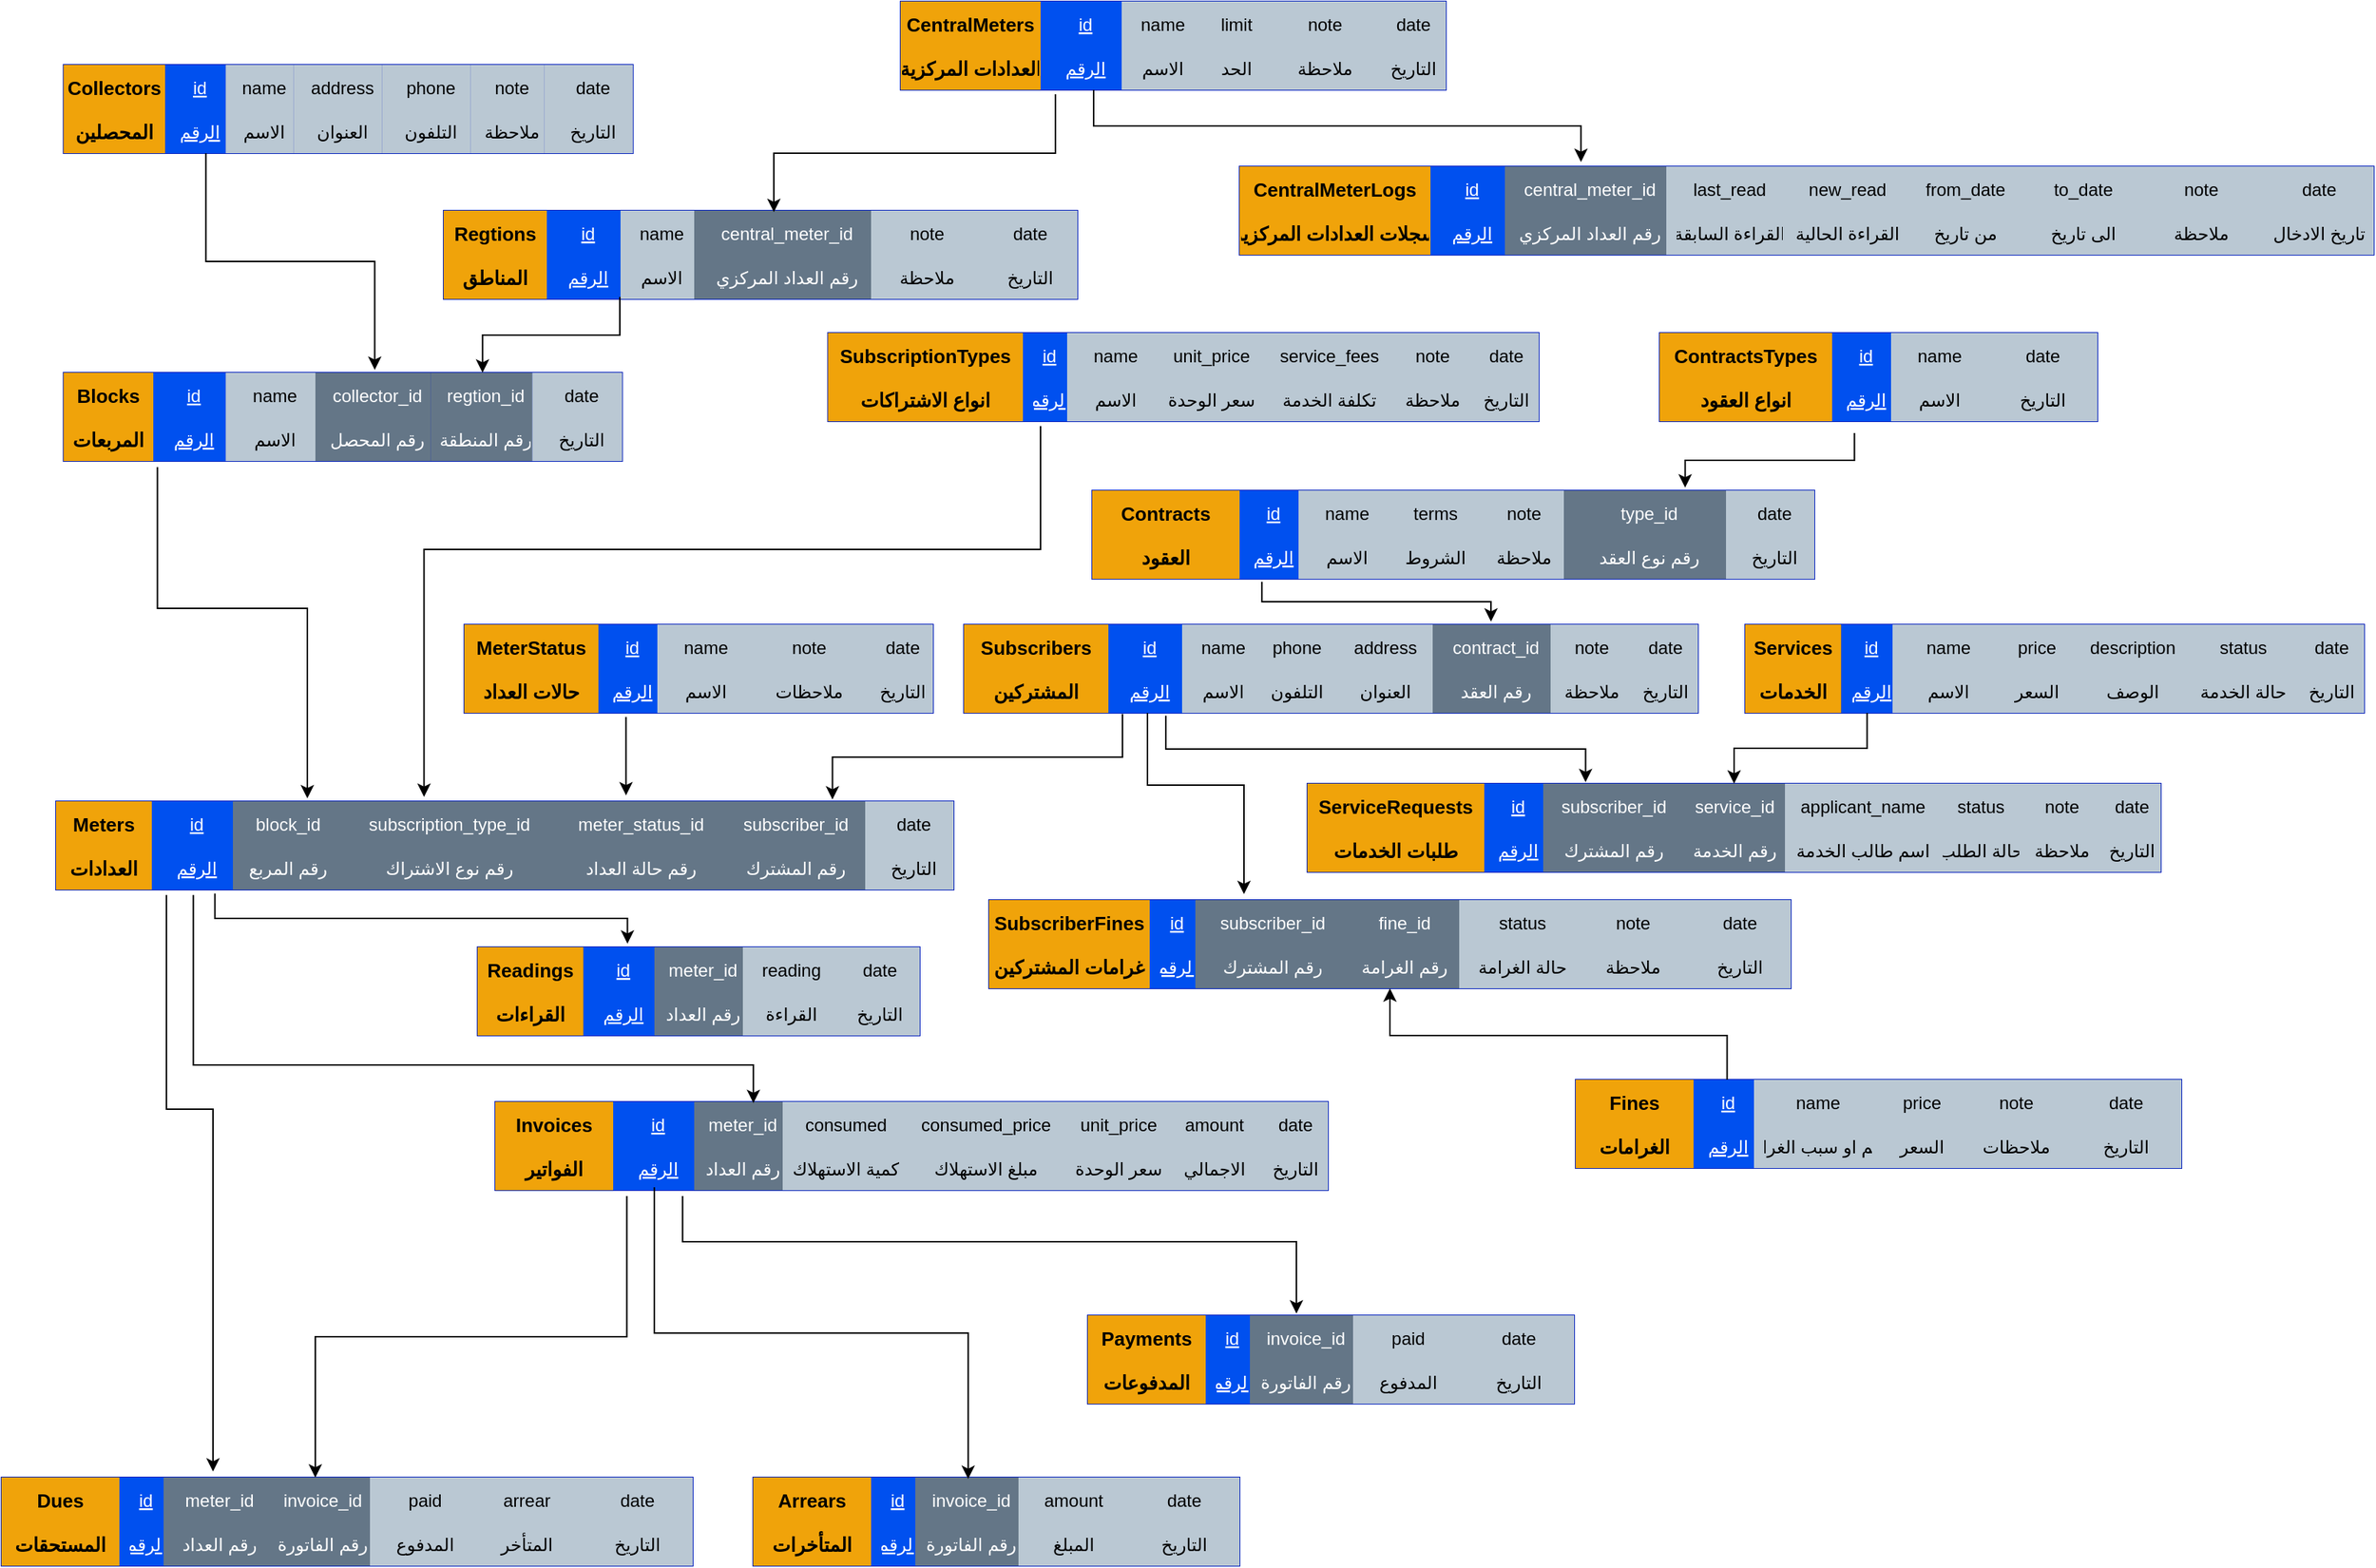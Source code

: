 <mxfile>
    <diagram id="7tJiKfyQAabkoR2ZLu9f" name="ERD">
        <mxGraphModel dx="832" dy="467" grid="1" gridSize="10" guides="1" tooltips="1" connect="1" arrows="1" fold="1" page="1" pageScale="1" pageWidth="827" pageHeight="1169" math="0" shadow="0">
            <root>
                <mxCell id="0"/>
                <mxCell id="1" parent="0"/>
                <mxCell id="2" value="" style="shape=table;startSize=0;container=1;collapsible=1;childLayout=tableLayout;fixedRows=1;rowLines=0;fontStyle=0;align=center;resizeLast=1;strokeColor=light-dark(#001DBC,#000000);fillColor=#0050ef;collapsible=0;fontColor=#ffffff;" parent="1" vertex="1">
                    <mxGeometry x="52.13" y="53" width="386.25" height="60" as="geometry"/>
                </mxCell>
                <mxCell id="3" value="" style="shape=tableRow;horizontal=0;startSize=0;swimlaneHead=0;swimlaneBody=0;fillColor=none;collapsible=0;dropTarget=0;points=[[0,0.5],[1,0.5]];portConstraint=eastwest;top=0;left=0;right=0;bottom=0;" parent="2" vertex="1">
                    <mxGeometry width="386.25" height="30" as="geometry"/>
                </mxCell>
                <mxCell id="4" value="Collectors" style="shape=partialRectangle;connectable=0;fillColor=#f0a30a;top=0;left=0;bottom=0;right=0;editable=1;overflow=hidden;fontStyle=1;strokeColor=#BD7000;fontSize=13;fontColor=#000000;align=center;verticalAlign=middle;fontFamily=Helvetica;" parent="3" vertex="1">
                    <mxGeometry width="69" height="30" as="geometry">
                        <mxRectangle width="69" height="30" as="alternateBounds"/>
                    </mxGeometry>
                </mxCell>
                <mxCell id="5" value="id" style="shape=partialRectangle;connectable=0;fillColor=#0050ef;top=0;left=0;bottom=0;right=0;align=center;spacingLeft=6;overflow=hidden;fontColor=#ffffff;strokeColor=#001DBC;fontStyle=4;" parent="3" vertex="1">
                    <mxGeometry x="69" width="41" height="30" as="geometry">
                        <mxRectangle width="41" height="30" as="alternateBounds"/>
                    </mxGeometry>
                </mxCell>
                <mxCell id="6" value="name" style="shape=partialRectangle;connectable=0;top=0;left=0;bottom=0;right=0;align=center;spacingLeft=6;overflow=hidden;fillColor=#bac8d3;strokeColor=#23445d;" parent="3" vertex="1">
                    <mxGeometry x="110" width="46.25" height="30" as="geometry">
                        <mxRectangle width="46.25" height="30" as="alternateBounds"/>
                    </mxGeometry>
                </mxCell>
                <mxCell id="7" value="address" style="shape=partialRectangle;connectable=0;top=0;left=0;bottom=0;right=0;align=center;spacingLeft=6;overflow=hidden;fillColor=#bac8d3;strokeColor=#23445d;verticalAlign=middle;fontFamily=Helvetica;fontSize=12;" parent="3" vertex="1">
                    <mxGeometry x="156.25" width="60" height="30" as="geometry">
                        <mxRectangle width="60" height="30" as="alternateBounds"/>
                    </mxGeometry>
                </mxCell>
                <mxCell id="8" value="phone" style="shape=partialRectangle;connectable=0;top=0;left=0;bottom=0;right=0;align=center;spacingLeft=6;overflow=hidden;fillColor=#bac8d3;strokeColor=#23445d;verticalAlign=middle;fontFamily=Helvetica;fontSize=12;" parent="3" vertex="1">
                    <mxGeometry x="216.25" width="60" height="30" as="geometry">
                        <mxRectangle width="60" height="30" as="alternateBounds"/>
                    </mxGeometry>
                </mxCell>
                <mxCell id="10" value="note" style="shape=partialRectangle;connectable=0;top=0;left=0;bottom=0;right=0;align=center;spacingLeft=6;overflow=hidden;fillColor=#bac8d3;strokeColor=#23445d;verticalAlign=middle;fontFamily=Helvetica;fontSize=12;" parent="3" vertex="1">
                    <mxGeometry x="276.25" width="50" height="30" as="geometry">
                        <mxRectangle width="50" height="30" as="alternateBounds"/>
                    </mxGeometry>
                </mxCell>
                <mxCell id="11" value="date" style="shape=partialRectangle;connectable=0;top=0;left=0;bottom=0;right=0;align=center;spacingLeft=6;overflow=hidden;fillColor=#bac8d3;strokeColor=#23445d;verticalAlign=middle;fontFamily=Helvetica;fontSize=12;" parent="3" vertex="1">
                    <mxGeometry x="326.25" width="60" height="30" as="geometry">
                        <mxRectangle width="60" height="30" as="alternateBounds"/>
                    </mxGeometry>
                </mxCell>
                <mxCell id="12" style="shape=tableRow;horizontal=0;startSize=0;swimlaneHead=0;swimlaneBody=0;fillColor=none;collapsible=0;dropTarget=0;points=[[0,0.5],[1,0.5]];portConstraint=eastwest;top=0;left=0;right=0;bottom=0;" parent="2" vertex="1">
                    <mxGeometry y="30" width="386.25" height="30" as="geometry"/>
                </mxCell>
                <mxCell id="13" value="المحصلين" style="shape=partialRectangle;connectable=0;fillColor=#f0a30a;top=0;left=0;bottom=0;right=0;editable=1;overflow=hidden;fontStyle=1;strokeColor=#BD7000;fontSize=13;fontColor=#000000;align=center;verticalAlign=middle;fontFamily=Helvetica;" parent="12" vertex="1">
                    <mxGeometry width="69" height="30" as="geometry">
                        <mxRectangle width="69" height="30" as="alternateBounds"/>
                    </mxGeometry>
                </mxCell>
                <mxCell id="14" value="الرقم" style="shape=partialRectangle;connectable=0;fillColor=#0050ef;top=0;left=0;bottom=0;right=0;align=center;spacingLeft=6;overflow=hidden;fontColor=#ffffff;strokeColor=#001DBC;fontStyle=4;" parent="12" vertex="1">
                    <mxGeometry x="69" width="41" height="30" as="geometry">
                        <mxRectangle width="41" height="30" as="alternateBounds"/>
                    </mxGeometry>
                </mxCell>
                <mxCell id="15" value="الاسم" style="shape=partialRectangle;connectable=0;top=0;left=0;bottom=0;right=0;align=center;spacingLeft=6;overflow=hidden;fillColor=#bac8d3;strokeColor=#23445d;" parent="12" vertex="1">
                    <mxGeometry x="110" width="46.25" height="30" as="geometry">
                        <mxRectangle width="46.25" height="30" as="alternateBounds"/>
                    </mxGeometry>
                </mxCell>
                <mxCell id="16" value="العنوان" style="shape=partialRectangle;connectable=0;top=0;left=0;bottom=0;right=0;align=center;spacingLeft=6;overflow=hidden;fillColor=#bac8d3;strokeColor=#23445d;verticalAlign=middle;fontFamily=Helvetica;fontSize=12;" parent="12" vertex="1">
                    <mxGeometry x="156.25" width="60" height="30" as="geometry">
                        <mxRectangle width="60" height="30" as="alternateBounds"/>
                    </mxGeometry>
                </mxCell>
                <mxCell id="17" value="التلفون" style="shape=partialRectangle;connectable=0;top=0;left=0;bottom=0;right=0;align=center;spacingLeft=6;overflow=hidden;fillColor=#bac8d3;strokeColor=#23445d;verticalAlign=middle;fontFamily=Helvetica;fontSize=12;" parent="12" vertex="1">
                    <mxGeometry x="216.25" width="60" height="30" as="geometry">
                        <mxRectangle width="60" height="30" as="alternateBounds"/>
                    </mxGeometry>
                </mxCell>
                <mxCell id="19" value="ملاحظة" style="shape=partialRectangle;connectable=0;top=0;left=0;bottom=0;right=0;align=center;spacingLeft=6;overflow=hidden;fillColor=#bac8d3;strokeColor=#23445d;verticalAlign=middle;fontFamily=Helvetica;fontSize=12;" parent="12" vertex="1">
                    <mxGeometry x="276.25" width="50" height="30" as="geometry">
                        <mxRectangle width="50" height="30" as="alternateBounds"/>
                    </mxGeometry>
                </mxCell>
                <mxCell id="20" value="التاريخ" style="shape=partialRectangle;connectable=0;top=0;left=0;bottom=0;right=0;align=center;spacingLeft=6;overflow=hidden;fillColor=#bac8d3;strokeColor=#23445d;verticalAlign=middle;fontFamily=Helvetica;fontSize=12;" parent="12" vertex="1">
                    <mxGeometry x="326.25" width="60" height="30" as="geometry">
                        <mxRectangle width="60" height="30" as="alternateBounds"/>
                    </mxGeometry>
                </mxCell>
                <mxCell id="21" value="" style="shape=table;startSize=0;container=1;collapsible=1;childLayout=tableLayout;fixedRows=1;rowLines=0;fontStyle=0;align=center;resizeLast=1;strokeColor=light-dark(#001DBC,#000000);fillColor=#0050ef;collapsible=0;fontColor=#ffffff;" parent="1" vertex="1">
                    <mxGeometry x="310" y="152" width="430" height="60" as="geometry"/>
                </mxCell>
                <mxCell id="22" value="" style="shape=tableRow;horizontal=0;startSize=0;swimlaneHead=0;swimlaneBody=0;fillColor=none;collapsible=0;dropTarget=0;points=[[0,0.5],[1,0.5]];portConstraint=eastwest;top=0;left=0;right=0;bottom=0;" parent="21" vertex="1">
                    <mxGeometry width="430" height="30" as="geometry"/>
                </mxCell>
                <mxCell id="23" value="Regtions" style="shape=partialRectangle;connectable=0;fillColor=#f0a30a;top=0;left=0;bottom=0;right=0;editable=1;overflow=hidden;fontStyle=1;strokeColor=#BD7000;fontSize=13;fontColor=#000000;align=center;verticalAlign=middle;fontFamily=Helvetica;" parent="22" vertex="1">
                    <mxGeometry width="70.0" height="30" as="geometry">
                        <mxRectangle width="70.0" height="30" as="alternateBounds"/>
                    </mxGeometry>
                </mxCell>
                <mxCell id="24" value="id" style="shape=partialRectangle;connectable=0;fillColor=#0050ef;top=0;left=0;bottom=0;right=0;align=center;spacingLeft=6;overflow=hidden;fontColor=#ffffff;strokeColor=#001DBC;fontStyle=4;" parent="22" vertex="1">
                    <mxGeometry x="70.0" width="50.0" height="30" as="geometry">
                        <mxRectangle width="50.0" height="30" as="alternateBounds"/>
                    </mxGeometry>
                </mxCell>
                <mxCell id="25" value="name" style="shape=partialRectangle;connectable=0;top=0;left=0;bottom=0;right=0;align=center;spacingLeft=6;overflow=hidden;fillColor=#bac8d3;strokeColor=#23445d;" parent="22" vertex="1">
                    <mxGeometry x="120" width="50.0" height="30" as="geometry">
                        <mxRectangle width="50.0" height="30" as="alternateBounds"/>
                    </mxGeometry>
                </mxCell>
                <mxCell id="26" value="central_meter_id" style="shape=partialRectangle;connectable=0;top=0;left=0;bottom=0;right=0;align=center;spacingLeft=6;overflow=hidden;fillColor=#647687;strokeColor=#314354;verticalAlign=middle;fontFamily=Helvetica;fontSize=12;fontColor=#ffffff;" parent="22" vertex="1">
                    <mxGeometry x="170.0" width="120.0" height="30" as="geometry">
                        <mxRectangle width="120.0" height="30" as="alternateBounds"/>
                    </mxGeometry>
                </mxCell>
                <mxCell id="27" value="note" style="shape=partialRectangle;connectable=0;top=0;left=0;bottom=0;right=0;align=center;spacingLeft=6;overflow=hidden;fillColor=#bac8d3;strokeColor=#23445d;verticalAlign=middle;fontFamily=Helvetica;fontSize=12;" parent="22" vertex="1">
                    <mxGeometry x="290" width="70" height="30" as="geometry">
                        <mxRectangle width="70" height="30" as="alternateBounds"/>
                    </mxGeometry>
                </mxCell>
                <mxCell id="28" value="date" style="shape=partialRectangle;connectable=0;top=0;left=0;bottom=0;right=0;align=center;spacingLeft=6;overflow=hidden;fillColor=#bac8d3;strokeColor=#23445d;verticalAlign=middle;fontFamily=Helvetica;fontSize=12;" parent="22" vertex="1">
                    <mxGeometry x="360" width="70" height="30" as="geometry">
                        <mxRectangle width="70" height="30" as="alternateBounds"/>
                    </mxGeometry>
                </mxCell>
                <mxCell id="29" style="shape=tableRow;horizontal=0;startSize=0;swimlaneHead=0;swimlaneBody=0;fillColor=none;collapsible=0;dropTarget=0;points=[[0,0.5],[1,0.5]];portConstraint=eastwest;top=0;left=0;right=0;bottom=0;" parent="21" vertex="1">
                    <mxGeometry y="30" width="430" height="30" as="geometry"/>
                </mxCell>
                <mxCell id="30" value="المناطق" style="shape=partialRectangle;connectable=0;fillColor=#f0a30a;top=0;left=0;bottom=0;right=0;editable=1;overflow=hidden;fontStyle=1;strokeColor=#BD7000;fontSize=13;fontColor=#000000;align=center;verticalAlign=middle;fontFamily=Helvetica;" parent="29" vertex="1">
                    <mxGeometry width="70.0" height="30" as="geometry">
                        <mxRectangle width="70.0" height="30" as="alternateBounds"/>
                    </mxGeometry>
                </mxCell>
                <mxCell id="31" value="الرقم" style="shape=partialRectangle;connectable=0;fillColor=#0050ef;top=0;left=0;bottom=0;right=0;align=center;spacingLeft=6;overflow=hidden;fontColor=#ffffff;strokeColor=#001DBC;fontStyle=4;" parent="29" vertex="1">
                    <mxGeometry x="70.0" width="50.0" height="30" as="geometry">
                        <mxRectangle width="50.0" height="30" as="alternateBounds"/>
                    </mxGeometry>
                </mxCell>
                <mxCell id="32" value="الاسم" style="shape=partialRectangle;connectable=0;top=0;left=0;bottom=0;right=0;align=center;spacingLeft=6;overflow=hidden;fillColor=#bac8d3;strokeColor=#23445d;" parent="29" vertex="1">
                    <mxGeometry x="120" width="50.0" height="30" as="geometry">
                        <mxRectangle width="50.0" height="30" as="alternateBounds"/>
                    </mxGeometry>
                </mxCell>
                <mxCell id="33" value="رقم العداد المركزي" style="shape=partialRectangle;connectable=0;top=0;left=0;bottom=0;right=0;align=center;spacingLeft=6;overflow=hidden;fillColor=#647687;strokeColor=#314354;verticalAlign=middle;fontFamily=Helvetica;fontSize=12;fontColor=#ffffff;" parent="29" vertex="1">
                    <mxGeometry x="170.0" width="120.0" height="30" as="geometry">
                        <mxRectangle width="120.0" height="30" as="alternateBounds"/>
                    </mxGeometry>
                </mxCell>
                <mxCell id="34" value="ملاحظة" style="shape=partialRectangle;connectable=0;top=0;left=0;bottom=0;right=0;align=center;spacingLeft=6;overflow=hidden;fillColor=#bac8d3;strokeColor=#23445d;verticalAlign=middle;fontFamily=Helvetica;fontSize=12;" parent="29" vertex="1">
                    <mxGeometry x="290" width="70" height="30" as="geometry">
                        <mxRectangle width="70" height="30" as="alternateBounds"/>
                    </mxGeometry>
                </mxCell>
                <mxCell id="35" value="التاريخ" style="shape=partialRectangle;connectable=0;top=0;left=0;bottom=0;right=0;align=center;spacingLeft=6;overflow=hidden;fillColor=#bac8d3;strokeColor=#23445d;verticalAlign=middle;fontFamily=Helvetica;fontSize=12;" parent="29" vertex="1">
                    <mxGeometry x="360" width="70" height="30" as="geometry">
                        <mxRectangle width="70" height="30" as="alternateBounds"/>
                    </mxGeometry>
                </mxCell>
                <mxCell id="36" value="" style="shape=table;startSize=0;container=1;collapsible=1;childLayout=tableLayout;fixedRows=1;rowLines=0;fontStyle=0;align=center;resizeLast=1;strokeColor=light-dark(#001DBC,#000000);fillColor=#0050ef;collapsible=0;fontColor=#ffffff;" parent="1" vertex="1">
                    <mxGeometry x="52.13" y="262" width="379.0" height="60" as="geometry"/>
                </mxCell>
                <mxCell id="37" value="" style="shape=tableRow;horizontal=0;startSize=0;swimlaneHead=0;swimlaneBody=0;fillColor=none;collapsible=0;dropTarget=0;points=[[0,0.5],[1,0.5]];portConstraint=eastwest;top=0;left=0;right=0;bottom=0;" parent="36" vertex="1">
                    <mxGeometry width="379.0" height="30" as="geometry"/>
                </mxCell>
                <mxCell id="38" value="Blocks" style="shape=partialRectangle;connectable=0;fillColor=#f0a30a;top=0;left=0;bottom=0;right=0;editable=1;overflow=hidden;fontStyle=1;strokeColor=#BD7000;fontSize=13;fontColor=#000000;align=center;verticalAlign=middle;fontFamily=Helvetica;" parent="37" vertex="1">
                    <mxGeometry width="60.87" height="30" as="geometry">
                        <mxRectangle width="60.87" height="30" as="alternateBounds"/>
                    </mxGeometry>
                </mxCell>
                <mxCell id="39" value="id" style="shape=partialRectangle;connectable=0;fillColor=#0050ef;top=0;left=0;bottom=0;right=0;align=center;spacingLeft=6;overflow=hidden;fontColor=#ffffff;strokeColor=#001DBC;fontStyle=4;" parent="37" vertex="1">
                    <mxGeometry x="60.87" width="49.13" height="30" as="geometry">
                        <mxRectangle width="49.13" height="30" as="alternateBounds"/>
                    </mxGeometry>
                </mxCell>
                <mxCell id="40" value="name" style="shape=partialRectangle;connectable=0;top=0;left=0;bottom=0;right=0;align=center;spacingLeft=6;overflow=hidden;fillColor=#bac8d3;strokeColor=#23445d;" parent="37" vertex="1">
                    <mxGeometry x="110" width="60.87" height="30" as="geometry">
                        <mxRectangle width="60.87" height="30" as="alternateBounds"/>
                    </mxGeometry>
                </mxCell>
                <mxCell id="41" value="collector_id" style="shape=partialRectangle;connectable=0;top=0;left=0;bottom=0;right=0;align=center;spacingLeft=6;overflow=hidden;verticalAlign=middle;fontFamily=Helvetica;fontSize=12;fillColor=#647687;fontColor=#ffffff;strokeColor=#314354;" parent="37" vertex="1">
                    <mxGeometry x="170.87" width="78.13" height="30" as="geometry">
                        <mxRectangle width="78.13" height="30" as="alternateBounds"/>
                    </mxGeometry>
                </mxCell>
                <mxCell id="42" value="regtion_id" style="shape=partialRectangle;connectable=0;top=0;left=0;bottom=0;right=0;align=center;spacingLeft=6;overflow=hidden;fillColor=#647687;fontColor=#ffffff;strokeColor=#314354;verticalAlign=middle;fontFamily=Helvetica;fontSize=12;" parent="37" vertex="1">
                    <mxGeometry x="249" width="69" height="30" as="geometry">
                        <mxRectangle width="69" height="30" as="alternateBounds"/>
                    </mxGeometry>
                </mxCell>
                <mxCell id="43" value="date" style="shape=partialRectangle;connectable=0;top=0;left=0;bottom=0;right=0;align=center;spacingLeft=6;overflow=hidden;fillColor=#bac8d3;strokeColor=#23445d;verticalAlign=middle;fontFamily=Helvetica;fontSize=12;" parent="37" vertex="1">
                    <mxGeometry x="318" width="61.0" height="30" as="geometry">
                        <mxRectangle width="61.0" height="30" as="alternateBounds"/>
                    </mxGeometry>
                </mxCell>
                <mxCell id="44" style="shape=tableRow;horizontal=0;startSize=0;swimlaneHead=0;swimlaneBody=0;fillColor=none;collapsible=0;dropTarget=0;points=[[0,0.5],[1,0.5]];portConstraint=eastwest;top=0;left=0;right=0;bottom=0;" parent="36" vertex="1">
                    <mxGeometry y="30" width="379.0" height="30" as="geometry"/>
                </mxCell>
                <mxCell id="45" value="المربعات" style="shape=partialRectangle;connectable=0;fillColor=#f0a30a;top=0;left=0;bottom=0;right=0;editable=1;overflow=hidden;fontStyle=1;strokeColor=#BD7000;fontSize=13;fontColor=#000000;align=center;verticalAlign=middle;fontFamily=Helvetica;" parent="44" vertex="1">
                    <mxGeometry width="60.87" height="30" as="geometry">
                        <mxRectangle width="60.87" height="30" as="alternateBounds"/>
                    </mxGeometry>
                </mxCell>
                <mxCell id="46" value="الرقم" style="shape=partialRectangle;connectable=0;fillColor=#0050ef;top=0;left=0;bottom=0;right=0;align=center;spacingLeft=6;overflow=hidden;fontColor=#ffffff;strokeColor=#001DBC;fontStyle=4;" parent="44" vertex="1">
                    <mxGeometry x="60.87" width="49.13" height="30" as="geometry">
                        <mxRectangle width="49.13" height="30" as="alternateBounds"/>
                    </mxGeometry>
                </mxCell>
                <mxCell id="47" value="الاسم" style="shape=partialRectangle;connectable=0;top=0;left=0;bottom=0;right=0;align=center;spacingLeft=6;overflow=hidden;fillColor=#bac8d3;strokeColor=#23445d;" parent="44" vertex="1">
                    <mxGeometry x="110" width="60.87" height="30" as="geometry">
                        <mxRectangle width="60.87" height="30" as="alternateBounds"/>
                    </mxGeometry>
                </mxCell>
                <mxCell id="48" value="رقم المحصل" style="shape=partialRectangle;connectable=0;top=0;left=0;bottom=0;right=0;align=center;spacingLeft=6;overflow=hidden;verticalAlign=middle;fontFamily=Helvetica;fontSize=12;fillColor=#647687;fontColor=#ffffff;strokeColor=#314354;" parent="44" vertex="1">
                    <mxGeometry x="170.87" width="78.13" height="30" as="geometry">
                        <mxRectangle width="78.13" height="30" as="alternateBounds"/>
                    </mxGeometry>
                </mxCell>
                <mxCell id="49" value="رقم المنطقة" style="shape=partialRectangle;connectable=0;top=0;left=0;bottom=0;right=0;align=center;spacingLeft=6;overflow=hidden;fillColor=#647687;fontColor=#ffffff;strokeColor=#314354;verticalAlign=middle;fontFamily=Helvetica;fontSize=12;" parent="44" vertex="1">
                    <mxGeometry x="249" width="69" height="30" as="geometry">
                        <mxRectangle width="69" height="30" as="alternateBounds"/>
                    </mxGeometry>
                </mxCell>
                <mxCell id="50" value="التاريخ" style="shape=partialRectangle;connectable=0;top=0;left=0;bottom=0;right=0;align=center;spacingLeft=6;overflow=hidden;fillColor=#bac8d3;strokeColor=#23445d;verticalAlign=middle;fontFamily=Helvetica;fontSize=12;" parent="44" vertex="1">
                    <mxGeometry x="318" width="61.0" height="30" as="geometry">
                        <mxRectangle width="61.0" height="30" as="alternateBounds"/>
                    </mxGeometry>
                </mxCell>
                <mxCell id="51" value="" style="shape=table;startSize=0;container=1;collapsible=1;childLayout=tableLayout;fixedRows=1;rowLines=0;fontStyle=0;align=center;resizeLast=1;strokeColor=light-dark(#001DBC,#000000);fillColor=#0050ef;collapsible=0;fontColor=#ffffff;" parent="1" vertex="1">
                    <mxGeometry x="570.75" y="235" width="482.25" height="60" as="geometry"/>
                </mxCell>
                <mxCell id="52" value="" style="shape=tableRow;horizontal=0;startSize=0;swimlaneHead=0;swimlaneBody=0;fillColor=none;collapsible=0;dropTarget=0;points=[[0,0.5],[1,0.5]];portConstraint=eastwest;top=0;left=0;right=0;bottom=0;" parent="51" vertex="1">
                    <mxGeometry width="482.25" height="30" as="geometry"/>
                </mxCell>
                <mxCell id="53" value="SubscriptionTypes" style="shape=partialRectangle;connectable=0;fillColor=#f0a30a;top=0;left=0;bottom=0;right=0;editable=1;overflow=hidden;fontStyle=1;strokeColor=#BD7000;fontSize=13;fontColor=#000000;align=center;verticalAlign=middle;fontFamily=Helvetica;" parent="52" vertex="1">
                    <mxGeometry width="132.25" height="30" as="geometry">
                        <mxRectangle width="132.25" height="30" as="alternateBounds"/>
                    </mxGeometry>
                </mxCell>
                <mxCell id="54" value="id" style="shape=partialRectangle;connectable=0;fillColor=#0050ef;top=0;left=0;bottom=0;right=0;align=center;spacingLeft=6;overflow=hidden;fontColor=#ffffff;strokeColor=#001DBC;fontStyle=4;" parent="52" vertex="1">
                    <mxGeometry x="132.25" width="30" height="30" as="geometry">
                        <mxRectangle width="30" height="30" as="alternateBounds"/>
                    </mxGeometry>
                </mxCell>
                <mxCell id="55" value="name" style="shape=partialRectangle;connectable=0;top=0;left=0;bottom=0;right=0;align=center;spacingLeft=6;overflow=hidden;fillColor=#bac8d3;strokeColor=#23445d;" parent="52" vertex="1">
                    <mxGeometry x="162.25" width="60" height="30" as="geometry">
                        <mxRectangle width="60" height="30" as="alternateBounds"/>
                    </mxGeometry>
                </mxCell>
                <mxCell id="56" value="unit_price" style="shape=partialRectangle;connectable=0;top=0;left=0;bottom=0;right=0;align=center;spacingLeft=6;overflow=hidden;fillColor=#bac8d3;strokeColor=#23445d;" parent="52" vertex="1">
                    <mxGeometry x="222.25" width="70" height="30" as="geometry">
                        <mxRectangle width="70" height="30" as="alternateBounds"/>
                    </mxGeometry>
                </mxCell>
                <mxCell id="57" value="service_fees" style="shape=partialRectangle;connectable=0;top=0;left=0;bottom=0;right=0;align=center;spacingLeft=6;overflow=hidden;fillColor=#bac8d3;strokeColor=#23445d;verticalAlign=middle;fontFamily=Helvetica;fontSize=12;" parent="52" vertex="1">
                    <mxGeometry x="292.25" width="90" height="30" as="geometry">
                        <mxRectangle width="90" height="30" as="alternateBounds"/>
                    </mxGeometry>
                </mxCell>
                <mxCell id="58" value="note" style="shape=partialRectangle;connectable=0;top=0;left=0;bottom=0;right=0;align=center;spacingLeft=6;overflow=hidden;fillColor=#bac8d3;strokeColor=#23445d;verticalAlign=middle;fontFamily=Helvetica;fontSize=12;" parent="52" vertex="1">
                    <mxGeometry x="382.25" width="50" height="30" as="geometry">
                        <mxRectangle width="50" height="30" as="alternateBounds"/>
                    </mxGeometry>
                </mxCell>
                <mxCell id="59" value="date" style="shape=partialRectangle;connectable=0;top=0;left=0;bottom=0;right=0;align=center;spacingLeft=6;overflow=hidden;fillColor=#bac8d3;strokeColor=#23445d;verticalAlign=middle;fontFamily=Helvetica;fontSize=12;" parent="52" vertex="1">
                    <mxGeometry x="432.25" width="50" height="30" as="geometry">
                        <mxRectangle width="50" height="30" as="alternateBounds"/>
                    </mxGeometry>
                </mxCell>
                <mxCell id="60" style="shape=tableRow;horizontal=0;startSize=0;swimlaneHead=0;swimlaneBody=0;fillColor=none;collapsible=0;dropTarget=0;points=[[0,0.5],[1,0.5]];portConstraint=eastwest;top=0;left=0;right=0;bottom=0;" parent="51" vertex="1">
                    <mxGeometry y="30" width="482.25" height="30" as="geometry"/>
                </mxCell>
                <mxCell id="61" value="انواع الاشتراكات" style="shape=partialRectangle;connectable=0;fillColor=#f0a30a;top=0;left=0;bottom=0;right=0;editable=1;overflow=hidden;fontStyle=1;strokeColor=#BD7000;fontSize=13;fontColor=#000000;align=center;verticalAlign=middle;fontFamily=Helvetica;" parent="60" vertex="1">
                    <mxGeometry width="132.25" height="30" as="geometry">
                        <mxRectangle width="132.25" height="30" as="alternateBounds"/>
                    </mxGeometry>
                </mxCell>
                <mxCell id="62" value="الرقم" style="shape=partialRectangle;connectable=0;fillColor=#0050ef;top=0;left=0;bottom=0;right=0;align=center;spacingLeft=6;overflow=hidden;fontColor=#ffffff;strokeColor=#001DBC;fontStyle=4;" parent="60" vertex="1">
                    <mxGeometry x="132.25" width="30" height="30" as="geometry">
                        <mxRectangle width="30" height="30" as="alternateBounds"/>
                    </mxGeometry>
                </mxCell>
                <mxCell id="63" value="الاسم" style="shape=partialRectangle;connectable=0;top=0;left=0;bottom=0;right=0;align=center;spacingLeft=6;overflow=hidden;fillColor=#bac8d3;strokeColor=#23445d;" parent="60" vertex="1">
                    <mxGeometry x="162.25" width="60" height="30" as="geometry">
                        <mxRectangle width="60" height="30" as="alternateBounds"/>
                    </mxGeometry>
                </mxCell>
                <mxCell id="64" value="سعر الوحدة" style="shape=partialRectangle;connectable=0;top=0;left=0;bottom=0;right=0;align=center;spacingLeft=6;overflow=hidden;fillColor=#bac8d3;strokeColor=#23445d;" parent="60" vertex="1">
                    <mxGeometry x="222.25" width="70" height="30" as="geometry">
                        <mxRectangle width="70" height="30" as="alternateBounds"/>
                    </mxGeometry>
                </mxCell>
                <mxCell id="65" value="تكلفة الخدمة" style="shape=partialRectangle;connectable=0;top=0;left=0;bottom=0;right=0;align=center;spacingLeft=6;overflow=hidden;fillColor=#bac8d3;strokeColor=#23445d;verticalAlign=middle;fontFamily=Helvetica;fontSize=12;" parent="60" vertex="1">
                    <mxGeometry x="292.25" width="90" height="30" as="geometry">
                        <mxRectangle width="90" height="30" as="alternateBounds"/>
                    </mxGeometry>
                </mxCell>
                <mxCell id="66" value="ملاحظة" style="shape=partialRectangle;connectable=0;top=0;left=0;bottom=0;right=0;align=center;spacingLeft=6;overflow=hidden;fillColor=#bac8d3;strokeColor=#23445d;verticalAlign=middle;fontFamily=Helvetica;fontSize=12;" parent="60" vertex="1">
                    <mxGeometry x="382.25" width="50" height="30" as="geometry">
                        <mxRectangle width="50" height="30" as="alternateBounds"/>
                    </mxGeometry>
                </mxCell>
                <mxCell id="67" value="التاريخ" style="shape=partialRectangle;connectable=0;top=0;left=0;bottom=0;right=0;align=center;spacingLeft=6;overflow=hidden;fillColor=#bac8d3;strokeColor=#23445d;verticalAlign=middle;fontFamily=Helvetica;fontSize=12;" parent="60" vertex="1">
                    <mxGeometry x="432.25" width="50" height="30" as="geometry">
                        <mxRectangle width="50" height="30" as="alternateBounds"/>
                    </mxGeometry>
                </mxCell>
                <mxCell id="68" value="" style="shape=table;startSize=0;container=1;collapsible=1;childLayout=tableLayout;fixedRows=1;rowLines=0;fontStyle=0;align=center;resizeLast=1;strokeColor=light-dark(#001DBC,#000000);fillColor=#0050ef;collapsible=0;fontColor=#ffffff;" parent="1" vertex="1">
                    <mxGeometry x="333" y="652" width="300.0" height="60" as="geometry"/>
                </mxCell>
                <mxCell id="69" value="" style="shape=tableRow;horizontal=0;startSize=0;swimlaneHead=0;swimlaneBody=0;fillColor=none;collapsible=0;dropTarget=0;points=[[0,0.5],[1,0.5]];portConstraint=eastwest;top=0;left=0;right=0;bottom=0;" parent="68" vertex="1">
                    <mxGeometry width="300.0" height="30" as="geometry"/>
                </mxCell>
                <mxCell id="70" value="Readings" style="shape=partialRectangle;connectable=0;fillColor=#f0a30a;top=0;left=0;bottom=0;right=0;editable=1;overflow=hidden;fontStyle=1;strokeColor=#BD7000;fontSize=13;fontColor=#000000;align=center;verticalAlign=middle;fontFamily=Helvetica;" parent="69" vertex="1">
                    <mxGeometry width="71.87" height="30" as="geometry">
                        <mxRectangle width="71.87" height="30" as="alternateBounds"/>
                    </mxGeometry>
                </mxCell>
                <mxCell id="71" value="id" style="shape=partialRectangle;connectable=0;fillColor=#0050ef;top=0;left=0;bottom=0;right=0;align=center;spacingLeft=6;overflow=hidden;fontColor=#ffffff;strokeColor=#001DBC;fontStyle=4;" parent="69" vertex="1">
                    <mxGeometry x="71.87" width="48.13" height="30" as="geometry">
                        <mxRectangle width="48.13" height="30" as="alternateBounds"/>
                    </mxGeometry>
                </mxCell>
                <mxCell id="72" value="meter_id" style="shape=partialRectangle;connectable=0;top=0;left=0;bottom=0;right=0;align=center;spacingLeft=6;overflow=hidden;fillColor=#647687;fontColor=#ffffff;strokeColor=#314354;" parent="69" vertex="1">
                    <mxGeometry x="120" width="60" height="30" as="geometry">
                        <mxRectangle width="60" height="30" as="alternateBounds"/>
                    </mxGeometry>
                </mxCell>
                <mxCell id="73" value="reading" style="shape=partialRectangle;connectable=0;top=0;left=0;bottom=0;right=0;align=center;spacingLeft=6;overflow=hidden;fillColor=#bac8d3;strokeColor=#23445d;verticalAlign=middle;fontFamily=Helvetica;fontSize=12;" parent="69" vertex="1">
                    <mxGeometry x="180" width="60.0" height="30" as="geometry">
                        <mxRectangle width="60.0" height="30" as="alternateBounds"/>
                    </mxGeometry>
                </mxCell>
                <mxCell id="74" value="date" style="shape=partialRectangle;connectable=0;top=0;left=0;bottom=0;right=0;align=center;spacingLeft=6;overflow=hidden;fillColor=#bac8d3;strokeColor=#23445d;verticalAlign=middle;fontFamily=Helvetica;fontSize=12;" parent="69" vertex="1">
                    <mxGeometry x="240.0" width="60" height="30" as="geometry">
                        <mxRectangle width="60" height="30" as="alternateBounds"/>
                    </mxGeometry>
                </mxCell>
                <mxCell id="75" style="shape=tableRow;horizontal=0;startSize=0;swimlaneHead=0;swimlaneBody=0;fillColor=none;collapsible=0;dropTarget=0;points=[[0,0.5],[1,0.5]];portConstraint=eastwest;top=0;left=0;right=0;bottom=0;" parent="68" vertex="1">
                    <mxGeometry y="30" width="300.0" height="30" as="geometry"/>
                </mxCell>
                <mxCell id="76" value="القراءات" style="shape=partialRectangle;connectable=0;fillColor=#f0a30a;top=0;left=0;bottom=0;right=0;editable=1;overflow=hidden;fontStyle=1;strokeColor=#BD7000;fontSize=13;fontColor=#000000;align=center;verticalAlign=middle;fontFamily=Helvetica;" parent="75" vertex="1">
                    <mxGeometry width="71.87" height="30" as="geometry">
                        <mxRectangle width="71.87" height="30" as="alternateBounds"/>
                    </mxGeometry>
                </mxCell>
                <mxCell id="77" value="الرقم" style="shape=partialRectangle;connectable=0;fillColor=#0050ef;top=0;left=0;bottom=0;right=0;align=center;spacingLeft=6;overflow=hidden;fontColor=#ffffff;strokeColor=#001DBC;fontStyle=4;" parent="75" vertex="1">
                    <mxGeometry x="71.87" width="48.13" height="30" as="geometry">
                        <mxRectangle width="48.13" height="30" as="alternateBounds"/>
                    </mxGeometry>
                </mxCell>
                <mxCell id="78" value="رقم العداد" style="shape=partialRectangle;connectable=0;top=0;left=0;bottom=0;right=0;align=center;spacingLeft=6;overflow=hidden;fillColor=#647687;fontColor=#ffffff;strokeColor=#314354;" parent="75" vertex="1">
                    <mxGeometry x="120" width="60" height="30" as="geometry">
                        <mxRectangle width="60" height="30" as="alternateBounds"/>
                    </mxGeometry>
                </mxCell>
                <mxCell id="79" value="القراءة" style="shape=partialRectangle;connectable=0;top=0;left=0;bottom=0;right=0;align=center;spacingLeft=6;overflow=hidden;fillColor=#bac8d3;strokeColor=#23445d;verticalAlign=middle;fontFamily=Helvetica;fontSize=12;" parent="75" vertex="1">
                    <mxGeometry x="180" width="60.0" height="30" as="geometry">
                        <mxRectangle width="60.0" height="30" as="alternateBounds"/>
                    </mxGeometry>
                </mxCell>
                <mxCell id="80" value="التاريخ" style="shape=partialRectangle;connectable=0;top=0;left=0;bottom=0;right=0;align=center;spacingLeft=6;overflow=hidden;fillColor=#bac8d3;strokeColor=#23445d;verticalAlign=middle;fontFamily=Helvetica;fontSize=12;" parent="75" vertex="1">
                    <mxGeometry x="240.0" width="60" height="30" as="geometry">
                        <mxRectangle width="60" height="30" as="alternateBounds"/>
                    </mxGeometry>
                </mxCell>
                <mxCell id="81" value="" style="shape=table;startSize=0;container=1;collapsible=1;childLayout=tableLayout;fixedRows=1;rowLines=0;fontStyle=0;align=center;resizeLast=1;strokeColor=light-dark(#001DBC,#000000);fillColor=#0050ef;collapsible=0;fontColor=#ffffff;" parent="1" vertex="1">
                    <mxGeometry x="663" y="433" width="498" height="60" as="geometry"/>
                </mxCell>
                <mxCell id="82" value="" style="shape=tableRow;horizontal=0;startSize=0;swimlaneHead=0;swimlaneBody=0;fillColor=none;collapsible=0;dropTarget=0;points=[[0,0.5],[1,0.5]];portConstraint=eastwest;top=0;left=0;right=0;bottom=0;" parent="81" vertex="1">
                    <mxGeometry width="498" height="30" as="geometry"/>
                </mxCell>
                <mxCell id="83" value="Subscribers" style="shape=partialRectangle;connectable=0;fillColor=#f0a30a;top=0;left=0;bottom=0;right=0;editable=1;overflow=hidden;fontStyle=1;strokeColor=#BD7000;fontSize=13;fontColor=#000000;align=center;verticalAlign=middle;fontFamily=Helvetica;" parent="82" vertex="1">
                    <mxGeometry width="98" height="30" as="geometry">
                        <mxRectangle width="98" height="30" as="alternateBounds"/>
                    </mxGeometry>
                </mxCell>
                <mxCell id="84" value="id" style="shape=partialRectangle;connectable=0;fillColor=#0050ef;top=0;left=0;bottom=0;right=0;align=center;spacingLeft=6;overflow=hidden;fontColor=#ffffff;strokeColor=#001DBC;fontStyle=4;" parent="82" vertex="1">
                    <mxGeometry x="98" width="50" height="30" as="geometry">
                        <mxRectangle width="50" height="30" as="alternateBounds"/>
                    </mxGeometry>
                </mxCell>
                <mxCell id="85" value="name" style="shape=partialRectangle;connectable=0;top=0;left=0;bottom=0;right=0;align=center;spacingLeft=6;overflow=hidden;fillColor=#bac8d3;strokeColor=#23445d;" parent="82" vertex="1">
                    <mxGeometry x="148" width="50" height="30" as="geometry">
                        <mxRectangle width="50" height="30" as="alternateBounds"/>
                    </mxGeometry>
                </mxCell>
                <mxCell id="86" value="phone" style="shape=partialRectangle;connectable=0;top=0;left=0;bottom=0;right=0;align=center;spacingLeft=6;overflow=hidden;fillColor=#bac8d3;strokeColor=#23445d;verticalAlign=middle;fontFamily=Helvetica;fontSize=12;" parent="82" vertex="1">
                    <mxGeometry x="198" width="50" height="30" as="geometry">
                        <mxRectangle width="50" height="30" as="alternateBounds"/>
                    </mxGeometry>
                </mxCell>
                <mxCell id="87" value="address" style="shape=partialRectangle;connectable=0;top=0;left=0;bottom=0;right=0;align=center;spacingLeft=6;overflow=hidden;fillColor=#bac8d3;strokeColor=#23445d;verticalAlign=middle;fontFamily=Helvetica;fontSize=12;" parent="82" vertex="1">
                    <mxGeometry x="248" width="70" height="30" as="geometry">
                        <mxRectangle width="70" height="30" as="alternateBounds"/>
                    </mxGeometry>
                </mxCell>
                <mxCell id="88" value="contract_id" style="shape=partialRectangle;connectable=0;top=0;left=0;bottom=0;right=0;align=center;spacingLeft=6;overflow=hidden;fillColor=#647687;fontColor=#ffffff;strokeColor=#314354;verticalAlign=middle;fontFamily=Helvetica;fontSize=12;" parent="82" vertex="1">
                    <mxGeometry x="318" width="80" height="30" as="geometry">
                        <mxRectangle width="80" height="30" as="alternateBounds"/>
                    </mxGeometry>
                </mxCell>
                <mxCell id="89" value="note" style="shape=partialRectangle;connectable=0;top=0;left=0;bottom=0;right=0;align=center;spacingLeft=6;overflow=hidden;fillColor=#bac8d3;strokeColor=#23445d;verticalAlign=middle;fontFamily=Helvetica;fontSize=12;" parent="82" vertex="1">
                    <mxGeometry x="398" width="50" height="30" as="geometry">
                        <mxRectangle width="50" height="30" as="alternateBounds"/>
                    </mxGeometry>
                </mxCell>
                <mxCell id="90" value="date" style="shape=partialRectangle;connectable=0;top=0;left=0;bottom=0;right=0;align=center;spacingLeft=6;overflow=hidden;fillColor=#bac8d3;strokeColor=#23445d;verticalAlign=middle;fontFamily=Helvetica;fontSize=12;" parent="82" vertex="1">
                    <mxGeometry x="448" width="50" height="30" as="geometry">
                        <mxRectangle width="50" height="30" as="alternateBounds"/>
                    </mxGeometry>
                </mxCell>
                <mxCell id="91" style="shape=tableRow;horizontal=0;startSize=0;swimlaneHead=0;swimlaneBody=0;fillColor=none;collapsible=0;dropTarget=0;points=[[0,0.5],[1,0.5]];portConstraint=eastwest;top=0;left=0;right=0;bottom=0;" parent="81" vertex="1">
                    <mxGeometry y="30" width="498" height="30" as="geometry"/>
                </mxCell>
                <mxCell id="92" value="المشتركين" style="shape=partialRectangle;connectable=0;fillColor=#f0a30a;top=0;left=0;bottom=0;right=0;editable=1;overflow=hidden;fontStyle=1;strokeColor=#BD7000;fontSize=13;fontColor=#000000;align=center;verticalAlign=middle;fontFamily=Helvetica;" parent="91" vertex="1">
                    <mxGeometry width="98" height="30" as="geometry">
                        <mxRectangle width="98" height="30" as="alternateBounds"/>
                    </mxGeometry>
                </mxCell>
                <mxCell id="93" value="الرقم" style="shape=partialRectangle;connectable=0;fillColor=#0050ef;top=0;left=0;bottom=0;right=0;align=center;spacingLeft=6;overflow=hidden;fontColor=#ffffff;strokeColor=#001DBC;fontStyle=4;" parent="91" vertex="1">
                    <mxGeometry x="98" width="50" height="30" as="geometry">
                        <mxRectangle width="50" height="30" as="alternateBounds"/>
                    </mxGeometry>
                </mxCell>
                <mxCell id="94" value="الاسم" style="shape=partialRectangle;connectable=0;top=0;left=0;bottom=0;right=0;align=center;spacingLeft=6;overflow=hidden;fillColor=#bac8d3;strokeColor=#23445d;" parent="91" vertex="1">
                    <mxGeometry x="148" width="50" height="30" as="geometry">
                        <mxRectangle width="50" height="30" as="alternateBounds"/>
                    </mxGeometry>
                </mxCell>
                <mxCell id="95" value="التلفون" style="shape=partialRectangle;connectable=0;top=0;left=0;bottom=0;right=0;align=center;spacingLeft=6;overflow=hidden;fillColor=#bac8d3;strokeColor=#23445d;verticalAlign=middle;fontFamily=Helvetica;fontSize=12;" parent="91" vertex="1">
                    <mxGeometry x="198" width="50" height="30" as="geometry">
                        <mxRectangle width="50" height="30" as="alternateBounds"/>
                    </mxGeometry>
                </mxCell>
                <mxCell id="96" value="العنوان" style="shape=partialRectangle;connectable=0;top=0;left=0;bottom=0;right=0;align=center;spacingLeft=6;overflow=hidden;fillColor=#bac8d3;strokeColor=#23445d;verticalAlign=middle;fontFamily=Helvetica;fontSize=12;" parent="91" vertex="1">
                    <mxGeometry x="248" width="70" height="30" as="geometry">
                        <mxRectangle width="70" height="30" as="alternateBounds"/>
                    </mxGeometry>
                </mxCell>
                <mxCell id="97" value="رقم العقد" style="shape=partialRectangle;connectable=0;top=0;left=0;bottom=0;right=0;align=center;spacingLeft=6;overflow=hidden;fillColor=#647687;fontColor=#ffffff;strokeColor=#314354;verticalAlign=middle;fontFamily=Helvetica;fontSize=12;" parent="91" vertex="1">
                    <mxGeometry x="318" width="80" height="30" as="geometry">
                        <mxRectangle width="80" height="30" as="alternateBounds"/>
                    </mxGeometry>
                </mxCell>
                <mxCell id="98" value="ملاحظة" style="shape=partialRectangle;connectable=0;top=0;left=0;bottom=0;right=0;align=center;spacingLeft=6;overflow=hidden;fillColor=#bac8d3;strokeColor=#23445d;verticalAlign=middle;fontFamily=Helvetica;fontSize=12;" parent="91" vertex="1">
                    <mxGeometry x="398" width="50" height="30" as="geometry">
                        <mxRectangle width="50" height="30" as="alternateBounds"/>
                    </mxGeometry>
                </mxCell>
                <mxCell id="99" value="التاريخ" style="shape=partialRectangle;connectable=0;top=0;left=0;bottom=0;right=0;align=center;spacingLeft=6;overflow=hidden;fillColor=#bac8d3;strokeColor=#23445d;verticalAlign=middle;fontFamily=Helvetica;fontSize=12;" parent="91" vertex="1">
                    <mxGeometry x="448" width="50" height="30" as="geometry">
                        <mxRectangle width="50" height="30" as="alternateBounds"/>
                    </mxGeometry>
                </mxCell>
                <mxCell id="100" value="" style="shape=table;startSize=0;container=1;collapsible=1;childLayout=tableLayout;fixedRows=1;rowLines=0;fontStyle=0;align=center;resizeLast=1;strokeColor=light-dark(#001DBC,#000000);fillColor=#0050ef;collapsible=0;fontColor=#ffffff;" parent="1" vertex="1">
                    <mxGeometry x="750" y="342" width="490" height="60" as="geometry"/>
                </mxCell>
                <mxCell id="101" value="" style="shape=tableRow;horizontal=0;startSize=0;swimlaneHead=0;swimlaneBody=0;fillColor=none;collapsible=0;dropTarget=0;points=[[0,0.5],[1,0.5]];portConstraint=eastwest;top=0;left=0;right=0;bottom=0;" parent="100" vertex="1">
                    <mxGeometry width="490" height="30" as="geometry"/>
                </mxCell>
                <mxCell id="102" value="Contracts" style="shape=partialRectangle;connectable=0;fillColor=#f0a30a;top=0;left=0;bottom=0;right=0;editable=1;overflow=hidden;fontStyle=1;strokeColor=#BD7000;fontSize=13;fontColor=#000000;align=center;verticalAlign=middle;fontFamily=Helvetica;" parent="101" vertex="1">
                    <mxGeometry width="100" height="30" as="geometry">
                        <mxRectangle width="100" height="30" as="alternateBounds"/>
                    </mxGeometry>
                </mxCell>
                <mxCell id="103" value="id" style="shape=partialRectangle;connectable=0;fillColor=#0050ef;top=0;left=0;bottom=0;right=0;align=center;spacingLeft=6;overflow=hidden;fontColor=#ffffff;strokeColor=#001DBC;fontStyle=4;" parent="101" vertex="1">
                    <mxGeometry x="100" width="40" height="30" as="geometry">
                        <mxRectangle width="40" height="30" as="alternateBounds"/>
                    </mxGeometry>
                </mxCell>
                <mxCell id="104" value="name" style="shape=partialRectangle;connectable=0;top=0;left=0;bottom=0;right=0;align=center;spacingLeft=6;overflow=hidden;fillColor=#bac8d3;strokeColor=#23445d;" parent="101" vertex="1">
                    <mxGeometry x="140" width="60" height="30" as="geometry">
                        <mxRectangle width="60" height="30" as="alternateBounds"/>
                    </mxGeometry>
                </mxCell>
                <mxCell id="105" value="terms" style="shape=partialRectangle;connectable=0;top=0;left=0;bottom=0;right=0;align=center;spacingLeft=6;overflow=hidden;fillColor=#bac8d3;strokeColor=#23445d;verticalAlign=middle;fontFamily=Helvetica;fontSize=12;" parent="101" vertex="1">
                    <mxGeometry x="200" width="60" height="30" as="geometry">
                        <mxRectangle width="60" height="30" as="alternateBounds"/>
                    </mxGeometry>
                </mxCell>
                <mxCell id="108" value="note" style="shape=partialRectangle;connectable=0;top=0;left=0;bottom=0;right=0;align=center;spacingLeft=6;overflow=hidden;fillColor=#bac8d3;strokeColor=#23445d;verticalAlign=middle;fontFamily=Helvetica;fontSize=12;" parent="101" vertex="1">
                    <mxGeometry x="260" width="60" height="30" as="geometry">
                        <mxRectangle width="60" height="30" as="alternateBounds"/>
                    </mxGeometry>
                </mxCell>
                <mxCell id="109" value="type_id" style="shape=partialRectangle;connectable=0;top=0;left=0;bottom=0;right=0;align=center;spacingLeft=6;overflow=hidden;fillColor=#647687;fontColor=#ffffff;strokeColor=#314354;verticalAlign=middle;fontFamily=Helvetica;fontSize=12;" parent="101" vertex="1">
                    <mxGeometry x="320" width="110" height="30" as="geometry">
                        <mxRectangle width="110" height="30" as="alternateBounds"/>
                    </mxGeometry>
                </mxCell>
                <mxCell id="110" value="date" style="shape=partialRectangle;connectable=0;top=0;left=0;bottom=0;right=0;align=center;spacingLeft=6;overflow=hidden;fillColor=#bac8d3;strokeColor=#23445d;verticalAlign=middle;fontFamily=Helvetica;fontSize=12;" parent="101" vertex="1">
                    <mxGeometry x="430" width="60" height="30" as="geometry">
                        <mxRectangle width="60" height="30" as="alternateBounds"/>
                    </mxGeometry>
                </mxCell>
                <mxCell id="111" style="shape=tableRow;horizontal=0;startSize=0;swimlaneHead=0;swimlaneBody=0;fillColor=none;collapsible=0;dropTarget=0;points=[[0,0.5],[1,0.5]];portConstraint=eastwest;top=0;left=0;right=0;bottom=0;" parent="100" vertex="1">
                    <mxGeometry y="30" width="490" height="30" as="geometry"/>
                </mxCell>
                <mxCell id="112" value="العقود" style="shape=partialRectangle;connectable=0;fillColor=#f0a30a;top=0;left=0;bottom=0;right=0;editable=1;overflow=hidden;fontStyle=1;strokeColor=#BD7000;fontSize=13;fontColor=#000000;align=center;verticalAlign=middle;fontFamily=Helvetica;" parent="111" vertex="1">
                    <mxGeometry width="100" height="30" as="geometry">
                        <mxRectangle width="100" height="30" as="alternateBounds"/>
                    </mxGeometry>
                </mxCell>
                <mxCell id="113" value="الرقم" style="shape=partialRectangle;connectable=0;fillColor=#0050ef;top=0;left=0;bottom=0;right=0;align=center;spacingLeft=6;overflow=hidden;fontColor=#ffffff;strokeColor=#001DBC;fontStyle=4;" parent="111" vertex="1">
                    <mxGeometry x="100" width="40" height="30" as="geometry">
                        <mxRectangle width="40" height="30" as="alternateBounds"/>
                    </mxGeometry>
                </mxCell>
                <mxCell id="114" value="الاسم" style="shape=partialRectangle;connectable=0;top=0;left=0;bottom=0;right=0;align=center;spacingLeft=6;overflow=hidden;fillColor=#bac8d3;strokeColor=#23445d;" parent="111" vertex="1">
                    <mxGeometry x="140" width="60" height="30" as="geometry">
                        <mxRectangle width="60" height="30" as="alternateBounds"/>
                    </mxGeometry>
                </mxCell>
                <mxCell id="115" value="الشروط" style="shape=partialRectangle;connectable=0;top=0;left=0;bottom=0;right=0;align=center;spacingLeft=6;overflow=hidden;fillColor=#bac8d3;strokeColor=#23445d;verticalAlign=middle;fontFamily=Helvetica;fontSize=12;" parent="111" vertex="1">
                    <mxGeometry x="200" width="60" height="30" as="geometry">
                        <mxRectangle width="60" height="30" as="alternateBounds"/>
                    </mxGeometry>
                </mxCell>
                <mxCell id="118" value="ملاحظة" style="shape=partialRectangle;connectable=0;top=0;left=0;bottom=0;right=0;align=center;spacingLeft=6;overflow=hidden;fillColor=#bac8d3;strokeColor=#23445d;verticalAlign=middle;fontFamily=Helvetica;fontSize=12;" parent="111" vertex="1">
                    <mxGeometry x="260" width="60" height="30" as="geometry">
                        <mxRectangle width="60" height="30" as="alternateBounds"/>
                    </mxGeometry>
                </mxCell>
                <mxCell id="119" value="رقم نوع العقد" style="shape=partialRectangle;connectable=0;top=0;left=0;bottom=0;right=0;align=center;spacingLeft=6;overflow=hidden;fillColor=#647687;fontColor=#ffffff;strokeColor=#314354;verticalAlign=middle;fontFamily=Helvetica;fontSize=12;" parent="111" vertex="1">
                    <mxGeometry x="320" width="110" height="30" as="geometry">
                        <mxRectangle width="110" height="30" as="alternateBounds"/>
                    </mxGeometry>
                </mxCell>
                <mxCell id="120" value="التاريخ" style="shape=partialRectangle;connectable=0;top=0;left=0;bottom=0;right=0;align=center;spacingLeft=6;overflow=hidden;fillColor=#bac8d3;strokeColor=#23445d;verticalAlign=middle;fontFamily=Helvetica;fontSize=12;" parent="111" vertex="1">
                    <mxGeometry x="430" width="60" height="30" as="geometry">
                        <mxRectangle width="60" height="30" as="alternateBounds"/>
                    </mxGeometry>
                </mxCell>
                <mxCell id="121" value="" style="shape=table;startSize=0;container=1;collapsible=1;childLayout=tableLayout;fixedRows=1;rowLines=0;fontStyle=0;align=center;resizeLast=1;strokeColor=light-dark(#001DBC,#000000);fillColor=#0050ef;collapsible=0;fontColor=#ffffff;" parent="1" vertex="1">
                    <mxGeometry x="620" y="10" width="370" height="60" as="geometry"/>
                </mxCell>
                <mxCell id="122" value="" style="shape=tableRow;horizontal=0;startSize=0;swimlaneHead=0;swimlaneBody=0;fillColor=none;collapsible=0;dropTarget=0;points=[[0,0.5],[1,0.5]];portConstraint=eastwest;top=0;left=0;right=0;bottom=0;" parent="121" vertex="1">
                    <mxGeometry width="370" height="30" as="geometry"/>
                </mxCell>
                <mxCell id="123" value="CentralMeters" style="shape=partialRectangle;connectable=0;fillColor=#f0a30a;top=0;left=0;bottom=0;right=0;editable=1;overflow=hidden;fontStyle=1;strokeColor=#BD7000;fontSize=13;fontColor=#000000;align=center;verticalAlign=middle;fontFamily=Helvetica;" parent="122" vertex="1">
                    <mxGeometry width="95" height="30" as="geometry">
                        <mxRectangle width="95" height="30" as="alternateBounds"/>
                    </mxGeometry>
                </mxCell>
                <mxCell id="124" value="id" style="shape=partialRectangle;connectable=0;fillColor=#0050ef;top=0;left=0;bottom=0;right=0;align=center;spacingLeft=6;overflow=hidden;fontColor=#ffffff;strokeColor=#001DBC;fontStyle=4;" parent="122" vertex="1">
                    <mxGeometry x="95" width="55" height="30" as="geometry">
                        <mxRectangle width="55" height="30" as="alternateBounds"/>
                    </mxGeometry>
                </mxCell>
                <mxCell id="125" value="name" style="shape=partialRectangle;connectable=0;top=0;left=0;bottom=0;right=0;align=center;spacingLeft=6;overflow=hidden;fillColor=#bac8d3;strokeColor=#23445d;" parent="122" vertex="1">
                    <mxGeometry x="150" width="50" height="30" as="geometry">
                        <mxRectangle width="50" height="30" as="alternateBounds"/>
                    </mxGeometry>
                </mxCell>
                <mxCell id="126" value="limit" style="shape=partialRectangle;connectable=0;top=0;left=0;bottom=0;right=0;align=center;spacingLeft=6;overflow=hidden;fillColor=#bac8d3;strokeColor=#23445d;verticalAlign=middle;fontFamily=Helvetica;fontSize=12;" parent="122" vertex="1">
                    <mxGeometry x="200" width="50" height="30" as="geometry">
                        <mxRectangle width="50" height="30" as="alternateBounds"/>
                    </mxGeometry>
                </mxCell>
                <mxCell id="127" value="note" style="shape=partialRectangle;connectable=0;top=0;left=0;bottom=0;right=0;align=center;spacingLeft=6;overflow=hidden;fillColor=#bac8d3;strokeColor=#23445d;verticalAlign=middle;fontFamily=Helvetica;fontSize=12;" parent="122" vertex="1">
                    <mxGeometry x="250" width="70" height="30" as="geometry">
                        <mxRectangle width="70" height="30" as="alternateBounds"/>
                    </mxGeometry>
                </mxCell>
                <mxCell id="128" value="date" style="shape=partialRectangle;connectable=0;top=0;left=0;bottom=0;right=0;align=center;spacingLeft=6;overflow=hidden;fillColor=#bac8d3;strokeColor=#23445d;verticalAlign=middle;fontFamily=Helvetica;fontSize=12;" parent="122" vertex="1">
                    <mxGeometry x="320" width="50" height="30" as="geometry">
                        <mxRectangle width="50" height="30" as="alternateBounds"/>
                    </mxGeometry>
                </mxCell>
                <mxCell id="129" style="shape=tableRow;horizontal=0;startSize=0;swimlaneHead=0;swimlaneBody=0;fillColor=none;collapsible=0;dropTarget=0;points=[[0,0.5],[1,0.5]];portConstraint=eastwest;top=0;left=0;right=0;bottom=0;" parent="121" vertex="1">
                    <mxGeometry y="30" width="370" height="30" as="geometry"/>
                </mxCell>
                <mxCell id="130" value="العدادات المركزية" style="shape=partialRectangle;connectable=0;fillColor=#f0a30a;top=0;left=0;bottom=0;right=0;editable=1;overflow=hidden;fontStyle=1;strokeColor=#BD7000;fontSize=13;fontColor=#000000;align=center;verticalAlign=middle;fontFamily=Helvetica;" parent="129" vertex="1">
                    <mxGeometry width="95" height="30" as="geometry">
                        <mxRectangle width="95" height="30" as="alternateBounds"/>
                    </mxGeometry>
                </mxCell>
                <mxCell id="131" value="الرقم" style="shape=partialRectangle;connectable=0;fillColor=#0050ef;top=0;left=0;bottom=0;right=0;align=center;spacingLeft=6;overflow=hidden;fontColor=#ffffff;strokeColor=#001DBC;fontStyle=4;" parent="129" vertex="1">
                    <mxGeometry x="95" width="55" height="30" as="geometry">
                        <mxRectangle width="55" height="30" as="alternateBounds"/>
                    </mxGeometry>
                </mxCell>
                <mxCell id="132" value="الاسم" style="shape=partialRectangle;connectable=0;top=0;left=0;bottom=0;right=0;align=center;spacingLeft=6;overflow=hidden;fillColor=#bac8d3;strokeColor=#23445d;" parent="129" vertex="1">
                    <mxGeometry x="150" width="50" height="30" as="geometry">
                        <mxRectangle width="50" height="30" as="alternateBounds"/>
                    </mxGeometry>
                </mxCell>
                <mxCell id="133" value="الحد" style="shape=partialRectangle;connectable=0;top=0;left=0;bottom=0;right=0;align=center;spacingLeft=6;overflow=hidden;fillColor=#bac8d3;strokeColor=#23445d;verticalAlign=middle;fontFamily=Helvetica;fontSize=12;" parent="129" vertex="1">
                    <mxGeometry x="200" width="50" height="30" as="geometry">
                        <mxRectangle width="50" height="30" as="alternateBounds"/>
                    </mxGeometry>
                </mxCell>
                <mxCell id="134" value="ملاحظة" style="shape=partialRectangle;connectable=0;top=0;left=0;bottom=0;right=0;align=center;spacingLeft=6;overflow=hidden;fillColor=#bac8d3;strokeColor=#23445d;verticalAlign=middle;fontFamily=Helvetica;fontSize=12;" parent="129" vertex="1">
                    <mxGeometry x="250" width="70" height="30" as="geometry">
                        <mxRectangle width="70" height="30" as="alternateBounds"/>
                    </mxGeometry>
                </mxCell>
                <mxCell id="135" value="التاريخ" style="shape=partialRectangle;connectable=0;top=0;left=0;bottom=0;right=0;align=center;spacingLeft=6;overflow=hidden;fillColor=#bac8d3;strokeColor=#23445d;verticalAlign=middle;fontFamily=Helvetica;fontSize=12;" parent="129" vertex="1">
                    <mxGeometry x="320" width="50" height="30" as="geometry">
                        <mxRectangle width="50" height="30" as="alternateBounds"/>
                    </mxGeometry>
                </mxCell>
                <mxCell id="136" value="" style="shape=table;startSize=0;container=1;collapsible=1;childLayout=tableLayout;fixedRows=1;rowLines=0;fontStyle=0;align=center;resizeLast=1;strokeColor=light-dark(#001DBC,#000000);fillColor=#0050ef;collapsible=0;fontColor=#ffffff;" parent="1" vertex="1">
                    <mxGeometry x="47" y="553" width="609" height="60" as="geometry"/>
                </mxCell>
                <mxCell id="137" value="" style="shape=tableRow;horizontal=0;startSize=0;swimlaneHead=0;swimlaneBody=0;fillColor=none;collapsible=0;dropTarget=0;points=[[0,0.5],[1,0.5]];portConstraint=eastwest;top=0;left=0;right=0;bottom=0;" parent="136" vertex="1">
                    <mxGeometry width="609" height="30" as="geometry"/>
                </mxCell>
                <mxCell id="138" value="Meters" style="shape=partialRectangle;connectable=0;fillColor=#f0a30a;top=0;left=0;bottom=0;right=0;editable=1;overflow=hidden;fontStyle=1;strokeColor=#BD7000;fontSize=13;fontColor=#000000;align=center;verticalAlign=middle;fontFamily=Helvetica;" parent="137" vertex="1">
                    <mxGeometry width="65" height="30" as="geometry">
                        <mxRectangle width="65" height="30" as="alternateBounds"/>
                    </mxGeometry>
                </mxCell>
                <mxCell id="139" value="id" style="shape=partialRectangle;connectable=0;fillColor=#0050ef;top=0;left=0;bottom=0;right=0;align=center;spacingLeft=6;overflow=hidden;fontColor=#ffffff;strokeColor=#001DBC;fontStyle=4;" parent="137" vertex="1">
                    <mxGeometry x="65" width="55" height="30" as="geometry">
                        <mxRectangle width="55" height="30" as="alternateBounds"/>
                    </mxGeometry>
                </mxCell>
                <mxCell id="140" value="block_id" style="shape=partialRectangle;connectable=0;top=0;left=0;bottom=0;right=0;align=center;spacingLeft=6;overflow=hidden;fillColor=#647687;fontColor=#ffffff;strokeColor=#314354;verticalAlign=middle;fontFamily=Helvetica;fontSize=12;" parent="137" vertex="1">
                    <mxGeometry x="120" width="69" height="30" as="geometry">
                        <mxRectangle width="69" height="30" as="alternateBounds"/>
                    </mxGeometry>
                </mxCell>
                <mxCell id="141" value="subscription_type_id" style="shape=partialRectangle;connectable=0;top=0;left=0;bottom=0;right=0;align=center;spacingLeft=6;overflow=hidden;fillColor=#647687;fontColor=#ffffff;strokeColor=#314354;verticalAlign=middle;fontFamily=Helvetica;fontSize=12;" parent="137" vertex="1">
                    <mxGeometry x="189" width="150" height="30" as="geometry">
                        <mxRectangle width="150" height="30" as="alternateBounds"/>
                    </mxGeometry>
                </mxCell>
                <mxCell id="142" value="meter_status_id" style="shape=partialRectangle;connectable=0;top=0;left=0;bottom=0;right=0;align=center;spacingLeft=6;overflow=hidden;fillColor=#647687;fontColor=#ffffff;strokeColor=#314354;verticalAlign=middle;fontFamily=Helvetica;fontSize=12;" parent="137" vertex="1">
                    <mxGeometry x="339" width="110" height="30" as="geometry">
                        <mxRectangle width="110" height="30" as="alternateBounds"/>
                    </mxGeometry>
                </mxCell>
                <mxCell id="143" value="subscriber_id" style="shape=partialRectangle;connectable=0;top=0;left=0;bottom=0;right=0;align=center;spacingLeft=6;overflow=hidden;fillColor=#647687;fontColor=#ffffff;strokeColor=#314354;verticalAlign=middle;fontFamily=Helvetica;fontSize=12;" parent="137" vertex="1">
                    <mxGeometry x="449" width="100" height="30" as="geometry">
                        <mxRectangle width="100" height="30" as="alternateBounds"/>
                    </mxGeometry>
                </mxCell>
                <mxCell id="144" value="date" style="shape=partialRectangle;connectable=0;top=0;left=0;bottom=0;right=0;align=center;spacingLeft=6;overflow=hidden;fillColor=#bac8d3;strokeColor=#23445d;verticalAlign=middle;fontFamily=Helvetica;fontSize=12;" parent="137" vertex="1">
                    <mxGeometry x="549" width="60" height="30" as="geometry">
                        <mxRectangle width="60" height="30" as="alternateBounds"/>
                    </mxGeometry>
                </mxCell>
                <mxCell id="145" style="shape=tableRow;horizontal=0;startSize=0;swimlaneHead=0;swimlaneBody=0;fillColor=none;collapsible=0;dropTarget=0;points=[[0,0.5],[1,0.5]];portConstraint=eastwest;top=0;left=0;right=0;bottom=0;" parent="136" vertex="1">
                    <mxGeometry y="30" width="609" height="30" as="geometry"/>
                </mxCell>
                <mxCell id="146" value="العدادات" style="shape=partialRectangle;connectable=0;fillColor=#f0a30a;top=0;left=0;bottom=0;right=0;editable=1;overflow=hidden;fontStyle=1;strokeColor=#BD7000;fontSize=13;fontColor=#000000;align=center;verticalAlign=middle;fontFamily=Helvetica;" parent="145" vertex="1">
                    <mxGeometry width="65" height="30" as="geometry">
                        <mxRectangle width="65" height="30" as="alternateBounds"/>
                    </mxGeometry>
                </mxCell>
                <mxCell id="147" value="الرقم" style="shape=partialRectangle;connectable=0;fillColor=#0050ef;top=0;left=0;bottom=0;right=0;align=center;spacingLeft=6;overflow=hidden;fontColor=#ffffff;strokeColor=#001DBC;fontStyle=4;" parent="145" vertex="1">
                    <mxGeometry x="65" width="55" height="30" as="geometry">
                        <mxRectangle width="55" height="30" as="alternateBounds"/>
                    </mxGeometry>
                </mxCell>
                <mxCell id="148" value="رقم المربع" style="shape=partialRectangle;connectable=0;top=0;left=0;bottom=0;right=0;align=center;spacingLeft=6;overflow=hidden;fillColor=#647687;fontColor=#ffffff;strokeColor=#314354;verticalAlign=middle;fontFamily=Helvetica;fontSize=12;" parent="145" vertex="1">
                    <mxGeometry x="120" width="69" height="30" as="geometry">
                        <mxRectangle width="69" height="30" as="alternateBounds"/>
                    </mxGeometry>
                </mxCell>
                <mxCell id="149" value="رقم نوع الاشتراك" style="shape=partialRectangle;connectable=0;top=0;left=0;bottom=0;right=0;align=center;spacingLeft=6;overflow=hidden;fillColor=#647687;fontColor=#ffffff;strokeColor=#314354;verticalAlign=middle;fontFamily=Helvetica;fontSize=12;" parent="145" vertex="1">
                    <mxGeometry x="189" width="150" height="30" as="geometry">
                        <mxRectangle width="150" height="30" as="alternateBounds"/>
                    </mxGeometry>
                </mxCell>
                <mxCell id="150" value="رقم حالة العداد" style="shape=partialRectangle;connectable=0;top=0;left=0;bottom=0;right=0;align=center;spacingLeft=6;overflow=hidden;fillColor=#647687;fontColor=#ffffff;strokeColor=#314354;verticalAlign=middle;fontFamily=Helvetica;fontSize=12;" parent="145" vertex="1">
                    <mxGeometry x="339" width="110" height="30" as="geometry">
                        <mxRectangle width="110" height="30" as="alternateBounds"/>
                    </mxGeometry>
                </mxCell>
                <mxCell id="151" value="رقم المشترك" style="shape=partialRectangle;connectable=0;top=0;left=0;bottom=0;right=0;align=center;spacingLeft=6;overflow=hidden;fillColor=#647687;fontColor=#ffffff;strokeColor=#314354;verticalAlign=middle;fontFamily=Helvetica;fontSize=12;" parent="145" vertex="1">
                    <mxGeometry x="449" width="100" height="30" as="geometry">
                        <mxRectangle width="100" height="30" as="alternateBounds"/>
                    </mxGeometry>
                </mxCell>
                <mxCell id="152" value="التاريخ" style="shape=partialRectangle;connectable=0;top=0;left=0;bottom=0;right=0;align=center;spacingLeft=6;overflow=hidden;fillColor=#bac8d3;strokeColor=#23445d;verticalAlign=middle;fontFamily=Helvetica;fontSize=12;" parent="145" vertex="1">
                    <mxGeometry x="549" width="60" height="30" as="geometry">
                        <mxRectangle width="60" height="30" as="alternateBounds"/>
                    </mxGeometry>
                </mxCell>
                <mxCell id="153" value="" style="shape=table;startSize=0;container=1;collapsible=1;childLayout=tableLayout;fixedRows=1;rowLines=0;fontStyle=0;align=center;resizeLast=1;strokeColor=light-dark(#001DBC,#000000);fillColor=#0050ef;collapsible=0;fontColor=#ffffff;" parent="1" vertex="1">
                    <mxGeometry x="324" y="433" width="318" height="60" as="geometry"/>
                </mxCell>
                <mxCell id="154" value="" style="shape=tableRow;horizontal=0;startSize=0;swimlaneHead=0;swimlaneBody=0;fillColor=none;collapsible=0;dropTarget=0;points=[[0,0.5],[1,0.5]];portConstraint=eastwest;top=0;left=0;right=0;bottom=0;" parent="153" vertex="1">
                    <mxGeometry width="318" height="30" as="geometry"/>
                </mxCell>
                <mxCell id="155" value="MeterStatus" style="shape=partialRectangle;connectable=0;fillColor=#f0a30a;top=0;left=0;bottom=0;right=0;editable=1;overflow=hidden;fontStyle=1;strokeColor=#BD7000;fontSize=13;fontColor=#000000;align=center;verticalAlign=middle;fontFamily=Helvetica;" parent="154" vertex="1">
                    <mxGeometry width="91.0" height="30" as="geometry">
                        <mxRectangle width="91.0" height="30" as="alternateBounds"/>
                    </mxGeometry>
                </mxCell>
                <mxCell id="156" value="id" style="shape=partialRectangle;connectable=0;fillColor=#0050ef;top=0;left=0;bottom=0;right=0;align=center;spacingLeft=6;overflow=hidden;fontColor=#ffffff;strokeColor=#001DBC;fontStyle=4;" parent="154" vertex="1">
                    <mxGeometry x="91.0" width="40.0" height="30" as="geometry">
                        <mxRectangle width="40.0" height="30" as="alternateBounds"/>
                    </mxGeometry>
                </mxCell>
                <mxCell id="157" value="name" style="shape=partialRectangle;connectable=0;top=0;left=0;bottom=0;right=0;align=center;spacingLeft=6;overflow=hidden;fillColor=#bac8d3;strokeColor=#23445d;" parent="154" vertex="1">
                    <mxGeometry x="131" width="60" height="30" as="geometry">
                        <mxRectangle width="60" height="30" as="alternateBounds"/>
                    </mxGeometry>
                </mxCell>
                <mxCell id="158" value="note" style="shape=partialRectangle;connectable=0;top=0;left=0;bottom=0;right=0;align=center;spacingLeft=6;overflow=hidden;fillColor=#bac8d3;strokeColor=#23445d;" parent="154" vertex="1">
                    <mxGeometry x="191" width="80" height="30" as="geometry">
                        <mxRectangle width="80" height="30" as="alternateBounds"/>
                    </mxGeometry>
                </mxCell>
                <mxCell id="159" value="date" style="shape=partialRectangle;connectable=0;top=0;left=0;bottom=0;right=0;align=center;spacingLeft=6;overflow=hidden;fillColor=#bac8d3;strokeColor=#23445d;verticalAlign=middle;fontFamily=Helvetica;fontSize=12;" parent="154" vertex="1">
                    <mxGeometry x="271" width="47" height="30" as="geometry">
                        <mxRectangle width="47" height="30" as="alternateBounds"/>
                    </mxGeometry>
                </mxCell>
                <mxCell id="160" style="shape=tableRow;horizontal=0;startSize=0;swimlaneHead=0;swimlaneBody=0;fillColor=none;collapsible=0;dropTarget=0;points=[[0,0.5],[1,0.5]];portConstraint=eastwest;top=0;left=0;right=0;bottom=0;" parent="153" vertex="1">
                    <mxGeometry y="30" width="318" height="30" as="geometry"/>
                </mxCell>
                <mxCell id="161" value="حالات العداد" style="shape=partialRectangle;connectable=0;fillColor=#f0a30a;top=0;left=0;bottom=0;right=0;editable=1;overflow=hidden;fontStyle=1;strokeColor=#BD7000;fontSize=13;fontColor=#000000;align=center;verticalAlign=middle;fontFamily=Helvetica;" parent="160" vertex="1">
                    <mxGeometry width="91.0" height="30" as="geometry">
                        <mxRectangle width="91.0" height="30" as="alternateBounds"/>
                    </mxGeometry>
                </mxCell>
                <mxCell id="162" value="الرقم" style="shape=partialRectangle;connectable=0;fillColor=#0050ef;top=0;left=0;bottom=0;right=0;align=center;spacingLeft=6;overflow=hidden;fontColor=#ffffff;strokeColor=#001DBC;fontStyle=4;" parent="160" vertex="1">
                    <mxGeometry x="91.0" width="40.0" height="30" as="geometry">
                        <mxRectangle width="40.0" height="30" as="alternateBounds"/>
                    </mxGeometry>
                </mxCell>
                <mxCell id="163" value="الاسم" style="shape=partialRectangle;connectable=0;top=0;left=0;bottom=0;right=0;align=center;spacingLeft=6;overflow=hidden;fillColor=#bac8d3;strokeColor=#23445d;" parent="160" vertex="1">
                    <mxGeometry x="131" width="60" height="30" as="geometry">
                        <mxRectangle width="60" height="30" as="alternateBounds"/>
                    </mxGeometry>
                </mxCell>
                <mxCell id="164" value="ملاحظات" style="shape=partialRectangle;connectable=0;top=0;left=0;bottom=0;right=0;align=center;spacingLeft=6;overflow=hidden;fillColor=#bac8d3;strokeColor=#23445d;" parent="160" vertex="1">
                    <mxGeometry x="191" width="80" height="30" as="geometry">
                        <mxRectangle width="80" height="30" as="alternateBounds"/>
                    </mxGeometry>
                </mxCell>
                <mxCell id="165" value="التاريخ" style="shape=partialRectangle;connectable=0;top=0;left=0;bottom=0;right=0;align=center;spacingLeft=6;overflow=hidden;fillColor=#bac8d3;strokeColor=#23445d;verticalAlign=middle;fontFamily=Helvetica;fontSize=12;" parent="160" vertex="1">
                    <mxGeometry x="271" width="47" height="30" as="geometry">
                        <mxRectangle width="47" height="30" as="alternateBounds"/>
                    </mxGeometry>
                </mxCell>
                <mxCell id="166" style="edgeStyle=elbowEdgeStyle;html=1;entryX=0.28;entryY=-0.067;entryDx=0;entryDy=0;entryPerimeter=0;rounded=0;elbow=vertical;exitX=0.168;exitY=1.069;exitDx=0;exitDy=0;exitPerimeter=0;" parent="1" source="36" target="137" edge="1">
                    <mxGeometry relative="1" as="geometry">
                        <Array as="points">
                            <mxPoint x="170" y="422"/>
                        </Array>
                        <mxPoint x="140" y="342" as="sourcePoint"/>
                    </mxGeometry>
                </mxCell>
                <mxCell id="167" style="edgeStyle=elbowEdgeStyle;html=1;entryX=0.41;entryY=-0.1;entryDx=0;entryDy=0;entryPerimeter=0;rounded=0;elbow=vertical;exitX=0.299;exitY=1.055;exitDx=0;exitDy=0;exitPerimeter=0;" parent="1" source="51" target="137" edge="1">
                    <mxGeometry relative="1" as="geometry">
                        <Array as="points">
                            <mxPoint x="500" y="382"/>
                        </Array>
                        <mxPoint x="723" y="352" as="sourcePoint"/>
                    </mxGeometry>
                </mxCell>
                <mxCell id="168" style="html=1;exitX=0.345;exitY=1.045;exitDx=0;exitDy=0;rounded=0;exitPerimeter=0;elbow=vertical;entryX=0.635;entryY=-0.135;entryDx=0;entryDy=0;entryPerimeter=0;" parent="1" source="153" target="137" edge="1">
                    <mxGeometry relative="1" as="geometry">
                        <mxPoint x="433" y="462" as="targetPoint"/>
                    </mxGeometry>
                </mxCell>
                <mxCell id="169" style="edgeStyle=elbowEdgeStyle;html=1;entryX=0.865;entryY=-0.02;entryDx=0;entryDy=0;entryPerimeter=0;rounded=0;elbow=vertical;exitX=0.216;exitY=1.012;exitDx=0;exitDy=0;exitPerimeter=0;" parent="1" source="81" target="136" edge="1">
                    <mxGeometry relative="1" as="geometry">
                        <mxPoint x="661" y="512" as="sourcePoint"/>
                        <Array as="points"/>
                    </mxGeometry>
                </mxCell>
                <mxCell id="170" value="" style="shape=table;startSize=0;container=1;collapsible=1;childLayout=tableLayout;fixedRows=1;rowLines=0;fontStyle=0;align=center;resizeLast=1;strokeColor=light-dark(#001DBC,#000000);fillColor=#0050ef;collapsible=0;fontColor=#ffffff;" parent="1" vertex="1">
                    <mxGeometry x="345" y="757" width="565" height="60" as="geometry"/>
                </mxCell>
                <mxCell id="171" value="" style="shape=tableRow;horizontal=0;startSize=0;swimlaneHead=0;swimlaneBody=0;fillColor=none;collapsible=0;dropTarget=0;points=[[0,0.5],[1,0.5]];portConstraint=eastwest;top=0;left=0;right=0;bottom=0;" parent="170" vertex="1">
                    <mxGeometry width="565" height="30" as="geometry"/>
                </mxCell>
                <mxCell id="172" value="Invoices" style="shape=partialRectangle;connectable=0;fillColor=#f0a30a;top=0;left=0;bottom=0;right=0;editable=1;overflow=hidden;fontStyle=1;strokeColor=#BD7000;fontSize=13;fontColor=#000000;align=center;verticalAlign=middle;fontFamily=Helvetica;" parent="171" vertex="1">
                    <mxGeometry width="80" height="30" as="geometry">
                        <mxRectangle width="80" height="30" as="alternateBounds"/>
                    </mxGeometry>
                </mxCell>
                <mxCell id="173" value="id" style="shape=partialRectangle;connectable=0;fillColor=#0050ef;top=0;left=0;bottom=0;right=0;align=center;spacingLeft=6;overflow=hidden;fontColor=#ffffff;strokeColor=#001DBC;fontStyle=4;" parent="171" vertex="1">
                    <mxGeometry x="80" width="55" height="30" as="geometry">
                        <mxRectangle width="55" height="30" as="alternateBounds"/>
                    </mxGeometry>
                </mxCell>
                <mxCell id="174" value="meter_id" style="shape=partialRectangle;connectable=0;top=0;left=0;bottom=0;right=0;align=center;spacingLeft=6;overflow=hidden;fillColor=#647687;fontColor=#ffffff;strokeColor=#314354;" parent="171" vertex="1">
                    <mxGeometry x="135" width="60" height="30" as="geometry">
                        <mxRectangle width="60" height="30" as="alternateBounds"/>
                    </mxGeometry>
                </mxCell>
                <mxCell id="175" value="consumed" style="shape=partialRectangle;connectable=0;top=0;left=0;bottom=0;right=0;align=center;spacingLeft=6;overflow=hidden;fillColor=#bac8d3;strokeColor=#23445d;verticalAlign=middle;fontFamily=Helvetica;fontSize=12;" parent="171" vertex="1">
                    <mxGeometry x="195" width="80" height="30" as="geometry">
                        <mxRectangle width="80" height="30" as="alternateBounds"/>
                    </mxGeometry>
                </mxCell>
                <mxCell id="176" value="consumed_price" style="shape=partialRectangle;connectable=0;top=0;left=0;bottom=0;right=0;align=center;spacingLeft=6;overflow=hidden;fillColor=#bac8d3;strokeColor=#23445d;verticalAlign=middle;fontFamily=Helvetica;fontSize=12;" parent="171" vertex="1">
                    <mxGeometry x="275" width="110" height="30" as="geometry">
                        <mxRectangle width="110" height="30" as="alternateBounds"/>
                    </mxGeometry>
                </mxCell>
                <mxCell id="177" value="unit_price" style="shape=partialRectangle;connectable=0;top=0;left=0;bottom=0;right=0;align=center;spacingLeft=6;overflow=hidden;fillColor=#bac8d3;strokeColor=#23445d;verticalAlign=middle;fontFamily=Helvetica;fontSize=12;" parent="171" vertex="1">
                    <mxGeometry x="385" width="70" height="30" as="geometry">
                        <mxRectangle width="70" height="30" as="alternateBounds"/>
                    </mxGeometry>
                </mxCell>
                <mxCell id="178" value="amount" style="shape=partialRectangle;connectable=0;top=0;left=0;bottom=0;right=0;align=center;spacingLeft=6;overflow=hidden;fillColor=#bac8d3;strokeColor=#23445d;verticalAlign=middle;fontFamily=Helvetica;fontSize=12;" parent="171" vertex="1">
                    <mxGeometry x="455" width="60" height="30" as="geometry">
                        <mxRectangle width="60" height="30" as="alternateBounds"/>
                    </mxGeometry>
                </mxCell>
                <mxCell id="179" value="date" style="shape=partialRectangle;connectable=0;top=0;left=0;bottom=0;right=0;align=center;spacingLeft=6;overflow=hidden;fillColor=#bac8d3;strokeColor=#23445d;verticalAlign=middle;fontFamily=Helvetica;fontSize=12;" parent="171" vertex="1">
                    <mxGeometry x="515" width="50" height="30" as="geometry">
                        <mxRectangle width="50" height="30" as="alternateBounds"/>
                    </mxGeometry>
                </mxCell>
                <mxCell id="180" style="shape=tableRow;horizontal=0;startSize=0;swimlaneHead=0;swimlaneBody=0;fillColor=none;collapsible=0;dropTarget=0;points=[[0,0.5],[1,0.5]];portConstraint=eastwest;top=0;left=0;right=0;bottom=0;" parent="170" vertex="1">
                    <mxGeometry y="30" width="565" height="30" as="geometry"/>
                </mxCell>
                <mxCell id="181" value="الفواتير" style="shape=partialRectangle;connectable=0;fillColor=#f0a30a;top=0;left=0;bottom=0;right=0;editable=1;overflow=hidden;fontStyle=1;strokeColor=#BD7000;fontSize=13;fontColor=#000000;align=center;verticalAlign=middle;fontFamily=Helvetica;" parent="180" vertex="1">
                    <mxGeometry width="80" height="30" as="geometry">
                        <mxRectangle width="80" height="30" as="alternateBounds"/>
                    </mxGeometry>
                </mxCell>
                <mxCell id="182" value="الرقم" style="shape=partialRectangle;connectable=0;fillColor=#0050ef;top=0;left=0;bottom=0;right=0;align=center;spacingLeft=6;overflow=hidden;fontColor=#ffffff;strokeColor=#001DBC;fontStyle=4;" parent="180" vertex="1">
                    <mxGeometry x="80" width="55" height="30" as="geometry">
                        <mxRectangle width="55" height="30" as="alternateBounds"/>
                    </mxGeometry>
                </mxCell>
                <mxCell id="183" value="رقم العداد" style="shape=partialRectangle;connectable=0;top=0;left=0;bottom=0;right=0;align=center;spacingLeft=6;overflow=hidden;fillColor=#647687;fontColor=#ffffff;strokeColor=#314354;" parent="180" vertex="1">
                    <mxGeometry x="135" width="60" height="30" as="geometry">
                        <mxRectangle width="60" height="30" as="alternateBounds"/>
                    </mxGeometry>
                </mxCell>
                <mxCell id="184" value="كمية الاستهلاك" style="shape=partialRectangle;connectable=0;top=0;left=0;bottom=0;right=0;align=center;spacingLeft=6;overflow=hidden;fillColor=#bac8d3;strokeColor=#23445d;verticalAlign=middle;fontFamily=Helvetica;fontSize=12;" parent="180" vertex="1">
                    <mxGeometry x="195" width="80" height="30" as="geometry">
                        <mxRectangle width="80" height="30" as="alternateBounds"/>
                    </mxGeometry>
                </mxCell>
                <mxCell id="185" value="مبلغ الاستهلاك" style="shape=partialRectangle;connectable=0;top=0;left=0;bottom=0;right=0;align=center;spacingLeft=6;overflow=hidden;fillColor=#bac8d3;strokeColor=#23445d;verticalAlign=middle;fontFamily=Helvetica;fontSize=12;" parent="180" vertex="1">
                    <mxGeometry x="275" width="110" height="30" as="geometry">
                        <mxRectangle width="110" height="30" as="alternateBounds"/>
                    </mxGeometry>
                </mxCell>
                <mxCell id="186" value="سعر الوحدة" style="shape=partialRectangle;connectable=0;top=0;left=0;bottom=0;right=0;align=center;spacingLeft=6;overflow=hidden;fillColor=#bac8d3;strokeColor=#23445d;verticalAlign=middle;fontFamily=Helvetica;fontSize=12;" parent="180" vertex="1">
                    <mxGeometry x="385" width="70" height="30" as="geometry">
                        <mxRectangle width="70" height="30" as="alternateBounds"/>
                    </mxGeometry>
                </mxCell>
                <mxCell id="187" value="الاجمالي" style="shape=partialRectangle;connectable=0;top=0;left=0;bottom=0;right=0;align=center;spacingLeft=6;overflow=hidden;fillColor=#bac8d3;strokeColor=#23445d;verticalAlign=middle;fontFamily=Helvetica;fontSize=12;" parent="180" vertex="1">
                    <mxGeometry x="455" width="60" height="30" as="geometry">
                        <mxRectangle width="60" height="30" as="alternateBounds"/>
                    </mxGeometry>
                </mxCell>
                <mxCell id="188" value="التاريخ" style="shape=partialRectangle;connectable=0;top=0;left=0;bottom=0;right=0;align=center;spacingLeft=6;overflow=hidden;fillColor=#bac8d3;strokeColor=#23445d;verticalAlign=middle;fontFamily=Helvetica;fontSize=12;" parent="180" vertex="1">
                    <mxGeometry x="515" width="50" height="30" as="geometry">
                        <mxRectangle width="50" height="30" as="alternateBounds"/>
                    </mxGeometry>
                </mxCell>
                <mxCell id="189" value="" style="shape=table;startSize=0;container=1;collapsible=1;childLayout=tableLayout;fixedRows=1;rowLines=0;fontStyle=0;align=center;resizeLast=1;strokeColor=light-dark(#001DBC,#000000);fillColor=#0050ef;collapsible=0;fontColor=#ffffff;" parent="1" vertex="1">
                    <mxGeometry x="1193" y="433" width="420" height="60" as="geometry"/>
                </mxCell>
                <mxCell id="190" value="" style="shape=tableRow;horizontal=0;startSize=0;swimlaneHead=0;swimlaneBody=0;fillColor=none;collapsible=0;dropTarget=0;points=[[0,0.5],[1,0.5]];portConstraint=eastwest;top=0;left=0;right=0;bottom=0;" parent="189" vertex="1">
                    <mxGeometry width="420" height="30" as="geometry"/>
                </mxCell>
                <mxCell id="191" value="Services" style="shape=partialRectangle;connectable=0;fillColor=#f0a30a;top=0;left=0;bottom=0;right=0;editable=1;overflow=hidden;fontStyle=1;strokeColor=#BD7000;fontSize=13;fontColor=#000000;align=center;verticalAlign=middle;fontFamily=Helvetica;" parent="190" vertex="1">
                    <mxGeometry width="65.25" height="30" as="geometry">
                        <mxRectangle width="65.25" height="30" as="alternateBounds"/>
                    </mxGeometry>
                </mxCell>
                <mxCell id="192" value="id" style="shape=partialRectangle;connectable=0;fillColor=#0050ef;top=0;left=0;bottom=0;right=0;align=center;spacingLeft=6;overflow=hidden;fontColor=#ffffff;strokeColor=#001DBC;fontStyle=4;" parent="190" vertex="1">
                    <mxGeometry x="65.25" width="34.75" height="30" as="geometry">
                        <mxRectangle width="34.75" height="30" as="alternateBounds"/>
                    </mxGeometry>
                </mxCell>
                <mxCell id="193" value="name" style="shape=partialRectangle;connectable=0;top=0;left=0;bottom=0;right=0;align=center;spacingLeft=6;overflow=hidden;fillColor=#bac8d3;strokeColor=#23445d;" parent="190" vertex="1">
                    <mxGeometry x="100" width="70" height="30" as="geometry">
                        <mxRectangle width="70" height="30" as="alternateBounds"/>
                    </mxGeometry>
                </mxCell>
                <mxCell id="194" value="price" style="shape=partialRectangle;connectable=0;top=0;left=0;bottom=0;right=0;align=center;spacingLeft=6;overflow=hidden;fillColor=#bac8d3;strokeColor=#23445d;verticalAlign=middle;fontFamily=Helvetica;fontSize=12;" parent="190" vertex="1">
                    <mxGeometry x="170" width="50" height="30" as="geometry">
                        <mxRectangle width="50" height="30" as="alternateBounds"/>
                    </mxGeometry>
                </mxCell>
                <mxCell id="195" value="description" style="shape=partialRectangle;connectable=0;top=0;left=0;bottom=0;right=0;align=center;spacingLeft=6;overflow=hidden;fillColor=#bac8d3;strokeColor=#23445d;verticalAlign=middle;fontFamily=Helvetica;fontSize=12;" parent="190" vertex="1">
                    <mxGeometry x="220" width="80" height="30" as="geometry">
                        <mxRectangle width="80" height="30" as="alternateBounds"/>
                    </mxGeometry>
                </mxCell>
                <mxCell id="196" value="status" style="shape=partialRectangle;connectable=0;top=0;left=0;bottom=0;right=0;align=center;spacingLeft=6;overflow=hidden;fillColor=#bac8d3;strokeColor=#23445d;verticalAlign=middle;fontFamily=Helvetica;fontSize=12;" parent="190" vertex="1">
                    <mxGeometry x="300" width="70" height="30" as="geometry">
                        <mxRectangle width="70" height="30" as="alternateBounds"/>
                    </mxGeometry>
                </mxCell>
                <mxCell id="197" value="date" style="shape=partialRectangle;connectable=0;top=0;left=0;bottom=0;right=0;align=center;spacingLeft=6;overflow=hidden;fillColor=#bac8d3;strokeColor=#23445d;verticalAlign=middle;fontFamily=Helvetica;fontSize=12;" parent="190" vertex="1">
                    <mxGeometry x="370" width="50" height="30" as="geometry">
                        <mxRectangle width="50" height="30" as="alternateBounds"/>
                    </mxGeometry>
                </mxCell>
                <mxCell id="198" style="shape=tableRow;horizontal=0;startSize=0;swimlaneHead=0;swimlaneBody=0;fillColor=none;collapsible=0;dropTarget=0;points=[[0,0.5],[1,0.5]];portConstraint=eastwest;top=0;left=0;right=0;bottom=0;" parent="189" vertex="1">
                    <mxGeometry y="30" width="420" height="30" as="geometry"/>
                </mxCell>
                <mxCell id="199" value="الخدمات" style="shape=partialRectangle;connectable=0;fillColor=#f0a30a;top=0;left=0;bottom=0;right=0;editable=1;overflow=hidden;fontStyle=1;strokeColor=#BD7000;fontSize=13;fontColor=#000000;align=center;verticalAlign=middle;fontFamily=Helvetica;" parent="198" vertex="1">
                    <mxGeometry width="65.25" height="30" as="geometry">
                        <mxRectangle width="65.25" height="30" as="alternateBounds"/>
                    </mxGeometry>
                </mxCell>
                <mxCell id="200" value="الرقم" style="shape=partialRectangle;connectable=0;fillColor=#0050ef;top=0;left=0;bottom=0;right=0;align=center;spacingLeft=6;overflow=hidden;fontColor=#ffffff;strokeColor=#001DBC;fontStyle=4;" parent="198" vertex="1">
                    <mxGeometry x="65.25" width="34.75" height="30" as="geometry">
                        <mxRectangle width="34.75" height="30" as="alternateBounds"/>
                    </mxGeometry>
                </mxCell>
                <mxCell id="201" value="الاسم" style="shape=partialRectangle;connectable=0;top=0;left=0;bottom=0;right=0;align=center;spacingLeft=6;overflow=hidden;fillColor=#bac8d3;strokeColor=#23445d;" parent="198" vertex="1">
                    <mxGeometry x="100" width="70" height="30" as="geometry">
                        <mxRectangle width="70" height="30" as="alternateBounds"/>
                    </mxGeometry>
                </mxCell>
                <mxCell id="202" value="السعر" style="shape=partialRectangle;connectable=0;top=0;left=0;bottom=0;right=0;align=center;spacingLeft=6;overflow=hidden;fillColor=#bac8d3;strokeColor=#23445d;verticalAlign=middle;fontFamily=Helvetica;fontSize=12;" parent="198" vertex="1">
                    <mxGeometry x="170" width="50" height="30" as="geometry">
                        <mxRectangle width="50" height="30" as="alternateBounds"/>
                    </mxGeometry>
                </mxCell>
                <mxCell id="203" value="الوصف" style="shape=partialRectangle;connectable=0;top=0;left=0;bottom=0;right=0;align=center;spacingLeft=6;overflow=hidden;fillColor=#bac8d3;strokeColor=#23445d;verticalAlign=middle;fontFamily=Helvetica;fontSize=12;" parent="198" vertex="1">
                    <mxGeometry x="220" width="80" height="30" as="geometry">
                        <mxRectangle width="80" height="30" as="alternateBounds"/>
                    </mxGeometry>
                </mxCell>
                <mxCell id="204" value="حالة الخدمة" style="shape=partialRectangle;connectable=0;top=0;left=0;bottom=0;right=0;align=center;spacingLeft=6;overflow=hidden;fillColor=#bac8d3;strokeColor=#23445d;verticalAlign=middle;fontFamily=Helvetica;fontSize=12;" parent="198" vertex="1">
                    <mxGeometry x="300" width="70" height="30" as="geometry">
                        <mxRectangle width="70" height="30" as="alternateBounds"/>
                    </mxGeometry>
                </mxCell>
                <mxCell id="205" value="التاريخ" style="shape=partialRectangle;connectable=0;top=0;left=0;bottom=0;right=0;align=center;spacingLeft=6;overflow=hidden;fillColor=#bac8d3;strokeColor=#23445d;verticalAlign=middle;fontFamily=Helvetica;fontSize=12;" parent="198" vertex="1">
                    <mxGeometry x="370" width="50" height="30" as="geometry">
                        <mxRectangle width="50" height="30" as="alternateBounds"/>
                    </mxGeometry>
                </mxCell>
                <mxCell id="206" value="" style="shape=table;startSize=0;container=1;collapsible=1;childLayout=tableLayout;fixedRows=1;rowLines=0;fontStyle=0;align=center;resizeLast=1;strokeColor=light-dark(#001DBC,#000000);fillColor=#0050ef;collapsible=0;fontColor=#ffffff;" parent="1" vertex="1">
                    <mxGeometry x="896" y="541" width="579" height="60" as="geometry"/>
                </mxCell>
                <mxCell id="207" value="" style="shape=tableRow;horizontal=0;startSize=0;swimlaneHead=0;swimlaneBody=0;fillColor=none;collapsible=0;dropTarget=0;points=[[0,0.5],[1,0.5]];portConstraint=eastwest;top=0;left=0;right=0;bottom=0;" parent="206" vertex="1">
                    <mxGeometry width="579" height="30" as="geometry"/>
                </mxCell>
                <mxCell id="208" value="ServiceRequests" style="shape=partialRectangle;connectable=0;fillColor=#f0a30a;top=0;left=0;bottom=0;right=0;editable=1;overflow=hidden;fontStyle=1;strokeColor=#BD7000;fontSize=13;fontColor=#000000;align=center;verticalAlign=middle;fontFamily=Helvetica;" parent="207" vertex="1">
                    <mxGeometry width="120" height="30" as="geometry">
                        <mxRectangle width="120" height="30" as="alternateBounds"/>
                    </mxGeometry>
                </mxCell>
                <mxCell id="209" value="id" style="shape=partialRectangle;connectable=0;fillColor=#0050ef;top=0;left=0;bottom=0;right=0;align=center;spacingLeft=6;overflow=hidden;fontColor=#ffffff;strokeColor=#001DBC;fontStyle=4;" parent="207" vertex="1">
                    <mxGeometry x="120" width="40" height="30" as="geometry">
                        <mxRectangle width="40" height="30" as="alternateBounds"/>
                    </mxGeometry>
                </mxCell>
                <mxCell id="210" value="subscriber_id" style="shape=partialRectangle;connectable=0;top=0;left=0;bottom=0;right=0;align=center;spacingLeft=6;overflow=hidden;fillColor=#647687;fontColor=#ffffff;strokeColor=#314354;" parent="207" vertex="1">
                    <mxGeometry x="160" width="90" height="30" as="geometry">
                        <mxRectangle width="90" height="30" as="alternateBounds"/>
                    </mxGeometry>
                </mxCell>
                <mxCell id="211" value="service_id" style="shape=partialRectangle;connectable=0;top=0;left=0;bottom=0;right=0;align=center;spacingLeft=6;overflow=hidden;fillColor=#647687;fontColor=#ffffff;strokeColor=#314354;" parent="207" vertex="1">
                    <mxGeometry x="250" width="74" height="30" as="geometry">
                        <mxRectangle width="74" height="30" as="alternateBounds"/>
                    </mxGeometry>
                </mxCell>
                <mxCell id="212" value="applicant_name" style="shape=partialRectangle;connectable=0;top=0;left=0;bottom=0;right=0;align=center;spacingLeft=6;overflow=hidden;fillColor=#bac8d3;strokeColor=#23445d;verticalAlign=middle;fontFamily=Helvetica;fontSize=12;" parent="207" vertex="1">
                    <mxGeometry x="324" width="100" height="30" as="geometry">
                        <mxRectangle width="100" height="30" as="alternateBounds"/>
                    </mxGeometry>
                </mxCell>
                <mxCell id="213" value="status" style="shape=partialRectangle;connectable=0;top=0;left=0;bottom=0;right=0;align=center;spacingLeft=6;overflow=hidden;fillColor=#bac8d3;strokeColor=#23445d;verticalAlign=middle;fontFamily=Helvetica;fontSize=12;" parent="207" vertex="1">
                    <mxGeometry x="424" width="60" height="30" as="geometry">
                        <mxRectangle width="60" height="30" as="alternateBounds"/>
                    </mxGeometry>
                </mxCell>
                <mxCell id="214" value="note" style="shape=partialRectangle;connectable=0;top=0;left=0;bottom=0;right=0;align=center;spacingLeft=6;overflow=hidden;fillColor=#bac8d3;strokeColor=#23445d;verticalAlign=middle;fontFamily=Helvetica;fontSize=12;" parent="207" vertex="1">
                    <mxGeometry x="484" width="50" height="30" as="geometry">
                        <mxRectangle width="50" height="30" as="alternateBounds"/>
                    </mxGeometry>
                </mxCell>
                <mxCell id="215" value="date" style="shape=partialRectangle;connectable=0;top=0;left=0;bottom=0;right=0;align=center;spacingLeft=6;overflow=hidden;fillColor=#bac8d3;strokeColor=#23445d;verticalAlign=middle;fontFamily=Helvetica;fontSize=12;" parent="207" vertex="1">
                    <mxGeometry x="534" width="45" height="30" as="geometry">
                        <mxRectangle width="45" height="30" as="alternateBounds"/>
                    </mxGeometry>
                </mxCell>
                <mxCell id="216" style="shape=tableRow;horizontal=0;startSize=0;swimlaneHead=0;swimlaneBody=0;fillColor=none;collapsible=0;dropTarget=0;points=[[0,0.5],[1,0.5]];portConstraint=eastwest;top=0;left=0;right=0;bottom=0;" parent="206" vertex="1">
                    <mxGeometry y="30" width="579" height="30" as="geometry"/>
                </mxCell>
                <mxCell id="217" value="طلبات الخدمات" style="shape=partialRectangle;connectable=0;fillColor=#f0a30a;top=0;left=0;bottom=0;right=0;editable=1;overflow=hidden;fontStyle=1;strokeColor=#BD7000;fontSize=13;fontColor=#000000;align=center;verticalAlign=middle;fontFamily=Helvetica;" parent="216" vertex="1">
                    <mxGeometry width="120" height="30" as="geometry">
                        <mxRectangle width="120" height="30" as="alternateBounds"/>
                    </mxGeometry>
                </mxCell>
                <mxCell id="218" value="الرقم" style="shape=partialRectangle;connectable=0;fillColor=#0050ef;top=0;left=0;bottom=0;right=0;align=center;spacingLeft=6;overflow=hidden;fontColor=#ffffff;strokeColor=#001DBC;fontStyle=4;" parent="216" vertex="1">
                    <mxGeometry x="120" width="40" height="30" as="geometry">
                        <mxRectangle width="40" height="30" as="alternateBounds"/>
                    </mxGeometry>
                </mxCell>
                <mxCell id="219" value="رقم المشترك" style="shape=partialRectangle;connectable=0;top=0;left=0;bottom=0;right=0;align=center;spacingLeft=6;overflow=hidden;fillColor=#647687;fontColor=#ffffff;strokeColor=#314354;" parent="216" vertex="1">
                    <mxGeometry x="160" width="90" height="30" as="geometry">
                        <mxRectangle width="90" height="30" as="alternateBounds"/>
                    </mxGeometry>
                </mxCell>
                <mxCell id="220" value="رقم الخدمة" style="shape=partialRectangle;connectable=0;top=0;left=0;bottom=0;right=0;align=center;spacingLeft=6;overflow=hidden;fillColor=#647687;fontColor=#ffffff;strokeColor=#314354;" parent="216" vertex="1">
                    <mxGeometry x="250" width="74" height="30" as="geometry">
                        <mxRectangle width="74" height="30" as="alternateBounds"/>
                    </mxGeometry>
                </mxCell>
                <mxCell id="221" value="اسم طالب الخدمة" style="shape=partialRectangle;connectable=0;top=0;left=0;bottom=0;right=0;align=center;spacingLeft=6;overflow=hidden;fillColor=#bac8d3;strokeColor=#23445d;verticalAlign=middle;fontFamily=Helvetica;fontSize=12;" parent="216" vertex="1">
                    <mxGeometry x="324" width="100" height="30" as="geometry">
                        <mxRectangle width="100" height="30" as="alternateBounds"/>
                    </mxGeometry>
                </mxCell>
                <mxCell id="222" value="حالة الطلب" style="shape=partialRectangle;connectable=0;top=0;left=0;bottom=0;right=0;align=center;spacingLeft=6;overflow=hidden;fillColor=#bac8d3;strokeColor=#23445d;verticalAlign=middle;fontFamily=Helvetica;fontSize=12;" parent="216" vertex="1">
                    <mxGeometry x="424" width="60" height="30" as="geometry">
                        <mxRectangle width="60" height="30" as="alternateBounds"/>
                    </mxGeometry>
                </mxCell>
                <mxCell id="223" value="ملاحظة" style="shape=partialRectangle;connectable=0;top=0;left=0;bottom=0;right=0;align=center;spacingLeft=6;overflow=hidden;fillColor=#bac8d3;strokeColor=#23445d;verticalAlign=middle;fontFamily=Helvetica;fontSize=12;" parent="216" vertex="1">
                    <mxGeometry x="484" width="50" height="30" as="geometry">
                        <mxRectangle width="50" height="30" as="alternateBounds"/>
                    </mxGeometry>
                </mxCell>
                <mxCell id="224" value="التاريخ" style="shape=partialRectangle;connectable=0;top=0;left=0;bottom=0;right=0;align=center;spacingLeft=6;overflow=hidden;fillColor=#bac8d3;strokeColor=#23445d;verticalAlign=middle;fontFamily=Helvetica;fontSize=12;" parent="216" vertex="1">
                    <mxGeometry x="534" width="45" height="30" as="geometry">
                        <mxRectangle width="45" height="30" as="alternateBounds"/>
                    </mxGeometry>
                </mxCell>
                <mxCell id="225" value="" style="shape=table;startSize=0;container=1;collapsible=1;childLayout=tableLayout;fixedRows=1;rowLines=0;fontStyle=0;align=center;resizeLast=1;strokeColor=light-dark(#001DBC,#000000);fillColor=#0050ef;collapsible=0;fontColor=#ffffff;" parent="1" vertex="1">
                    <mxGeometry x="1078" y="742" width="411" height="60" as="geometry"/>
                </mxCell>
                <mxCell id="226" value="" style="shape=tableRow;horizontal=0;startSize=0;swimlaneHead=0;swimlaneBody=0;fillColor=none;collapsible=0;dropTarget=0;points=[[0,0.5],[1,0.5]];portConstraint=eastwest;top=0;left=0;right=0;bottom=0;" parent="225" vertex="1">
                    <mxGeometry width="411" height="30" as="geometry"/>
                </mxCell>
                <mxCell id="227" value="Fines" style="shape=partialRectangle;connectable=0;fillColor=#f0a30a;top=0;left=0;bottom=0;right=0;editable=1;overflow=hidden;fontStyle=1;strokeColor=#BD7000;fontSize=13;fontColor=#000000;align=center;verticalAlign=middle;fontFamily=Helvetica;" parent="226" vertex="1">
                    <mxGeometry width="80" height="30" as="geometry">
                        <mxRectangle width="80" height="30" as="alternateBounds"/>
                    </mxGeometry>
                </mxCell>
                <mxCell id="228" value="id" style="shape=partialRectangle;connectable=0;fillColor=#0050ef;top=0;left=0;bottom=0;right=0;align=center;spacingLeft=6;overflow=hidden;fontColor=#ffffff;strokeColor=#001DBC;fontStyle=4;" parent="226" vertex="1">
                    <mxGeometry x="80" width="41" height="30" as="geometry">
                        <mxRectangle width="41" height="30" as="alternateBounds"/>
                    </mxGeometry>
                </mxCell>
                <mxCell id="229" value="name" style="shape=partialRectangle;connectable=0;top=0;left=0;bottom=0;right=0;align=center;spacingLeft=6;overflow=hidden;fillColor=#bac8d3;strokeColor=#23445d;" parent="226" vertex="1">
                    <mxGeometry x="121" width="81" height="30" as="geometry">
                        <mxRectangle width="81" height="30" as="alternateBounds"/>
                    </mxGeometry>
                </mxCell>
                <mxCell id="230" value="price" style="shape=partialRectangle;connectable=0;top=0;left=0;bottom=0;right=0;align=center;spacingLeft=6;overflow=hidden;fillColor=#bac8d3;strokeColor=#23445d;verticalAlign=middle;fontFamily=Helvetica;fontSize=12;" parent="226" vertex="1">
                    <mxGeometry x="202" width="60" height="30" as="geometry">
                        <mxRectangle width="60" height="30" as="alternateBounds"/>
                    </mxGeometry>
                </mxCell>
                <mxCell id="231" value="note" style="shape=partialRectangle;connectable=0;top=0;left=0;bottom=0;right=0;align=center;spacingLeft=6;overflow=hidden;fillColor=#bac8d3;strokeColor=#23445d;verticalAlign=middle;fontFamily=Helvetica;fontSize=12;" parent="226" vertex="1">
                    <mxGeometry x="262" width="68" height="30" as="geometry">
                        <mxRectangle width="68" height="30" as="alternateBounds"/>
                    </mxGeometry>
                </mxCell>
                <mxCell id="232" value="date" style="shape=partialRectangle;connectable=0;top=0;left=0;bottom=0;right=0;align=center;spacingLeft=6;overflow=hidden;fillColor=#bac8d3;strokeColor=#23445d;verticalAlign=middle;fontFamily=Helvetica;fontSize=12;" parent="226" vertex="1">
                    <mxGeometry x="330" width="81" height="30" as="geometry">
                        <mxRectangle width="81" height="30" as="alternateBounds"/>
                    </mxGeometry>
                </mxCell>
                <mxCell id="233" style="shape=tableRow;horizontal=0;startSize=0;swimlaneHead=0;swimlaneBody=0;fillColor=none;collapsible=0;dropTarget=0;points=[[0,0.5],[1,0.5]];portConstraint=eastwest;top=0;left=0;right=0;bottom=0;" parent="225" vertex="1">
                    <mxGeometry y="30" width="411" height="30" as="geometry"/>
                </mxCell>
                <mxCell id="234" value="الغرامات" style="shape=partialRectangle;connectable=0;fillColor=#f0a30a;top=0;left=0;bottom=0;right=0;editable=1;overflow=hidden;fontStyle=1;strokeColor=#BD7000;fontSize=13;fontColor=#000000;align=center;verticalAlign=middle;fontFamily=Helvetica;" parent="233" vertex="1">
                    <mxGeometry width="80" height="30" as="geometry">
                        <mxRectangle width="80" height="30" as="alternateBounds"/>
                    </mxGeometry>
                </mxCell>
                <mxCell id="235" value="الرقم" style="shape=partialRectangle;connectable=0;fillColor=#0050ef;top=0;left=0;bottom=0;right=0;align=center;spacingLeft=6;overflow=hidden;fontColor=#ffffff;strokeColor=#001DBC;fontStyle=4;" parent="233" vertex="1">
                    <mxGeometry x="80" width="41" height="30" as="geometry">
                        <mxRectangle width="41" height="30" as="alternateBounds"/>
                    </mxGeometry>
                </mxCell>
                <mxCell id="236" value="اسم او سبب الغرامة" style="shape=partialRectangle;connectable=0;top=0;left=0;bottom=0;right=0;align=center;spacingLeft=6;overflow=hidden;fillColor=#bac8d3;strokeColor=#23445d;" parent="233" vertex="1">
                    <mxGeometry x="121" width="81" height="30" as="geometry">
                        <mxRectangle width="81" height="30" as="alternateBounds"/>
                    </mxGeometry>
                </mxCell>
                <mxCell id="237" value="السعر" style="shape=partialRectangle;connectable=0;top=0;left=0;bottom=0;right=0;align=center;spacingLeft=6;overflow=hidden;fillColor=#bac8d3;strokeColor=#23445d;verticalAlign=middle;fontFamily=Helvetica;fontSize=12;" parent="233" vertex="1">
                    <mxGeometry x="202" width="60" height="30" as="geometry">
                        <mxRectangle width="60" height="30" as="alternateBounds"/>
                    </mxGeometry>
                </mxCell>
                <mxCell id="238" value="ملاحظات" style="shape=partialRectangle;connectable=0;top=0;left=0;bottom=0;right=0;align=center;spacingLeft=6;overflow=hidden;fillColor=#bac8d3;strokeColor=#23445d;verticalAlign=middle;fontFamily=Helvetica;fontSize=12;" parent="233" vertex="1">
                    <mxGeometry x="262" width="68" height="30" as="geometry">
                        <mxRectangle width="68" height="30" as="alternateBounds"/>
                    </mxGeometry>
                </mxCell>
                <mxCell id="239" value="التاريخ" style="shape=partialRectangle;connectable=0;top=0;left=0;bottom=0;right=0;align=center;spacingLeft=6;overflow=hidden;fillColor=#bac8d3;strokeColor=#23445d;verticalAlign=middle;fontFamily=Helvetica;fontSize=12;" parent="233" vertex="1">
                    <mxGeometry x="330" width="81" height="30" as="geometry">
                        <mxRectangle width="81" height="30" as="alternateBounds"/>
                    </mxGeometry>
                </mxCell>
                <mxCell id="240" value="" style="shape=table;startSize=0;container=1;collapsible=1;childLayout=tableLayout;fixedRows=1;rowLines=0;fontStyle=0;align=center;resizeLast=1;strokeColor=light-dark(#001DBC,#000000);fillColor=#0050ef;collapsible=0;fontColor=#ffffff;" parent="1" vertex="1">
                    <mxGeometry x="1135" y="235" width="297" height="60" as="geometry"/>
                </mxCell>
                <mxCell id="241" value="" style="shape=tableRow;horizontal=0;startSize=0;swimlaneHead=0;swimlaneBody=0;fillColor=none;collapsible=0;dropTarget=0;points=[[0,0.5],[1,0.5]];portConstraint=eastwest;top=0;left=0;right=0;bottom=0;" parent="240" vertex="1">
                    <mxGeometry width="297" height="30" as="geometry"/>
                </mxCell>
                <mxCell id="242" value="ContractsTypes" style="shape=partialRectangle;connectable=0;fillColor=#f0a30a;top=0;left=0;bottom=0;right=0;editable=1;overflow=hidden;fontStyle=1;strokeColor=#BD7000;fontSize=13;fontColor=#000000;align=center;verticalAlign=middle;fontFamily=Helvetica;" parent="241" vertex="1">
                    <mxGeometry width="117" height="30" as="geometry">
                        <mxRectangle width="117" height="30" as="alternateBounds"/>
                    </mxGeometry>
                </mxCell>
                <mxCell id="243" value="id" style="shape=partialRectangle;connectable=0;fillColor=#0050ef;top=0;left=0;bottom=0;right=0;align=center;spacingLeft=6;overflow=hidden;fontColor=#ffffff;strokeColor=#001DBC;fontStyle=4;" parent="241" vertex="1">
                    <mxGeometry x="117" width="40" height="30" as="geometry">
                        <mxRectangle width="40" height="30" as="alternateBounds"/>
                    </mxGeometry>
                </mxCell>
                <mxCell id="244" value="name" style="shape=partialRectangle;connectable=0;top=0;left=0;bottom=0;right=0;align=center;spacingLeft=6;overflow=hidden;fillColor=#bac8d3;strokeColor=#23445d;" parent="241" vertex="1">
                    <mxGeometry x="157" width="60" height="30" as="geometry">
                        <mxRectangle width="60" height="30" as="alternateBounds"/>
                    </mxGeometry>
                </mxCell>
                <mxCell id="245" value="date" style="shape=partialRectangle;connectable=0;top=0;left=0;bottom=0;right=0;align=center;spacingLeft=6;overflow=hidden;fillColor=#bac8d3;strokeColor=#23445d;verticalAlign=middle;fontFamily=Helvetica;fontSize=12;" parent="241" vertex="1">
                    <mxGeometry x="217" width="80" height="30" as="geometry">
                        <mxRectangle width="80" height="30" as="alternateBounds"/>
                    </mxGeometry>
                </mxCell>
                <mxCell id="246" style="shape=tableRow;horizontal=0;startSize=0;swimlaneHead=0;swimlaneBody=0;fillColor=none;collapsible=0;dropTarget=0;points=[[0,0.5],[1,0.5]];portConstraint=eastwest;top=0;left=0;right=0;bottom=0;" parent="240" vertex="1">
                    <mxGeometry y="30" width="297" height="30" as="geometry"/>
                </mxCell>
                <mxCell id="247" value="انواع العقود" style="shape=partialRectangle;connectable=0;fillColor=#f0a30a;top=0;left=0;bottom=0;right=0;editable=1;overflow=hidden;fontStyle=1;strokeColor=#BD7000;fontSize=13;fontColor=#000000;align=center;verticalAlign=middle;fontFamily=Helvetica;" parent="246" vertex="1">
                    <mxGeometry width="117" height="30" as="geometry">
                        <mxRectangle width="117" height="30" as="alternateBounds"/>
                    </mxGeometry>
                </mxCell>
                <mxCell id="248" value="الرقم" style="shape=partialRectangle;connectable=0;fillColor=#0050ef;top=0;left=0;bottom=0;right=0;align=center;spacingLeft=6;overflow=hidden;fontColor=#ffffff;strokeColor=#001DBC;fontStyle=4;" parent="246" vertex="1">
                    <mxGeometry x="117" width="40" height="30" as="geometry">
                        <mxRectangle width="40" height="30" as="alternateBounds"/>
                    </mxGeometry>
                </mxCell>
                <mxCell id="249" value="الاسم" style="shape=partialRectangle;connectable=0;top=0;left=0;bottom=0;right=0;align=center;spacingLeft=6;overflow=hidden;fillColor=#bac8d3;strokeColor=#23445d;" parent="246" vertex="1">
                    <mxGeometry x="157" width="60" height="30" as="geometry">
                        <mxRectangle width="60" height="30" as="alternateBounds"/>
                    </mxGeometry>
                </mxCell>
                <mxCell id="250" value="التاريخ" style="shape=partialRectangle;connectable=0;top=0;left=0;bottom=0;right=0;align=center;spacingLeft=6;overflow=hidden;fillColor=#bac8d3;strokeColor=#23445d;verticalAlign=middle;fontFamily=Helvetica;fontSize=12;" parent="246" vertex="1">
                    <mxGeometry x="217" width="80" height="30" as="geometry">
                        <mxRectangle width="80" height="30" as="alternateBounds"/>
                    </mxGeometry>
                </mxCell>
                <mxCell id="251" value="" style="shape=table;startSize=0;container=1;collapsible=1;childLayout=tableLayout;fixedRows=1;rowLines=0;fontStyle=0;align=center;resizeLast=1;strokeColor=light-dark(#001DBC,#000000);fillColor=#0050ef;collapsible=0;fontColor=#ffffff;" parent="1" vertex="1">
                    <mxGeometry x="680" y="620" width="544" height="60" as="geometry"/>
                </mxCell>
                <mxCell id="252" value="" style="shape=tableRow;horizontal=0;startSize=0;swimlaneHead=0;swimlaneBody=0;fillColor=none;collapsible=0;dropTarget=0;points=[[0,0.5],[1,0.5]];portConstraint=eastwest;top=0;left=0;right=0;bottom=0;" parent="251" vertex="1">
                    <mxGeometry width="544" height="30" as="geometry"/>
                </mxCell>
                <mxCell id="253" value="SubscriberFines" style="shape=partialRectangle;connectable=0;fillColor=#f0a30a;top=0;left=0;bottom=0;right=0;editable=1;overflow=hidden;fontStyle=1;strokeColor=#BD7000;fontSize=13;fontColor=#000000;align=center;verticalAlign=middle;fontFamily=Helvetica;" parent="252" vertex="1">
                    <mxGeometry width="109" height="30" as="geometry">
                        <mxRectangle width="109" height="30" as="alternateBounds"/>
                    </mxGeometry>
                </mxCell>
                <mxCell id="254" value="id" style="shape=partialRectangle;connectable=0;fillColor=#0050ef;top=0;left=0;bottom=0;right=0;align=center;spacingLeft=6;overflow=hidden;fontColor=#ffffff;strokeColor=#001DBC;fontStyle=4;" parent="252" vertex="1">
                    <mxGeometry x="109" width="31" height="30" as="geometry">
                        <mxRectangle width="31" height="30" as="alternateBounds"/>
                    </mxGeometry>
                </mxCell>
                <mxCell id="255" value="subscriber_id" style="shape=partialRectangle;connectable=0;top=0;left=0;bottom=0;right=0;align=center;spacingLeft=6;overflow=hidden;fillColor=#647687;fontColor=#ffffff;strokeColor=#314354;" parent="252" vertex="1">
                    <mxGeometry x="140" width="99" height="30" as="geometry">
                        <mxRectangle width="99" height="30" as="alternateBounds"/>
                    </mxGeometry>
                </mxCell>
                <mxCell id="256" value="fine_id" style="shape=partialRectangle;connectable=0;top=0;left=0;bottom=0;right=0;align=center;spacingLeft=6;overflow=hidden;fillColor=#647687;fontColor=#ffffff;strokeColor=#314354;verticalAlign=middle;fontFamily=Helvetica;fontSize=12;" parent="252" vertex="1">
                    <mxGeometry x="239" width="80" height="30" as="geometry">
                        <mxRectangle width="80" height="30" as="alternateBounds"/>
                    </mxGeometry>
                </mxCell>
                <mxCell id="257" value="status" style="shape=partialRectangle;connectable=0;top=0;left=0;bottom=0;right=0;align=center;spacingLeft=6;overflow=hidden;fillColor=#bac8d3;strokeColor=#23445d;verticalAlign=middle;fontFamily=Helvetica;fontSize=12;" parent="252" vertex="1">
                    <mxGeometry x="319" width="80" height="30" as="geometry">
                        <mxRectangle width="80" height="30" as="alternateBounds"/>
                    </mxGeometry>
                </mxCell>
                <mxCell id="258" value="note" style="shape=partialRectangle;connectable=0;top=0;left=0;bottom=0;right=0;align=center;spacingLeft=6;overflow=hidden;fillColor=#bac8d3;strokeColor=#23445d;verticalAlign=middle;fontFamily=Helvetica;fontSize=12;" parent="252" vertex="1">
                    <mxGeometry x="399" width="70" height="30" as="geometry">
                        <mxRectangle width="70" height="30" as="alternateBounds"/>
                    </mxGeometry>
                </mxCell>
                <mxCell id="259" value="date" style="shape=partialRectangle;connectable=0;top=0;left=0;bottom=0;right=0;align=center;spacingLeft=6;overflow=hidden;fillColor=#bac8d3;strokeColor=#23445d;verticalAlign=middle;fontFamily=Helvetica;fontSize=12;" parent="252" vertex="1">
                    <mxGeometry x="469" width="75" height="30" as="geometry">
                        <mxRectangle width="75" height="30" as="alternateBounds"/>
                    </mxGeometry>
                </mxCell>
                <mxCell id="260" style="shape=tableRow;horizontal=0;startSize=0;swimlaneHead=0;swimlaneBody=0;fillColor=none;collapsible=0;dropTarget=0;points=[[0,0.5],[1,0.5]];portConstraint=eastwest;top=0;left=0;right=0;bottom=0;" parent="251" vertex="1">
                    <mxGeometry y="30" width="544" height="30" as="geometry"/>
                </mxCell>
                <mxCell id="261" value="غرامات المشتركين" style="shape=partialRectangle;connectable=0;fillColor=#f0a30a;top=0;left=0;bottom=0;right=0;editable=1;overflow=hidden;fontStyle=1;strokeColor=#BD7000;fontSize=13;fontColor=#000000;align=center;verticalAlign=middle;fontFamily=Helvetica;" parent="260" vertex="1">
                    <mxGeometry width="109" height="30" as="geometry">
                        <mxRectangle width="109" height="30" as="alternateBounds"/>
                    </mxGeometry>
                </mxCell>
                <mxCell id="262" value="الرقم" style="shape=partialRectangle;connectable=0;fillColor=#0050ef;top=0;left=0;bottom=0;right=0;align=center;spacingLeft=6;overflow=hidden;fontColor=#ffffff;strokeColor=#001DBC;fontStyle=4;" parent="260" vertex="1">
                    <mxGeometry x="109" width="31" height="30" as="geometry">
                        <mxRectangle width="31" height="30" as="alternateBounds"/>
                    </mxGeometry>
                </mxCell>
                <mxCell id="263" value="رقم المشترك" style="shape=partialRectangle;connectable=0;top=0;left=0;bottom=0;right=0;align=center;spacingLeft=6;overflow=hidden;fillColor=#647687;fontColor=#ffffff;strokeColor=#314354;" parent="260" vertex="1">
                    <mxGeometry x="140" width="99" height="30" as="geometry">
                        <mxRectangle width="99" height="30" as="alternateBounds"/>
                    </mxGeometry>
                </mxCell>
                <mxCell id="264" value="رقم الغرامة" style="shape=partialRectangle;connectable=0;top=0;left=0;bottom=0;right=0;align=center;spacingLeft=6;overflow=hidden;fillColor=#647687;fontColor=#ffffff;strokeColor=#314354;verticalAlign=middle;fontFamily=Helvetica;fontSize=12;" parent="260" vertex="1">
                    <mxGeometry x="239" width="80" height="30" as="geometry">
                        <mxRectangle width="80" height="30" as="alternateBounds"/>
                    </mxGeometry>
                </mxCell>
                <mxCell id="265" value="حالة الغرامة" style="shape=partialRectangle;connectable=0;top=0;left=0;bottom=0;right=0;align=center;spacingLeft=6;overflow=hidden;fillColor=#bac8d3;strokeColor=#23445d;verticalAlign=middle;fontFamily=Helvetica;fontSize=12;" parent="260" vertex="1">
                    <mxGeometry x="319" width="80" height="30" as="geometry">
                        <mxRectangle width="80" height="30" as="alternateBounds"/>
                    </mxGeometry>
                </mxCell>
                <mxCell id="266" value="ملاحظة" style="shape=partialRectangle;connectable=0;top=0;left=0;bottom=0;right=0;align=center;spacingLeft=6;overflow=hidden;fillColor=#bac8d3;strokeColor=#23445d;verticalAlign=middle;fontFamily=Helvetica;fontSize=12;" parent="260" vertex="1">
                    <mxGeometry x="399" width="70" height="30" as="geometry">
                        <mxRectangle width="70" height="30" as="alternateBounds"/>
                    </mxGeometry>
                </mxCell>
                <mxCell id="267" value="التاريخ" style="shape=partialRectangle;connectable=0;top=0;left=0;bottom=0;right=0;align=center;spacingLeft=6;overflow=hidden;fillColor=#bac8d3;strokeColor=#23445d;verticalAlign=middle;fontFamily=Helvetica;fontSize=12;" parent="260" vertex="1">
                    <mxGeometry x="469" width="75" height="30" as="geometry">
                        <mxRectangle width="75" height="30" as="alternateBounds"/>
                    </mxGeometry>
                </mxCell>
                <mxCell id="268" style="html=1;entryX=0.5;entryY=0;entryDx=0;entryDy=0;rounded=0;elbow=vertical;edgeStyle=elbowEdgeStyle;exitX=0.197;exitY=1;exitDx=0;exitDy=0;exitPerimeter=0;" parent="1" source="189" target="206" edge="1">
                    <mxGeometry relative="1" as="geometry">
                        <mxPoint x="1126" y="512" as="sourcePoint"/>
                    </mxGeometry>
                </mxCell>
                <mxCell id="269" style="edgeStyle=elbowEdgeStyle;html=1;entryX=0.326;entryY=-0.017;entryDx=0;entryDy=0;entryPerimeter=0;elbow=vertical;rounded=0;curved=0;exitX=0.275;exitY=1.031;exitDx=0;exitDy=0;exitPerimeter=0;" parent="1" source="81" target="206" edge="1">
                    <mxGeometry relative="1" as="geometry">
                        <Array as="points"/>
                        <mxPoint x="690" y="512" as="sourcePoint"/>
                    </mxGeometry>
                </mxCell>
                <mxCell id="270" style="edgeStyle=elbowEdgeStyle;html=1;entryX=0.318;entryY=-0.067;entryDx=0;entryDy=0;entryPerimeter=0;rounded=0;elbow=vertical;exitX=0.25;exitY=1;exitDx=0;exitDy=0;" parent="1" source="81" target="251" edge="1">
                    <mxGeometry relative="1" as="geometry">
                        <Array as="points">
                            <mxPoint x="760" y="542"/>
                        </Array>
                        <mxPoint x="670" y="512" as="sourcePoint"/>
                    </mxGeometry>
                </mxCell>
                <mxCell id="271" style="edgeStyle=elbowEdgeStyle;html=1;exitX=0.153;exitY=1.061;exitDx=0;exitDy=0;entryX=0.31;entryY=0.014;entryDx=0;entryDy=0;entryPerimeter=0;elbow=vertical;rounded=0;curved=0;exitPerimeter=0;" parent="1" source="136" target="170" edge="1">
                    <mxGeometry relative="1" as="geometry">
                        <Array as="points">
                            <mxPoint x="310" y="732"/>
                        </Array>
                    </mxGeometry>
                </mxCell>
                <mxCell id="272" style="edgeStyle=elbowEdgeStyle;html=1;entryX=0.5;entryY=1;entryDx=0;entryDy=0;elbow=vertical;rounded=0;curved=0;exitX=0.25;exitY=0;exitDx=0;exitDy=0;" parent="1" source="225" target="251" edge="1">
                    <mxGeometry relative="1" as="geometry">
                        <mxPoint x="1220" y="712" as="sourcePoint"/>
                        <Array as="points">
                            <mxPoint x="1140" y="712"/>
                        </Array>
                    </mxGeometry>
                </mxCell>
                <mxCell id="273" style="edgeStyle=elbowEdgeStyle;rounded=0;orthogonalLoop=1;jettySize=auto;html=1;entryX=0.339;entryY=-0.039;entryDx=0;entryDy=0;entryPerimeter=0;elbow=vertical;exitX=0.177;exitY=1.043;exitDx=0;exitDy=0;exitPerimeter=0;" parent="1" source="136" target="68" edge="1">
                    <mxGeometry relative="1" as="geometry">
                        <mxPoint x="170" y="632" as="sourcePoint"/>
                    </mxGeometry>
                </mxCell>
                <mxCell id="274" style="edgeStyle=elbowEdgeStyle;rounded=0;orthogonalLoop=1;jettySize=auto;html=1;exitX=0.123;exitY=1.061;exitDx=0;exitDy=0;entryX=0.306;entryY=-0.133;entryDx=0;entryDy=0;entryPerimeter=0;exitPerimeter=0;elbow=vertical;" parent="1" source="136" target="276" edge="1">
                    <mxGeometry relative="1" as="geometry">
                        <mxPoint x="194" y="713" as="targetPoint"/>
                        <Array as="points">
                            <mxPoint x="160" y="762"/>
                        </Array>
                    </mxGeometry>
                </mxCell>
                <mxCell id="275" value="" style="shape=table;startSize=0;container=1;collapsible=1;childLayout=tableLayout;fixedRows=1;rowLines=0;fontStyle=0;align=center;resizeLast=1;strokeColor=light-dark(#001DBC,#000000);fillColor=#0050ef;collapsible=0;fontColor=#ffffff;" parent="1" vertex="1">
                    <mxGeometry x="10.0" y="1012" width="469" height="60" as="geometry"/>
                </mxCell>
                <mxCell id="276" value="" style="shape=tableRow;horizontal=0;startSize=0;swimlaneHead=0;swimlaneBody=0;fillColor=none;collapsible=0;dropTarget=0;points=[[0,0.5],[1,0.5]];portConstraint=eastwest;top=0;left=0;right=0;bottom=0;" parent="275" vertex="1">
                    <mxGeometry width="469" height="30" as="geometry"/>
                </mxCell>
                <mxCell id="277" value="Dues" style="shape=partialRectangle;connectable=0;fillColor=#f0a30a;top=0;left=0;bottom=0;right=0;editable=1;overflow=hidden;fontStyle=1;strokeColor=#BD7000;fontSize=13;fontColor=#000000;align=center;verticalAlign=middle;fontFamily=Helvetica;" parent="276" vertex="1">
                    <mxGeometry width="80" height="30" as="geometry">
                        <mxRectangle width="80" height="30" as="alternateBounds"/>
                    </mxGeometry>
                </mxCell>
                <mxCell id="278" value="id" style="shape=partialRectangle;connectable=0;fillColor=#0050ef;top=0;left=0;bottom=0;right=0;align=center;spacingLeft=6;overflow=hidden;fontColor=#ffffff;strokeColor=#001DBC;fontStyle=4;" parent="276" vertex="1">
                    <mxGeometry x="80" width="30" height="30" as="geometry">
                        <mxRectangle width="30" height="30" as="alternateBounds"/>
                    </mxGeometry>
                </mxCell>
                <mxCell id="279" value="meter_id" style="shape=partialRectangle;connectable=0;top=0;left=0;bottom=0;right=0;align=center;spacingLeft=6;overflow=hidden;fillColor=#647687;strokeColor=#314354;fontColor=#ffffff;" parent="276" vertex="1">
                    <mxGeometry x="110" width="70" height="30" as="geometry">
                        <mxRectangle width="70" height="30" as="alternateBounds"/>
                    </mxGeometry>
                </mxCell>
                <mxCell id="280" value="invoice_id" style="shape=partialRectangle;connectable=0;top=0;left=0;bottom=0;right=0;align=center;spacingLeft=6;overflow=hidden;fillColor=#647687;strokeColor=#314354;fontColor=#ffffff;" parent="276" vertex="1">
                    <mxGeometry x="180" width="70" height="30" as="geometry">
                        <mxRectangle width="70" height="30" as="alternateBounds"/>
                    </mxGeometry>
                </mxCell>
                <mxCell id="281" value="paid" style="shape=partialRectangle;connectable=0;top=0;left=0;bottom=0;right=0;align=center;spacingLeft=6;overflow=hidden;fillColor=#bac8d3;strokeColor=#23445d;verticalAlign=middle;fontFamily=Helvetica;fontSize=12;" parent="276" vertex="1">
                    <mxGeometry x="250" width="69" height="30" as="geometry">
                        <mxRectangle width="69" height="30" as="alternateBounds"/>
                    </mxGeometry>
                </mxCell>
                <mxCell id="282" value="arrear" style="shape=partialRectangle;connectable=0;top=0;left=0;bottom=0;right=0;align=center;spacingLeft=6;overflow=hidden;fillColor=#bac8d3;strokeColor=#23445d;verticalAlign=middle;fontFamily=Helvetica;fontSize=12;" parent="276" vertex="1">
                    <mxGeometry x="319" width="69" height="30" as="geometry">
                        <mxRectangle width="69" height="30" as="alternateBounds"/>
                    </mxGeometry>
                </mxCell>
                <mxCell id="283" value="date" style="shape=partialRectangle;connectable=0;top=0;left=0;bottom=0;right=0;align=center;spacingLeft=6;overflow=hidden;fillColor=#bac8d3;strokeColor=#23445d;verticalAlign=middle;fontFamily=Helvetica;fontSize=12;" parent="276" vertex="1">
                    <mxGeometry x="388" width="81" height="30" as="geometry">
                        <mxRectangle width="81" height="30" as="alternateBounds"/>
                    </mxGeometry>
                </mxCell>
                <mxCell id="284" style="shape=tableRow;horizontal=0;startSize=0;swimlaneHead=0;swimlaneBody=0;fillColor=none;collapsible=0;dropTarget=0;points=[[0,0.5],[1,0.5]];portConstraint=eastwest;top=0;left=0;right=0;bottom=0;" parent="275" vertex="1">
                    <mxGeometry y="30" width="469" height="30" as="geometry"/>
                </mxCell>
                <mxCell id="285" value="المستحقات" style="shape=partialRectangle;connectable=0;fillColor=#f0a30a;top=0;left=0;bottom=0;right=0;editable=1;overflow=hidden;fontStyle=1;strokeColor=#BD7000;fontSize=13;fontColor=#000000;align=center;verticalAlign=middle;fontFamily=Helvetica;" parent="284" vertex="1">
                    <mxGeometry width="80" height="30" as="geometry">
                        <mxRectangle width="80" height="30" as="alternateBounds"/>
                    </mxGeometry>
                </mxCell>
                <mxCell id="286" value="الرقم" style="shape=partialRectangle;connectable=0;fillColor=#0050ef;top=0;left=0;bottom=0;right=0;align=center;spacingLeft=6;overflow=hidden;fontColor=#ffffff;strokeColor=#001DBC;fontStyle=4;" parent="284" vertex="1">
                    <mxGeometry x="80" width="30" height="30" as="geometry">
                        <mxRectangle width="30" height="30" as="alternateBounds"/>
                    </mxGeometry>
                </mxCell>
                <mxCell id="287" value="رقم العداد" style="shape=partialRectangle;connectable=0;top=0;left=0;bottom=0;right=0;align=center;spacingLeft=6;overflow=hidden;fillColor=#647687;strokeColor=#314354;fontColor=#ffffff;" parent="284" vertex="1">
                    <mxGeometry x="110" width="70" height="30" as="geometry">
                        <mxRectangle width="70" height="30" as="alternateBounds"/>
                    </mxGeometry>
                </mxCell>
                <mxCell id="288" value="رقم الفاتورة" style="shape=partialRectangle;connectable=0;top=0;left=0;bottom=0;right=0;align=center;spacingLeft=6;overflow=hidden;fillColor=#647687;strokeColor=#314354;fontColor=#ffffff;" parent="284" vertex="1">
                    <mxGeometry x="180" width="70" height="30" as="geometry">
                        <mxRectangle width="70" height="30" as="alternateBounds"/>
                    </mxGeometry>
                </mxCell>
                <mxCell id="289" value="المدفوع" style="shape=partialRectangle;connectable=0;top=0;left=0;bottom=0;right=0;align=center;spacingLeft=6;overflow=hidden;fillColor=#bac8d3;strokeColor=#23445d;verticalAlign=middle;fontFamily=Helvetica;fontSize=12;" parent="284" vertex="1">
                    <mxGeometry x="250" width="69" height="30" as="geometry">
                        <mxRectangle width="69" height="30" as="alternateBounds"/>
                    </mxGeometry>
                </mxCell>
                <mxCell id="290" value="المتأخر" style="shape=partialRectangle;connectable=0;top=0;left=0;bottom=0;right=0;align=center;spacingLeft=6;overflow=hidden;fillColor=#bac8d3;strokeColor=#23445d;verticalAlign=middle;fontFamily=Helvetica;fontSize=12;" parent="284" vertex="1">
                    <mxGeometry x="319" width="69" height="30" as="geometry">
                        <mxRectangle width="69" height="30" as="alternateBounds"/>
                    </mxGeometry>
                </mxCell>
                <mxCell id="291" value="التاريخ" style="shape=partialRectangle;connectable=0;top=0;left=0;bottom=0;right=0;align=center;spacingLeft=6;overflow=hidden;fillColor=#bac8d3;strokeColor=#23445d;verticalAlign=middle;fontFamily=Helvetica;fontSize=12;" parent="284" vertex="1">
                    <mxGeometry x="388" width="81" height="30" as="geometry">
                        <mxRectangle width="81" height="30" as="alternateBounds"/>
                    </mxGeometry>
                </mxCell>
                <mxCell id="292" style="edgeStyle=elbowEdgeStyle;html=1;exitX=0.445;exitY=1.133;exitDx=0;exitDy=0;entryX=0.821;entryY=-0.067;entryDx=0;entryDy=0;entryPerimeter=0;exitPerimeter=0;rounded=0;elbow=vertical;" parent="1" source="240" target="101" edge="1">
                    <mxGeometry relative="1" as="geometry"/>
                </mxCell>
                <mxCell id="293" style="edgeStyle=elbowEdgeStyle;html=1;rounded=0;elbow=vertical;entryX=0.557;entryY=-0.032;entryDx=0;entryDy=0;entryPerimeter=0;exitX=0.25;exitY=1;exitDx=0;exitDy=0;" parent="1" source="2" target="36" edge="1">
                    <mxGeometry relative="1" as="geometry">
                        <mxPoint x="260" y="232" as="targetPoint"/>
                        <mxPoint x="150" y="130" as="sourcePoint"/>
                    </mxGeometry>
                </mxCell>
                <mxCell id="294" style="edgeStyle=elbowEdgeStyle;shape=connector;rounded=0;elbow=vertical;html=1;exitX=0.278;exitY=0.977;exitDx=0;exitDy=0;strokeColor=default;align=center;verticalAlign=middle;fontFamily=Helvetica;fontSize=11;fontColor=default;labelBackgroundColor=default;endArrow=classic;entryX=0.75;entryY=0;entryDx=0;entryDy=0;exitPerimeter=0;" parent="1" source="21" target="36" edge="1">
                    <mxGeometry relative="1" as="geometry">
                        <mxPoint x="320" y="222" as="targetPoint"/>
                    </mxGeometry>
                </mxCell>
                <mxCell id="295" style="edgeStyle=elbowEdgeStyle;shape=connector;rounded=0;elbow=vertical;html=1;exitX=0.235;exitY=1.033;exitDx=0;exitDy=0;entryX=0.718;entryY=-0.033;entryDx=0;entryDy=0;entryPerimeter=0;strokeColor=default;align=center;verticalAlign=middle;fontFamily=Helvetica;fontSize=11;fontColor=default;labelBackgroundColor=default;endArrow=classic;exitPerimeter=0;" parent="1" source="100" target="81" edge="1">
                    <mxGeometry relative="1" as="geometry"/>
                </mxCell>
                <mxCell id="296" value="" style="shape=table;startSize=0;container=1;collapsible=1;childLayout=tableLayout;fixedRows=1;rowLines=0;fontStyle=0;align=center;resizeLast=1;strokeColor=light-dark(#001DBC,#000000);fillColor=#0050ef;collapsible=0;fontColor=#ffffff;" parent="1" vertex="1">
                    <mxGeometry x="747" y="902" width="330" height="60" as="geometry"/>
                </mxCell>
                <mxCell id="297" value="" style="shape=tableRow;horizontal=0;startSize=0;swimlaneHead=0;swimlaneBody=0;fillColor=none;collapsible=0;dropTarget=0;points=[[0,0.5],[1,0.5]];portConstraint=eastwest;top=0;left=0;right=0;bottom=0;" parent="296" vertex="1">
                    <mxGeometry width="330" height="30" as="geometry"/>
                </mxCell>
                <mxCell id="298" value="Payments" style="shape=partialRectangle;connectable=0;fillColor=#f0a30a;top=0;left=0;bottom=0;right=0;editable=1;overflow=hidden;fontStyle=1;strokeColor=#BD7000;fontSize=13;fontColor=#000000;align=center;verticalAlign=middle;fontFamily=Helvetica;" parent="297" vertex="1">
                    <mxGeometry width="80" height="30" as="geometry">
                        <mxRectangle width="80" height="30" as="alternateBounds"/>
                    </mxGeometry>
                </mxCell>
                <mxCell id="299" value="id" style="shape=partialRectangle;connectable=0;fillColor=#0050ef;top=0;left=0;bottom=0;right=0;align=center;spacingLeft=6;overflow=hidden;fontColor=#ffffff;strokeColor=#001DBC;fontStyle=4;" parent="297" vertex="1">
                    <mxGeometry x="80" width="30" height="30" as="geometry">
                        <mxRectangle width="30" height="30" as="alternateBounds"/>
                    </mxGeometry>
                </mxCell>
                <mxCell id="300" value="invoice_id" style="shape=partialRectangle;connectable=0;top=0;left=0;bottom=0;right=0;align=center;spacingLeft=6;overflow=hidden;fillColor=#647687;strokeColor=#314354;fontColor=#ffffff;" parent="297" vertex="1">
                    <mxGeometry x="110" width="70" height="30" as="geometry">
                        <mxRectangle width="70" height="30" as="alternateBounds"/>
                    </mxGeometry>
                </mxCell>
                <mxCell id="301" value="paid" style="shape=partialRectangle;connectable=0;top=0;left=0;bottom=0;right=0;align=center;spacingLeft=6;overflow=hidden;fillColor=#bac8d3;strokeColor=#23445d;verticalAlign=middle;fontFamily=Helvetica;fontSize=12;" parent="297" vertex="1">
                    <mxGeometry x="180" width="69" height="30" as="geometry">
                        <mxRectangle width="69" height="30" as="alternateBounds"/>
                    </mxGeometry>
                </mxCell>
                <mxCell id="302" value="date" style="shape=partialRectangle;connectable=0;top=0;left=0;bottom=0;right=0;align=center;spacingLeft=6;overflow=hidden;fillColor=#bac8d3;strokeColor=#23445d;verticalAlign=middle;fontFamily=Helvetica;fontSize=12;" parent="297" vertex="1">
                    <mxGeometry x="249" width="81" height="30" as="geometry">
                        <mxRectangle width="81" height="30" as="alternateBounds"/>
                    </mxGeometry>
                </mxCell>
                <mxCell id="303" style="shape=tableRow;horizontal=0;startSize=0;swimlaneHead=0;swimlaneBody=0;fillColor=none;collapsible=0;dropTarget=0;points=[[0,0.5],[1,0.5]];portConstraint=eastwest;top=0;left=0;right=0;bottom=0;" parent="296" vertex="1">
                    <mxGeometry y="30" width="330" height="30" as="geometry"/>
                </mxCell>
                <mxCell id="304" value="المدفوعات" style="shape=partialRectangle;connectable=0;fillColor=#f0a30a;top=0;left=0;bottom=0;right=0;editable=1;overflow=hidden;fontStyle=1;strokeColor=#BD7000;fontSize=13;fontColor=#000000;align=center;verticalAlign=middle;fontFamily=Helvetica;" parent="303" vertex="1">
                    <mxGeometry width="80" height="30" as="geometry">
                        <mxRectangle width="80" height="30" as="alternateBounds"/>
                    </mxGeometry>
                </mxCell>
                <mxCell id="305" value="الرقم" style="shape=partialRectangle;connectable=0;fillColor=#0050ef;top=0;left=0;bottom=0;right=0;align=center;spacingLeft=6;overflow=hidden;fontColor=#ffffff;strokeColor=#001DBC;fontStyle=4;" parent="303" vertex="1">
                    <mxGeometry x="80" width="30" height="30" as="geometry">
                        <mxRectangle width="30" height="30" as="alternateBounds"/>
                    </mxGeometry>
                </mxCell>
                <mxCell id="306" value="رقم الفاتورة" style="shape=partialRectangle;connectable=0;top=0;left=0;bottom=0;right=0;align=center;spacingLeft=6;overflow=hidden;fillColor=#647687;strokeColor=#314354;fontColor=#ffffff;" parent="303" vertex="1">
                    <mxGeometry x="110" width="70" height="30" as="geometry">
                        <mxRectangle width="70" height="30" as="alternateBounds"/>
                    </mxGeometry>
                </mxCell>
                <mxCell id="307" value="المدفوع" style="shape=partialRectangle;connectable=0;top=0;left=0;bottom=0;right=0;align=center;spacingLeft=6;overflow=hidden;fillColor=#bac8d3;strokeColor=#23445d;verticalAlign=middle;fontFamily=Helvetica;fontSize=12;" parent="303" vertex="1">
                    <mxGeometry x="180" width="69" height="30" as="geometry">
                        <mxRectangle width="69" height="30" as="alternateBounds"/>
                    </mxGeometry>
                </mxCell>
                <mxCell id="308" value="التاريخ" style="shape=partialRectangle;connectable=0;top=0;left=0;bottom=0;right=0;align=center;spacingLeft=6;overflow=hidden;fillColor=#bac8d3;strokeColor=#23445d;verticalAlign=middle;fontFamily=Helvetica;fontSize=12;" parent="303" vertex="1">
                    <mxGeometry x="249" width="81" height="30" as="geometry">
                        <mxRectangle width="81" height="30" as="alternateBounds"/>
                    </mxGeometry>
                </mxCell>
                <mxCell id="309" style="edgeStyle=elbowEdgeStyle;shape=connector;rounded=0;elbow=vertical;html=1;entryX=0.429;entryY=-0.021;entryDx=0;entryDy=0;entryPerimeter=0;strokeColor=default;align=center;verticalAlign=middle;fontFamily=Helvetica;fontSize=11;fontColor=default;labelBackgroundColor=default;endArrow=classic;exitX=0.225;exitY=1.067;exitDx=0;exitDy=0;exitPerimeter=0;" parent="1" source="170" target="296" edge="1">
                    <mxGeometry relative="1" as="geometry">
                        <Array as="points">
                            <mxPoint x="600" y="852"/>
                        </Array>
                        <mxPoint x="460" y="820" as="sourcePoint"/>
                    </mxGeometry>
                </mxCell>
                <mxCell id="310" style="edgeStyle=elbowEdgeStyle;shape=connector;rounded=0;elbow=vertical;html=1;entryX=0.454;entryY=0.002;entryDx=0;entryDy=0;entryPerimeter=0;strokeColor=default;align=center;verticalAlign=middle;fontFamily=Helvetica;fontSize=11;fontColor=default;labelBackgroundColor=default;endArrow=classic;exitX=0.158;exitY=1.067;exitDx=0;exitDy=0;exitPerimeter=0;" parent="1" source="170" target="275" edge="1">
                    <mxGeometry relative="1" as="geometry">
                        <mxPoint x="430" y="842" as="sourcePoint"/>
                    </mxGeometry>
                </mxCell>
                <mxCell id="311" style="edgeStyle=elbowEdgeStyle;html=1;exitX=0.284;exitY=1.05;exitDx=0;exitDy=0;entryX=0.521;entryY=0.033;entryDx=0;entryDy=0;entryPerimeter=0;elbow=vertical;rounded=0;curved=0;exitPerimeter=0;" parent="1" source="121" target="22" edge="1">
                    <mxGeometry relative="1" as="geometry"/>
                </mxCell>
                <mxCell id="312" value="" style="shape=table;startSize=0;container=1;collapsible=1;childLayout=tableLayout;fixedRows=1;rowLines=0;fontStyle=0;align=center;resizeLast=1;strokeColor=light-dark(#001DBC,#000000);fillColor=#0050ef;collapsible=0;fontColor=#ffffff;" parent="1" vertex="1">
                    <mxGeometry x="850" y="122" width="769.5" height="60" as="geometry"/>
                </mxCell>
                <mxCell id="313" value="" style="shape=tableRow;horizontal=0;startSize=0;swimlaneHead=0;swimlaneBody=0;fillColor=none;collapsible=0;dropTarget=0;points=[[0,0.5],[1,0.5]];portConstraint=eastwest;top=0;left=0;right=0;bottom=0;" parent="312" vertex="1">
                    <mxGeometry width="769.5" height="30" as="geometry"/>
                </mxCell>
                <mxCell id="314" value="CentralMeterLogs" style="shape=partialRectangle;connectable=0;fillColor=#f0a30a;top=0;left=0;bottom=0;right=0;editable=1;overflow=hidden;fontStyle=1;strokeColor=#BD7000;fontSize=13;fontColor=#000000;align=center;verticalAlign=middle;fontFamily=Helvetica;" parent="313" vertex="1">
                    <mxGeometry width="129.5" height="30" as="geometry">
                        <mxRectangle width="129.5" height="30" as="alternateBounds"/>
                    </mxGeometry>
                </mxCell>
                <mxCell id="315" value="id" style="shape=partialRectangle;connectable=0;fillColor=#0050ef;top=0;left=0;bottom=0;right=0;align=center;spacingLeft=6;overflow=hidden;fontColor=#ffffff;strokeColor=#001DBC;fontStyle=4;" parent="313" vertex="1">
                    <mxGeometry x="129.5" width="50.5" height="30" as="geometry">
                        <mxRectangle width="50.5" height="30" as="alternateBounds"/>
                    </mxGeometry>
                </mxCell>
                <mxCell id="316" value="central_meter_id" style="shape=partialRectangle;connectable=0;top=0;left=0;bottom=0;right=0;align=center;spacingLeft=6;overflow=hidden;fillColor=#647687;strokeColor=#314354;verticalAlign=middle;fontFamily=Helvetica;fontSize=12;fontColor=#ffffff;" parent="313" vertex="1">
                    <mxGeometry x="180" width="109.5" height="30" as="geometry">
                        <mxRectangle width="109.5" height="30" as="alternateBounds"/>
                    </mxGeometry>
                </mxCell>
                <mxCell id="317" value="last_read" style="shape=partialRectangle;connectable=0;top=0;left=0;bottom=0;right=0;align=center;spacingLeft=6;overflow=hidden;fillColor=#bac8d3;strokeColor=#23445d;verticalAlign=middle;fontFamily=Helvetica;fontSize=12;" parent="313" vertex="1">
                    <mxGeometry x="289.5" width="80" height="30" as="geometry">
                        <mxRectangle width="80" height="30" as="alternateBounds"/>
                    </mxGeometry>
                </mxCell>
                <mxCell id="318" value="new_read" style="shape=partialRectangle;connectable=0;top=0;left=0;bottom=0;right=0;align=center;spacingLeft=6;overflow=hidden;fillColor=#bac8d3;strokeColor=#23445d;verticalAlign=middle;fontFamily=Helvetica;fontSize=12;" parent="313" vertex="1">
                    <mxGeometry x="369.5" width="80" height="30" as="geometry">
                        <mxRectangle width="80" height="30" as="alternateBounds"/>
                    </mxGeometry>
                </mxCell>
                <mxCell id="319" value="from_date" style="shape=partialRectangle;connectable=0;top=0;left=0;bottom=0;right=0;align=center;spacingLeft=6;overflow=hidden;fillColor=#bac8d3;strokeColor=#23445d;verticalAlign=middle;fontFamily=Helvetica;fontSize=12;" parent="313" vertex="1">
                    <mxGeometry x="449.5" width="80" height="30" as="geometry">
                        <mxRectangle width="80" height="30" as="alternateBounds"/>
                    </mxGeometry>
                </mxCell>
                <mxCell id="320" value="to_date" style="shape=partialRectangle;connectable=0;top=0;left=0;bottom=0;right=0;align=center;spacingLeft=6;overflow=hidden;fillColor=#bac8d3;strokeColor=#23445d;verticalAlign=middle;fontFamily=Helvetica;fontSize=12;" parent="313" vertex="1">
                    <mxGeometry x="529.5" width="80" height="30" as="geometry">
                        <mxRectangle width="80" height="30" as="alternateBounds"/>
                    </mxGeometry>
                </mxCell>
                <mxCell id="321" value="note" style="shape=partialRectangle;connectable=0;top=0;left=0;bottom=0;right=0;align=center;spacingLeft=6;overflow=hidden;fillColor=#bac8d3;strokeColor=#23445d;verticalAlign=middle;fontFamily=Helvetica;fontSize=12;" parent="313" vertex="1">
                    <mxGeometry x="609.5" width="80" height="30" as="geometry">
                        <mxRectangle width="80" height="30" as="alternateBounds"/>
                    </mxGeometry>
                </mxCell>
                <mxCell id="322" value="date" style="shape=partialRectangle;connectable=0;top=0;left=0;bottom=0;right=0;align=center;spacingLeft=6;overflow=hidden;fillColor=#bac8d3;strokeColor=#23445d;verticalAlign=middle;fontFamily=Helvetica;fontSize=12;" parent="313" vertex="1">
                    <mxGeometry x="689.5" width="80" height="30" as="geometry">
                        <mxRectangle width="80" height="30" as="alternateBounds"/>
                    </mxGeometry>
                </mxCell>
                <mxCell id="323" style="shape=tableRow;horizontal=0;startSize=0;swimlaneHead=0;swimlaneBody=0;fillColor=none;collapsible=0;dropTarget=0;points=[[0,0.5],[1,0.5]];portConstraint=eastwest;top=0;left=0;right=0;bottom=0;" parent="312" vertex="1">
                    <mxGeometry y="30" width="769.5" height="30" as="geometry"/>
                </mxCell>
                <mxCell id="324" value="سجلات العدادات المركزية" style="shape=partialRectangle;connectable=0;fillColor=#f0a30a;top=0;left=0;bottom=0;right=0;editable=1;overflow=hidden;fontStyle=1;strokeColor=#BD7000;fontSize=13;fontColor=#000000;align=center;verticalAlign=middle;fontFamily=Helvetica;" parent="323" vertex="1">
                    <mxGeometry width="129.5" height="30" as="geometry">
                        <mxRectangle width="129.5" height="30" as="alternateBounds"/>
                    </mxGeometry>
                </mxCell>
                <mxCell id="325" value="الرقم" style="shape=partialRectangle;connectable=0;fillColor=#0050ef;top=0;left=0;bottom=0;right=0;align=center;spacingLeft=6;overflow=hidden;fontColor=#ffffff;strokeColor=#001DBC;fontStyle=4;" parent="323" vertex="1">
                    <mxGeometry x="129.5" width="50.5" height="30" as="geometry">
                        <mxRectangle width="50.5" height="30" as="alternateBounds"/>
                    </mxGeometry>
                </mxCell>
                <mxCell id="326" value="رقم العداد المركزي" style="shape=partialRectangle;connectable=0;top=0;left=0;bottom=0;right=0;align=center;spacingLeft=6;overflow=hidden;fillColor=#647687;strokeColor=#314354;verticalAlign=middle;fontFamily=Helvetica;fontSize=12;fontColor=#ffffff;" parent="323" vertex="1">
                    <mxGeometry x="180" width="109.5" height="30" as="geometry">
                        <mxRectangle width="109.5" height="30" as="alternateBounds"/>
                    </mxGeometry>
                </mxCell>
                <mxCell id="327" value="القراءة السابقة" style="shape=partialRectangle;connectable=0;top=0;left=0;bottom=0;right=0;align=center;spacingLeft=6;overflow=hidden;fillColor=#bac8d3;strokeColor=#23445d;verticalAlign=middle;fontFamily=Helvetica;fontSize=12;" parent="323" vertex="1">
                    <mxGeometry x="289.5" width="80" height="30" as="geometry">
                        <mxRectangle width="80" height="30" as="alternateBounds"/>
                    </mxGeometry>
                </mxCell>
                <mxCell id="328" value="القراءة الحالية" style="shape=partialRectangle;connectable=0;top=0;left=0;bottom=0;right=0;align=center;spacingLeft=6;overflow=hidden;fillColor=#bac8d3;strokeColor=#23445d;verticalAlign=middle;fontFamily=Helvetica;fontSize=12;" parent="323" vertex="1">
                    <mxGeometry x="369.5" width="80" height="30" as="geometry">
                        <mxRectangle width="80" height="30" as="alternateBounds"/>
                    </mxGeometry>
                </mxCell>
                <mxCell id="329" value="من تاريخ" style="shape=partialRectangle;connectable=0;top=0;left=0;bottom=0;right=0;align=center;spacingLeft=6;overflow=hidden;fillColor=#bac8d3;strokeColor=#23445d;verticalAlign=middle;fontFamily=Helvetica;fontSize=12;" parent="323" vertex="1">
                    <mxGeometry x="449.5" width="80" height="30" as="geometry">
                        <mxRectangle width="80" height="30" as="alternateBounds"/>
                    </mxGeometry>
                </mxCell>
                <mxCell id="330" value="الى تاريخ" style="shape=partialRectangle;connectable=0;top=0;left=0;bottom=0;right=0;align=center;spacingLeft=6;overflow=hidden;fillColor=#bac8d3;strokeColor=#23445d;verticalAlign=middle;fontFamily=Helvetica;fontSize=12;" parent="323" vertex="1">
                    <mxGeometry x="529.5" width="80" height="30" as="geometry">
                        <mxRectangle width="80" height="30" as="alternateBounds"/>
                    </mxGeometry>
                </mxCell>
                <mxCell id="331" value="ملاحظة" style="shape=partialRectangle;connectable=0;top=0;left=0;bottom=0;right=0;align=center;spacingLeft=6;overflow=hidden;fillColor=#bac8d3;strokeColor=#23445d;verticalAlign=middle;fontFamily=Helvetica;fontSize=12;" parent="323" vertex="1">
                    <mxGeometry x="609.5" width="80" height="30" as="geometry">
                        <mxRectangle width="80" height="30" as="alternateBounds"/>
                    </mxGeometry>
                </mxCell>
                <mxCell id="332" value="تاريخ الادخال" style="shape=partialRectangle;connectable=0;top=0;left=0;bottom=0;right=0;align=center;spacingLeft=6;overflow=hidden;fillColor=#bac8d3;strokeColor=#23445d;verticalAlign=middle;fontFamily=Helvetica;fontSize=12;" parent="323" vertex="1">
                    <mxGeometry x="689.5" width="80" height="30" as="geometry">
                        <mxRectangle width="80" height="30" as="alternateBounds"/>
                    </mxGeometry>
                </mxCell>
                <mxCell id="333" style="edgeStyle=elbowEdgeStyle;html=1;exitX=0.354;exitY=1;exitDx=0;exitDy=0;entryX=0.301;entryY=-0.05;entryDx=0;entryDy=0;entryPerimeter=0;rounded=0;elbow=vertical;exitPerimeter=0;" parent="1" source="121" target="312" edge="1">
                    <mxGeometry relative="1" as="geometry"/>
                </mxCell>
                <mxCell id="334" value="" style="shape=table;startSize=0;container=1;collapsible=1;childLayout=tableLayout;fixedRows=1;rowLines=0;fontStyle=0;align=center;resizeLast=1;strokeColor=light-dark(#001DBC,#000000);fillColor=#0050ef;collapsible=0;fontColor=#ffffff;" parent="1" vertex="1">
                    <mxGeometry x="520" y="1012" width="330" height="60" as="geometry"/>
                </mxCell>
                <mxCell id="335" value="" style="shape=tableRow;horizontal=0;startSize=0;swimlaneHead=0;swimlaneBody=0;fillColor=none;collapsible=0;dropTarget=0;points=[[0,0.5],[1,0.5]];portConstraint=eastwest;top=0;left=0;right=0;bottom=0;" parent="334" vertex="1">
                    <mxGeometry width="330" height="30" as="geometry"/>
                </mxCell>
                <mxCell id="336" value="Arrears" style="shape=partialRectangle;connectable=0;fillColor=#f0a30a;top=0;left=0;bottom=0;right=0;editable=1;overflow=hidden;fontStyle=1;strokeColor=#BD7000;fontSize=13;fontColor=#000000;align=center;verticalAlign=middle;fontFamily=Helvetica;" parent="335" vertex="1">
                    <mxGeometry width="80" height="30" as="geometry">
                        <mxRectangle width="80" height="30" as="alternateBounds"/>
                    </mxGeometry>
                </mxCell>
                <mxCell id="337" value="id" style="shape=partialRectangle;connectable=0;fillColor=#0050ef;top=0;left=0;bottom=0;right=0;align=center;spacingLeft=6;overflow=hidden;fontColor=#ffffff;strokeColor=#001DBC;fontStyle=4;" parent="335" vertex="1">
                    <mxGeometry x="80" width="30" height="30" as="geometry">
                        <mxRectangle width="30" height="30" as="alternateBounds"/>
                    </mxGeometry>
                </mxCell>
                <mxCell id="338" value="invoice_id" style="shape=partialRectangle;connectable=0;top=0;left=0;bottom=0;right=0;align=center;spacingLeft=6;overflow=hidden;fillColor=#647687;strokeColor=#314354;fontColor=#ffffff;" parent="335" vertex="1">
                    <mxGeometry x="110" width="70" height="30" as="geometry">
                        <mxRectangle width="70" height="30" as="alternateBounds"/>
                    </mxGeometry>
                </mxCell>
                <mxCell id="339" value="amount" style="shape=partialRectangle;connectable=0;top=0;left=0;bottom=0;right=0;align=center;spacingLeft=6;overflow=hidden;fillColor=#bac8d3;strokeColor=#23445d;verticalAlign=middle;fontFamily=Helvetica;fontSize=12;" parent="335" vertex="1">
                    <mxGeometry x="180" width="69" height="30" as="geometry">
                        <mxRectangle width="69" height="30" as="alternateBounds"/>
                    </mxGeometry>
                </mxCell>
                <mxCell id="340" value="date" style="shape=partialRectangle;connectable=0;top=0;left=0;bottom=0;right=0;align=center;spacingLeft=6;overflow=hidden;fillColor=#bac8d3;strokeColor=#23445d;verticalAlign=middle;fontFamily=Helvetica;fontSize=12;" parent="335" vertex="1">
                    <mxGeometry x="249" width="81" height="30" as="geometry">
                        <mxRectangle width="81" height="30" as="alternateBounds"/>
                    </mxGeometry>
                </mxCell>
                <mxCell id="341" style="shape=tableRow;horizontal=0;startSize=0;swimlaneHead=0;swimlaneBody=0;fillColor=none;collapsible=0;dropTarget=0;points=[[0,0.5],[1,0.5]];portConstraint=eastwest;top=0;left=0;right=0;bottom=0;" parent="334" vertex="1">
                    <mxGeometry y="30" width="330" height="30" as="geometry"/>
                </mxCell>
                <mxCell id="342" value="المتأخرات" style="shape=partialRectangle;connectable=0;fillColor=#f0a30a;top=0;left=0;bottom=0;right=0;editable=1;overflow=hidden;fontStyle=1;strokeColor=#BD7000;fontSize=13;fontColor=#000000;align=center;verticalAlign=middle;fontFamily=Helvetica;" parent="341" vertex="1">
                    <mxGeometry width="80" height="30" as="geometry">
                        <mxRectangle width="80" height="30" as="alternateBounds"/>
                    </mxGeometry>
                </mxCell>
                <mxCell id="343" value="الرقم" style="shape=partialRectangle;connectable=0;fillColor=#0050ef;top=0;left=0;bottom=0;right=0;align=center;spacingLeft=6;overflow=hidden;fontColor=#ffffff;strokeColor=#001DBC;fontStyle=4;" parent="341" vertex="1">
                    <mxGeometry x="80" width="30" height="30" as="geometry">
                        <mxRectangle width="30" height="30" as="alternateBounds"/>
                    </mxGeometry>
                </mxCell>
                <mxCell id="344" value="رقم الفاتورة" style="shape=partialRectangle;connectable=0;top=0;left=0;bottom=0;right=0;align=center;spacingLeft=6;overflow=hidden;fillColor=#647687;strokeColor=#314354;fontColor=#ffffff;" parent="341" vertex="1">
                    <mxGeometry x="110" width="70" height="30" as="geometry">
                        <mxRectangle width="70" height="30" as="alternateBounds"/>
                    </mxGeometry>
                </mxCell>
                <mxCell id="345" value="المبلغ" style="shape=partialRectangle;connectable=0;top=0;left=0;bottom=0;right=0;align=center;spacingLeft=6;overflow=hidden;fillColor=#bac8d3;strokeColor=#23445d;verticalAlign=middle;fontFamily=Helvetica;fontSize=12;" parent="341" vertex="1">
                    <mxGeometry x="180" width="69" height="30" as="geometry">
                        <mxRectangle width="69" height="30" as="alternateBounds"/>
                    </mxGeometry>
                </mxCell>
                <mxCell id="346" value="التاريخ" style="shape=partialRectangle;connectable=0;top=0;left=0;bottom=0;right=0;align=center;spacingLeft=6;overflow=hidden;fillColor=#bac8d3;strokeColor=#23445d;verticalAlign=middle;fontFamily=Helvetica;fontSize=12;" parent="341" vertex="1">
                    <mxGeometry x="249" width="81" height="30" as="geometry">
                        <mxRectangle width="81" height="30" as="alternateBounds"/>
                    </mxGeometry>
                </mxCell>
                <mxCell id="347" style="edgeStyle=elbowEdgeStyle;html=1;exitX=0.191;exitY=0.933;exitDx=0;exitDy=0;entryX=0.442;entryY=0.017;entryDx=0;entryDy=0;entryPerimeter=0;rounded=0;elbow=vertical;exitPerimeter=0;" parent="1" source="180" target="334" edge="1">
                    <mxGeometry relative="1" as="geometry"/>
                </mxCell>
            </root>
        </mxGraphModel>
    </diagram>
    <diagram id="92TYHAaHhpsfU7i0Ku9q" name="Arabic">
        <mxGraphModel dx="832" dy="467" grid="1" gridSize="10" guides="1" tooltips="1" connect="1" arrows="1" fold="1" page="1" pageScale="1" pageWidth="827" pageHeight="1169" math="0" shadow="0">
            <root>
                <mxCell id="0"/>
                <mxCell id="1" parent="0"/>
                <mxCell id="ZmDpK_o0-FOaO_B8AMAE-1" value="" style="shape=table;startSize=0;container=1;collapsible=1;childLayout=tableLayout;fixedRows=1;rowLines=0;fontStyle=0;align=center;resizeLast=1;strokeColor=light-dark(#001DBC,#000000);fillColor=#0050ef;collapsible=0;fontColor=#ffffff;" parent="1" vertex="1">
                    <mxGeometry x="52.13" y="53" width="386.25" height="30" as="geometry"/>
                </mxCell>
                <mxCell id="ZmDpK_o0-FOaO_B8AMAE-10" style="shape=tableRow;horizontal=0;startSize=0;swimlaneHead=0;swimlaneBody=0;fillColor=none;collapsible=0;dropTarget=0;points=[[0,0.5],[1,0.5]];portConstraint=eastwest;top=0;left=0;right=0;bottom=0;" parent="ZmDpK_o0-FOaO_B8AMAE-1" vertex="1">
                    <mxGeometry width="386.25" height="30" as="geometry"/>
                </mxCell>
                <mxCell id="ZmDpK_o0-FOaO_B8AMAE-11" value="المحصلين" style="shape=partialRectangle;connectable=0;fillColor=#f0a30a;top=0;left=0;bottom=0;right=0;editable=1;overflow=hidden;fontStyle=1;strokeColor=#BD7000;fontSize=13;fontColor=#000000;align=center;verticalAlign=middle;fontFamily=Helvetica;" parent="ZmDpK_o0-FOaO_B8AMAE-10" vertex="1">
                    <mxGeometry width="69" height="30" as="geometry">
                        <mxRectangle width="69" height="30" as="alternateBounds"/>
                    </mxGeometry>
                </mxCell>
                <mxCell id="ZmDpK_o0-FOaO_B8AMAE-12" value="الرقم" style="shape=partialRectangle;connectable=0;fillColor=#0050ef;top=0;left=0;bottom=0;right=0;align=center;spacingLeft=6;overflow=hidden;fontColor=#ffffff;strokeColor=#001DBC;fontStyle=4;" parent="ZmDpK_o0-FOaO_B8AMAE-10" vertex="1">
                    <mxGeometry x="69" width="41" height="30" as="geometry">
                        <mxRectangle width="41" height="30" as="alternateBounds"/>
                    </mxGeometry>
                </mxCell>
                <mxCell id="ZmDpK_o0-FOaO_B8AMAE-13" value="الاسم" style="shape=partialRectangle;connectable=0;top=0;left=0;bottom=0;right=0;align=center;spacingLeft=6;overflow=hidden;fillColor=#bac8d3;strokeColor=#23445d;" parent="ZmDpK_o0-FOaO_B8AMAE-10" vertex="1">
                    <mxGeometry x="110" width="46.25" height="30" as="geometry">
                        <mxRectangle width="46.25" height="30" as="alternateBounds"/>
                    </mxGeometry>
                </mxCell>
                <mxCell id="ZmDpK_o0-FOaO_B8AMAE-14" value="العنوان" style="shape=partialRectangle;connectable=0;top=0;left=0;bottom=0;right=0;align=center;spacingLeft=6;overflow=hidden;fillColor=#bac8d3;strokeColor=#23445d;verticalAlign=middle;fontFamily=Helvetica;fontSize=12;" parent="ZmDpK_o0-FOaO_B8AMAE-10" vertex="1">
                    <mxGeometry x="156.25" width="60" height="30" as="geometry">
                        <mxRectangle width="60" height="30" as="alternateBounds"/>
                    </mxGeometry>
                </mxCell>
                <mxCell id="ZmDpK_o0-FOaO_B8AMAE-15" value="التلفون" style="shape=partialRectangle;connectable=0;top=0;left=0;bottom=0;right=0;align=center;spacingLeft=6;overflow=hidden;fillColor=#bac8d3;strokeColor=#23445d;verticalAlign=middle;fontFamily=Helvetica;fontSize=12;" parent="ZmDpK_o0-FOaO_B8AMAE-10" vertex="1">
                    <mxGeometry x="216.25" width="60" height="30" as="geometry">
                        <mxRectangle width="60" height="30" as="alternateBounds"/>
                    </mxGeometry>
                </mxCell>
                <mxCell id="ZmDpK_o0-FOaO_B8AMAE-16" value="ملاحظة" style="shape=partialRectangle;connectable=0;top=0;left=0;bottom=0;right=0;align=center;spacingLeft=6;overflow=hidden;fillColor=#bac8d3;strokeColor=#23445d;verticalAlign=middle;fontFamily=Helvetica;fontSize=12;" parent="ZmDpK_o0-FOaO_B8AMAE-10" vertex="1">
                    <mxGeometry x="276.25" width="50" height="30" as="geometry">
                        <mxRectangle width="50" height="30" as="alternateBounds"/>
                    </mxGeometry>
                </mxCell>
                <mxCell id="ZmDpK_o0-FOaO_B8AMAE-17" value="التاريخ" style="shape=partialRectangle;connectable=0;top=0;left=0;bottom=0;right=0;align=center;spacingLeft=6;overflow=hidden;fillColor=#bac8d3;strokeColor=#23445d;verticalAlign=middle;fontFamily=Helvetica;fontSize=12;" parent="ZmDpK_o0-FOaO_B8AMAE-10" vertex="1">
                    <mxGeometry x="326.25" width="60" height="30" as="geometry">
                        <mxRectangle width="60" height="30" as="alternateBounds"/>
                    </mxGeometry>
                </mxCell>
                <mxCell id="ZmDpK_o0-FOaO_B8AMAE-18" value="" style="shape=table;startSize=0;container=1;collapsible=1;childLayout=tableLayout;fixedRows=1;rowLines=0;fontStyle=0;align=center;resizeLast=1;strokeColor=light-dark(#001DBC,#000000);fillColor=#0050ef;collapsible=0;fontColor=#ffffff;" parent="1" vertex="1">
                    <mxGeometry x="310" y="152" width="430" height="30" as="geometry"/>
                </mxCell>
                <mxCell id="ZmDpK_o0-FOaO_B8AMAE-26" style="shape=tableRow;horizontal=0;startSize=0;swimlaneHead=0;swimlaneBody=0;fillColor=none;collapsible=0;dropTarget=0;points=[[0,0.5],[1,0.5]];portConstraint=eastwest;top=0;left=0;right=0;bottom=0;" parent="ZmDpK_o0-FOaO_B8AMAE-18" vertex="1">
                    <mxGeometry width="430" height="30" as="geometry"/>
                </mxCell>
                <mxCell id="ZmDpK_o0-FOaO_B8AMAE-27" value="المناطق" style="shape=partialRectangle;connectable=0;fillColor=#f0a30a;top=0;left=0;bottom=0;right=0;editable=1;overflow=hidden;fontStyle=1;strokeColor=#BD7000;fontSize=13;fontColor=#000000;align=center;verticalAlign=middle;fontFamily=Helvetica;" parent="ZmDpK_o0-FOaO_B8AMAE-26" vertex="1">
                    <mxGeometry width="70.0" height="30" as="geometry">
                        <mxRectangle width="70.0" height="30" as="alternateBounds"/>
                    </mxGeometry>
                </mxCell>
                <mxCell id="ZmDpK_o0-FOaO_B8AMAE-28" value="الرقم" style="shape=partialRectangle;connectable=0;fillColor=#0050ef;top=0;left=0;bottom=0;right=0;align=center;spacingLeft=6;overflow=hidden;fontColor=#ffffff;strokeColor=#001DBC;fontStyle=4;" parent="ZmDpK_o0-FOaO_B8AMAE-26" vertex="1">
                    <mxGeometry x="70.0" width="50.0" height="30" as="geometry">
                        <mxRectangle width="50.0" height="30" as="alternateBounds"/>
                    </mxGeometry>
                </mxCell>
                <mxCell id="ZmDpK_o0-FOaO_B8AMAE-29" value="الاسم" style="shape=partialRectangle;connectable=0;top=0;left=0;bottom=0;right=0;align=center;spacingLeft=6;overflow=hidden;fillColor=#bac8d3;strokeColor=#23445d;" parent="ZmDpK_o0-FOaO_B8AMAE-26" vertex="1">
                    <mxGeometry x="120" width="50.0" height="30" as="geometry">
                        <mxRectangle width="50.0" height="30" as="alternateBounds"/>
                    </mxGeometry>
                </mxCell>
                <mxCell id="ZmDpK_o0-FOaO_B8AMAE-30" value="رقم العداد المركزي" style="shape=partialRectangle;connectable=0;top=0;left=0;bottom=0;right=0;align=center;spacingLeft=6;overflow=hidden;fillColor=#647687;strokeColor=#314354;verticalAlign=middle;fontFamily=Helvetica;fontSize=12;fontColor=#ffffff;" parent="ZmDpK_o0-FOaO_B8AMAE-26" vertex="1">
                    <mxGeometry x="170.0" width="120.0" height="30" as="geometry">
                        <mxRectangle width="120.0" height="30" as="alternateBounds"/>
                    </mxGeometry>
                </mxCell>
                <mxCell id="ZmDpK_o0-FOaO_B8AMAE-31" value="ملاحظة" style="shape=partialRectangle;connectable=0;top=0;left=0;bottom=0;right=0;align=center;spacingLeft=6;overflow=hidden;fillColor=#bac8d3;strokeColor=#23445d;verticalAlign=middle;fontFamily=Helvetica;fontSize=12;" parent="ZmDpK_o0-FOaO_B8AMAE-26" vertex="1">
                    <mxGeometry x="290" width="70" height="30" as="geometry">
                        <mxRectangle width="70" height="30" as="alternateBounds"/>
                    </mxGeometry>
                </mxCell>
                <mxCell id="ZmDpK_o0-FOaO_B8AMAE-32" value="التاريخ" style="shape=partialRectangle;connectable=0;top=0;left=0;bottom=0;right=0;align=center;spacingLeft=6;overflow=hidden;fillColor=#bac8d3;strokeColor=#23445d;verticalAlign=middle;fontFamily=Helvetica;fontSize=12;" parent="ZmDpK_o0-FOaO_B8AMAE-26" vertex="1">
                    <mxGeometry x="360" width="70" height="30" as="geometry">
                        <mxRectangle width="70" height="30" as="alternateBounds"/>
                    </mxGeometry>
                </mxCell>
                <mxCell id="ZmDpK_o0-FOaO_B8AMAE-33" value="" style="shape=table;startSize=0;container=1;collapsible=1;childLayout=tableLayout;fixedRows=1;rowLines=0;fontStyle=0;align=center;resizeLast=1;strokeColor=light-dark(#001DBC,#000000);fillColor=#0050ef;collapsible=0;fontColor=#ffffff;" parent="1" vertex="1">
                    <mxGeometry x="52.13" y="262" width="379.0" height="30" as="geometry"/>
                </mxCell>
                <mxCell id="ZmDpK_o0-FOaO_B8AMAE-41" style="shape=tableRow;horizontal=0;startSize=0;swimlaneHead=0;swimlaneBody=0;fillColor=none;collapsible=0;dropTarget=0;points=[[0,0.5],[1,0.5]];portConstraint=eastwest;top=0;left=0;right=0;bottom=0;" parent="ZmDpK_o0-FOaO_B8AMAE-33" vertex="1">
                    <mxGeometry width="379.0" height="30" as="geometry"/>
                </mxCell>
                <mxCell id="ZmDpK_o0-FOaO_B8AMAE-42" value="المربعات" style="shape=partialRectangle;connectable=0;fillColor=#f0a30a;top=0;left=0;bottom=0;right=0;editable=1;overflow=hidden;fontStyle=1;strokeColor=#BD7000;fontSize=13;fontColor=#000000;align=center;verticalAlign=middle;fontFamily=Helvetica;" parent="ZmDpK_o0-FOaO_B8AMAE-41" vertex="1">
                    <mxGeometry width="60.87" height="30" as="geometry">
                        <mxRectangle width="60.87" height="30" as="alternateBounds"/>
                    </mxGeometry>
                </mxCell>
                <mxCell id="ZmDpK_o0-FOaO_B8AMAE-43" value="الرقم" style="shape=partialRectangle;connectable=0;fillColor=#0050ef;top=0;left=0;bottom=0;right=0;align=center;spacingLeft=6;overflow=hidden;fontColor=#ffffff;strokeColor=#001DBC;fontStyle=4;" parent="ZmDpK_o0-FOaO_B8AMAE-41" vertex="1">
                    <mxGeometry x="60.87" width="49.13" height="30" as="geometry">
                        <mxRectangle width="49.13" height="30" as="alternateBounds"/>
                    </mxGeometry>
                </mxCell>
                <mxCell id="ZmDpK_o0-FOaO_B8AMAE-44" value="الاسم" style="shape=partialRectangle;connectable=0;top=0;left=0;bottom=0;right=0;align=center;spacingLeft=6;overflow=hidden;fillColor=#bac8d3;strokeColor=#23445d;" parent="ZmDpK_o0-FOaO_B8AMAE-41" vertex="1">
                    <mxGeometry x="110" width="60.87" height="30" as="geometry">
                        <mxRectangle width="60.87" height="30" as="alternateBounds"/>
                    </mxGeometry>
                </mxCell>
                <mxCell id="ZmDpK_o0-FOaO_B8AMAE-45" value="رقم المحصل" style="shape=partialRectangle;connectable=0;top=0;left=0;bottom=0;right=0;align=center;spacingLeft=6;overflow=hidden;verticalAlign=middle;fontFamily=Helvetica;fontSize=12;fillColor=#647687;fontColor=#ffffff;strokeColor=#314354;" parent="ZmDpK_o0-FOaO_B8AMAE-41" vertex="1">
                    <mxGeometry x="170.87" width="78.13" height="30" as="geometry">
                        <mxRectangle width="78.13" height="30" as="alternateBounds"/>
                    </mxGeometry>
                </mxCell>
                <mxCell id="ZmDpK_o0-FOaO_B8AMAE-46" value="رقم المنطقة" style="shape=partialRectangle;connectable=0;top=0;left=0;bottom=0;right=0;align=center;spacingLeft=6;overflow=hidden;fillColor=#647687;fontColor=#ffffff;strokeColor=#314354;verticalAlign=middle;fontFamily=Helvetica;fontSize=12;" parent="ZmDpK_o0-FOaO_B8AMAE-41" vertex="1">
                    <mxGeometry x="249" width="69" height="30" as="geometry">
                        <mxRectangle width="69" height="30" as="alternateBounds"/>
                    </mxGeometry>
                </mxCell>
                <mxCell id="ZmDpK_o0-FOaO_B8AMAE-47" value="التاريخ" style="shape=partialRectangle;connectable=0;top=0;left=0;bottom=0;right=0;align=center;spacingLeft=6;overflow=hidden;fillColor=#bac8d3;strokeColor=#23445d;verticalAlign=middle;fontFamily=Helvetica;fontSize=12;" parent="ZmDpK_o0-FOaO_B8AMAE-41" vertex="1">
                    <mxGeometry x="318" width="61.0" height="30" as="geometry">
                        <mxRectangle width="61.0" height="30" as="alternateBounds"/>
                    </mxGeometry>
                </mxCell>
                <mxCell id="ZmDpK_o0-FOaO_B8AMAE-48" value="" style="shape=table;startSize=0;container=1;collapsible=1;childLayout=tableLayout;fixedRows=1;rowLines=0;fontStyle=0;align=center;resizeLast=1;strokeColor=light-dark(#001DBC,#000000);fillColor=#0050ef;collapsible=0;fontColor=#ffffff;" parent="1" vertex="1">
                    <mxGeometry x="570.75" y="235" width="482.25" height="30" as="geometry"/>
                </mxCell>
                <mxCell id="ZmDpK_o0-FOaO_B8AMAE-57" style="shape=tableRow;horizontal=0;startSize=0;swimlaneHead=0;swimlaneBody=0;fillColor=none;collapsible=0;dropTarget=0;points=[[0,0.5],[1,0.5]];portConstraint=eastwest;top=0;left=0;right=0;bottom=0;" parent="ZmDpK_o0-FOaO_B8AMAE-48" vertex="1">
                    <mxGeometry width="482.25" height="30" as="geometry"/>
                </mxCell>
                <mxCell id="ZmDpK_o0-FOaO_B8AMAE-58" value="انواع الاشتراكات" style="shape=partialRectangle;connectable=0;fillColor=#f0a30a;top=0;left=0;bottom=0;right=0;editable=1;overflow=hidden;fontStyle=1;strokeColor=#BD7000;fontSize=13;fontColor=#000000;align=center;verticalAlign=middle;fontFamily=Helvetica;" parent="ZmDpK_o0-FOaO_B8AMAE-57" vertex="1">
                    <mxGeometry width="132.25" height="30" as="geometry">
                        <mxRectangle width="132.25" height="30" as="alternateBounds"/>
                    </mxGeometry>
                </mxCell>
                <mxCell id="ZmDpK_o0-FOaO_B8AMAE-59" value="الرقم" style="shape=partialRectangle;connectable=0;fillColor=#0050ef;top=0;left=0;bottom=0;right=0;align=center;spacingLeft=6;overflow=hidden;fontColor=#ffffff;strokeColor=#001DBC;fontStyle=4;" parent="ZmDpK_o0-FOaO_B8AMAE-57" vertex="1">
                    <mxGeometry x="132.25" width="30" height="30" as="geometry">
                        <mxRectangle width="30" height="30" as="alternateBounds"/>
                    </mxGeometry>
                </mxCell>
                <mxCell id="ZmDpK_o0-FOaO_B8AMAE-60" value="الاسم" style="shape=partialRectangle;connectable=0;top=0;left=0;bottom=0;right=0;align=center;spacingLeft=6;overflow=hidden;fillColor=#bac8d3;strokeColor=#23445d;" parent="ZmDpK_o0-FOaO_B8AMAE-57" vertex="1">
                    <mxGeometry x="162.25" width="60" height="30" as="geometry">
                        <mxRectangle width="60" height="30" as="alternateBounds"/>
                    </mxGeometry>
                </mxCell>
                <mxCell id="ZmDpK_o0-FOaO_B8AMAE-61" value="سعر الوحدة" style="shape=partialRectangle;connectable=0;top=0;left=0;bottom=0;right=0;align=center;spacingLeft=6;overflow=hidden;fillColor=#bac8d3;strokeColor=#23445d;" parent="ZmDpK_o0-FOaO_B8AMAE-57" vertex="1">
                    <mxGeometry x="222.25" width="70" height="30" as="geometry">
                        <mxRectangle width="70" height="30" as="alternateBounds"/>
                    </mxGeometry>
                </mxCell>
                <mxCell id="ZmDpK_o0-FOaO_B8AMAE-62" value="تكلفة الخدمة" style="shape=partialRectangle;connectable=0;top=0;left=0;bottom=0;right=0;align=center;spacingLeft=6;overflow=hidden;fillColor=#bac8d3;strokeColor=#23445d;verticalAlign=middle;fontFamily=Helvetica;fontSize=12;" parent="ZmDpK_o0-FOaO_B8AMAE-57" vertex="1">
                    <mxGeometry x="292.25" width="90" height="30" as="geometry">
                        <mxRectangle width="90" height="30" as="alternateBounds"/>
                    </mxGeometry>
                </mxCell>
                <mxCell id="ZmDpK_o0-FOaO_B8AMAE-63" value="ملاحظة" style="shape=partialRectangle;connectable=0;top=0;left=0;bottom=0;right=0;align=center;spacingLeft=6;overflow=hidden;fillColor=#bac8d3;strokeColor=#23445d;verticalAlign=middle;fontFamily=Helvetica;fontSize=12;" parent="ZmDpK_o0-FOaO_B8AMAE-57" vertex="1">
                    <mxGeometry x="382.25" width="50" height="30" as="geometry">
                        <mxRectangle width="50" height="30" as="alternateBounds"/>
                    </mxGeometry>
                </mxCell>
                <mxCell id="ZmDpK_o0-FOaO_B8AMAE-64" value="التاريخ" style="shape=partialRectangle;connectable=0;top=0;left=0;bottom=0;right=0;align=center;spacingLeft=6;overflow=hidden;fillColor=#bac8d3;strokeColor=#23445d;verticalAlign=middle;fontFamily=Helvetica;fontSize=12;" parent="ZmDpK_o0-FOaO_B8AMAE-57" vertex="1">
                    <mxGeometry x="432.25" width="50" height="30" as="geometry">
                        <mxRectangle width="50" height="30" as="alternateBounds"/>
                    </mxGeometry>
                </mxCell>
                <mxCell id="ZmDpK_o0-FOaO_B8AMAE-65" value="" style="shape=table;startSize=0;container=1;collapsible=1;childLayout=tableLayout;fixedRows=1;rowLines=0;fontStyle=0;align=center;resizeLast=1;strokeColor=light-dark(#001DBC,#000000);fillColor=#0050ef;collapsible=0;fontColor=#ffffff;" parent="1" vertex="1">
                    <mxGeometry x="333" y="652" width="300.0" height="60" as="geometry"/>
                </mxCell>
                <mxCell id="ZmDpK_o0-FOaO_B8AMAE-66" value="" style="shape=tableRow;horizontal=0;startSize=0;swimlaneHead=0;swimlaneBody=0;fillColor=none;collapsible=0;dropTarget=0;points=[[0,0.5],[1,0.5]];portConstraint=eastwest;top=0;left=0;right=0;bottom=0;" parent="ZmDpK_o0-FOaO_B8AMAE-65" vertex="1">
                    <mxGeometry width="300.0" height="30" as="geometry"/>
                </mxCell>
                <mxCell id="ZmDpK_o0-FOaO_B8AMAE-67" value="Readings" style="shape=partialRectangle;connectable=0;fillColor=#f0a30a;top=0;left=0;bottom=0;right=0;editable=1;overflow=hidden;fontStyle=1;strokeColor=#BD7000;fontSize=13;fontColor=#000000;align=center;verticalAlign=middle;fontFamily=Helvetica;" parent="ZmDpK_o0-FOaO_B8AMAE-66" vertex="1">
                    <mxGeometry width="71.87" height="30" as="geometry">
                        <mxRectangle width="71.87" height="30" as="alternateBounds"/>
                    </mxGeometry>
                </mxCell>
                <mxCell id="ZmDpK_o0-FOaO_B8AMAE-68" value="id" style="shape=partialRectangle;connectable=0;fillColor=#0050ef;top=0;left=0;bottom=0;right=0;align=center;spacingLeft=6;overflow=hidden;fontColor=#ffffff;strokeColor=#001DBC;fontStyle=4;" parent="ZmDpK_o0-FOaO_B8AMAE-66" vertex="1">
                    <mxGeometry x="71.87" width="48.13" height="30" as="geometry">
                        <mxRectangle width="48.13" height="30" as="alternateBounds"/>
                    </mxGeometry>
                </mxCell>
                <mxCell id="ZmDpK_o0-FOaO_B8AMAE-69" value="meter_id" style="shape=partialRectangle;connectable=0;top=0;left=0;bottom=0;right=0;align=center;spacingLeft=6;overflow=hidden;fillColor=#647687;fontColor=#ffffff;strokeColor=#314354;" parent="ZmDpK_o0-FOaO_B8AMAE-66" vertex="1">
                    <mxGeometry x="120" width="60" height="30" as="geometry">
                        <mxRectangle width="60" height="30" as="alternateBounds"/>
                    </mxGeometry>
                </mxCell>
                <mxCell id="ZmDpK_o0-FOaO_B8AMAE-70" value="reading" style="shape=partialRectangle;connectable=0;top=0;left=0;bottom=0;right=0;align=center;spacingLeft=6;overflow=hidden;fillColor=#bac8d3;strokeColor=#23445d;verticalAlign=middle;fontFamily=Helvetica;fontSize=12;" parent="ZmDpK_o0-FOaO_B8AMAE-66" vertex="1">
                    <mxGeometry x="180" width="60.0" height="30" as="geometry">
                        <mxRectangle width="60.0" height="30" as="alternateBounds"/>
                    </mxGeometry>
                </mxCell>
                <mxCell id="ZmDpK_o0-FOaO_B8AMAE-71" value="date" style="shape=partialRectangle;connectable=0;top=0;left=0;bottom=0;right=0;align=center;spacingLeft=6;overflow=hidden;fillColor=#bac8d3;strokeColor=#23445d;verticalAlign=middle;fontFamily=Helvetica;fontSize=12;" parent="ZmDpK_o0-FOaO_B8AMAE-66" vertex="1">
                    <mxGeometry x="240.0" width="60" height="30" as="geometry">
                        <mxRectangle width="60" height="30" as="alternateBounds"/>
                    </mxGeometry>
                </mxCell>
                <mxCell id="ZmDpK_o0-FOaO_B8AMAE-72" style="shape=tableRow;horizontal=0;startSize=0;swimlaneHead=0;swimlaneBody=0;fillColor=none;collapsible=0;dropTarget=0;points=[[0,0.5],[1,0.5]];portConstraint=eastwest;top=0;left=0;right=0;bottom=0;" parent="ZmDpK_o0-FOaO_B8AMAE-65" vertex="1">
                    <mxGeometry y="30" width="300.0" height="30" as="geometry"/>
                </mxCell>
                <mxCell id="ZmDpK_o0-FOaO_B8AMAE-73" value="القراءات" style="shape=partialRectangle;connectable=0;fillColor=#f0a30a;top=0;left=0;bottom=0;right=0;editable=1;overflow=hidden;fontStyle=1;strokeColor=#BD7000;fontSize=13;fontColor=#000000;align=center;verticalAlign=middle;fontFamily=Helvetica;" parent="ZmDpK_o0-FOaO_B8AMAE-72" vertex="1">
                    <mxGeometry width="71.87" height="30" as="geometry">
                        <mxRectangle width="71.87" height="30" as="alternateBounds"/>
                    </mxGeometry>
                </mxCell>
                <mxCell id="ZmDpK_o0-FOaO_B8AMAE-74" value="الرقم" style="shape=partialRectangle;connectable=0;fillColor=#0050ef;top=0;left=0;bottom=0;right=0;align=center;spacingLeft=6;overflow=hidden;fontColor=#ffffff;strokeColor=#001DBC;fontStyle=4;" parent="ZmDpK_o0-FOaO_B8AMAE-72" vertex="1">
                    <mxGeometry x="71.87" width="48.13" height="30" as="geometry">
                        <mxRectangle width="48.13" height="30" as="alternateBounds"/>
                    </mxGeometry>
                </mxCell>
                <mxCell id="ZmDpK_o0-FOaO_B8AMAE-75" value="رقم العداد" style="shape=partialRectangle;connectable=0;top=0;left=0;bottom=0;right=0;align=center;spacingLeft=6;overflow=hidden;fillColor=#647687;fontColor=#ffffff;strokeColor=#314354;" parent="ZmDpK_o0-FOaO_B8AMAE-72" vertex="1">
                    <mxGeometry x="120" width="60" height="30" as="geometry">
                        <mxRectangle width="60" height="30" as="alternateBounds"/>
                    </mxGeometry>
                </mxCell>
                <mxCell id="ZmDpK_o0-FOaO_B8AMAE-76" value="القراءة" style="shape=partialRectangle;connectable=0;top=0;left=0;bottom=0;right=0;align=center;spacingLeft=6;overflow=hidden;fillColor=#bac8d3;strokeColor=#23445d;verticalAlign=middle;fontFamily=Helvetica;fontSize=12;" parent="ZmDpK_o0-FOaO_B8AMAE-72" vertex="1">
                    <mxGeometry x="180" width="60.0" height="30" as="geometry">
                        <mxRectangle width="60.0" height="30" as="alternateBounds"/>
                    </mxGeometry>
                </mxCell>
                <mxCell id="ZmDpK_o0-FOaO_B8AMAE-77" value="التاريخ" style="shape=partialRectangle;connectable=0;top=0;left=0;bottom=0;right=0;align=center;spacingLeft=6;overflow=hidden;fillColor=#bac8d3;strokeColor=#23445d;verticalAlign=middle;fontFamily=Helvetica;fontSize=12;" parent="ZmDpK_o0-FOaO_B8AMAE-72" vertex="1">
                    <mxGeometry x="240.0" width="60" height="30" as="geometry">
                        <mxRectangle width="60" height="30" as="alternateBounds"/>
                    </mxGeometry>
                </mxCell>
                <mxCell id="ZmDpK_o0-FOaO_B8AMAE-78" value="" style="shape=table;startSize=0;container=1;collapsible=1;childLayout=tableLayout;fixedRows=1;rowLines=0;fontStyle=0;align=center;resizeLast=1;strokeColor=light-dark(#001DBC,#000000);fillColor=#0050ef;collapsible=0;fontColor=#ffffff;" parent="1" vertex="1">
                    <mxGeometry x="663" y="433" width="498" height="30" as="geometry"/>
                </mxCell>
                <mxCell id="ZmDpK_o0-FOaO_B8AMAE-88" style="shape=tableRow;horizontal=0;startSize=0;swimlaneHead=0;swimlaneBody=0;fillColor=none;collapsible=0;dropTarget=0;points=[[0,0.5],[1,0.5]];portConstraint=eastwest;top=0;left=0;right=0;bottom=0;" parent="ZmDpK_o0-FOaO_B8AMAE-78" vertex="1">
                    <mxGeometry width="498" height="30" as="geometry"/>
                </mxCell>
                <mxCell id="ZmDpK_o0-FOaO_B8AMAE-89" value="المشتركين" style="shape=partialRectangle;connectable=0;fillColor=#f0a30a;top=0;left=0;bottom=0;right=0;editable=1;overflow=hidden;fontStyle=1;strokeColor=#BD7000;fontSize=13;fontColor=#000000;align=center;verticalAlign=middle;fontFamily=Helvetica;" parent="ZmDpK_o0-FOaO_B8AMAE-88" vertex="1">
                    <mxGeometry width="98" height="30" as="geometry">
                        <mxRectangle width="98" height="30" as="alternateBounds"/>
                    </mxGeometry>
                </mxCell>
                <mxCell id="ZmDpK_o0-FOaO_B8AMAE-90" value="الرقم" style="shape=partialRectangle;connectable=0;fillColor=#0050ef;top=0;left=0;bottom=0;right=0;align=center;spacingLeft=6;overflow=hidden;fontColor=#ffffff;strokeColor=#001DBC;fontStyle=4;" parent="ZmDpK_o0-FOaO_B8AMAE-88" vertex="1">
                    <mxGeometry x="98" width="50" height="30" as="geometry">
                        <mxRectangle width="50" height="30" as="alternateBounds"/>
                    </mxGeometry>
                </mxCell>
                <mxCell id="ZmDpK_o0-FOaO_B8AMAE-91" value="الاسم" style="shape=partialRectangle;connectable=0;top=0;left=0;bottom=0;right=0;align=center;spacingLeft=6;overflow=hidden;fillColor=#bac8d3;strokeColor=#23445d;" parent="ZmDpK_o0-FOaO_B8AMAE-88" vertex="1">
                    <mxGeometry x="148" width="50" height="30" as="geometry">
                        <mxRectangle width="50" height="30" as="alternateBounds"/>
                    </mxGeometry>
                </mxCell>
                <mxCell id="ZmDpK_o0-FOaO_B8AMAE-92" value="التلفون" style="shape=partialRectangle;connectable=0;top=0;left=0;bottom=0;right=0;align=center;spacingLeft=6;overflow=hidden;fillColor=#bac8d3;strokeColor=#23445d;verticalAlign=middle;fontFamily=Helvetica;fontSize=12;" parent="ZmDpK_o0-FOaO_B8AMAE-88" vertex="1">
                    <mxGeometry x="198" width="50" height="30" as="geometry">
                        <mxRectangle width="50" height="30" as="alternateBounds"/>
                    </mxGeometry>
                </mxCell>
                <mxCell id="ZmDpK_o0-FOaO_B8AMAE-93" value="العنوان" style="shape=partialRectangle;connectable=0;top=0;left=0;bottom=0;right=0;align=center;spacingLeft=6;overflow=hidden;fillColor=#bac8d3;strokeColor=#23445d;verticalAlign=middle;fontFamily=Helvetica;fontSize=12;" parent="ZmDpK_o0-FOaO_B8AMAE-88" vertex="1">
                    <mxGeometry x="248" width="70" height="30" as="geometry">
                        <mxRectangle width="70" height="30" as="alternateBounds"/>
                    </mxGeometry>
                </mxCell>
                <mxCell id="ZmDpK_o0-FOaO_B8AMAE-94" value="رقم العقد" style="shape=partialRectangle;connectable=0;top=0;left=0;bottom=0;right=0;align=center;spacingLeft=6;overflow=hidden;fillColor=#647687;fontColor=#ffffff;strokeColor=#314354;verticalAlign=middle;fontFamily=Helvetica;fontSize=12;" parent="ZmDpK_o0-FOaO_B8AMAE-88" vertex="1">
                    <mxGeometry x="318" width="80" height="30" as="geometry">
                        <mxRectangle width="80" height="30" as="alternateBounds"/>
                    </mxGeometry>
                </mxCell>
                <mxCell id="ZmDpK_o0-FOaO_B8AMAE-95" value="ملاحظة" style="shape=partialRectangle;connectable=0;top=0;left=0;bottom=0;right=0;align=center;spacingLeft=6;overflow=hidden;fillColor=#bac8d3;strokeColor=#23445d;verticalAlign=middle;fontFamily=Helvetica;fontSize=12;" parent="ZmDpK_o0-FOaO_B8AMAE-88" vertex="1">
                    <mxGeometry x="398" width="50" height="30" as="geometry">
                        <mxRectangle width="50" height="30" as="alternateBounds"/>
                    </mxGeometry>
                </mxCell>
                <mxCell id="ZmDpK_o0-FOaO_B8AMAE-96" value="التاريخ" style="shape=partialRectangle;connectable=0;top=0;left=0;bottom=0;right=0;align=center;spacingLeft=6;overflow=hidden;fillColor=#bac8d3;strokeColor=#23445d;verticalAlign=middle;fontFamily=Helvetica;fontSize=12;" parent="ZmDpK_o0-FOaO_B8AMAE-88" vertex="1">
                    <mxGeometry x="448" width="50" height="30" as="geometry">
                        <mxRectangle width="50" height="30" as="alternateBounds"/>
                    </mxGeometry>
                </mxCell>
                <mxCell id="ZmDpK_o0-FOaO_B8AMAE-97" value="" style="shape=table;startSize=0;container=1;collapsible=1;childLayout=tableLayout;fixedRows=1;rowLines=0;fontStyle=0;align=center;resizeLast=1;strokeColor=light-dark(#001DBC,#000000);fillColor=#0050ef;collapsible=0;fontColor=#ffffff;" parent="1" vertex="1">
                    <mxGeometry x="750" y="342" width="490" height="30" as="geometry"/>
                </mxCell>
                <mxCell id="ZmDpK_o0-FOaO_B8AMAE-106" style="shape=tableRow;horizontal=0;startSize=0;swimlaneHead=0;swimlaneBody=0;fillColor=none;collapsible=0;dropTarget=0;points=[[0,0.5],[1,0.5]];portConstraint=eastwest;top=0;left=0;right=0;bottom=0;" parent="ZmDpK_o0-FOaO_B8AMAE-97" vertex="1">
                    <mxGeometry width="490" height="30" as="geometry"/>
                </mxCell>
                <mxCell id="ZmDpK_o0-FOaO_B8AMAE-107" value="العقود" style="shape=partialRectangle;connectable=0;fillColor=#f0a30a;top=0;left=0;bottom=0;right=0;editable=1;overflow=hidden;fontStyle=1;strokeColor=#BD7000;fontSize=13;fontColor=#000000;align=center;verticalAlign=middle;fontFamily=Helvetica;" parent="ZmDpK_o0-FOaO_B8AMAE-106" vertex="1">
                    <mxGeometry width="100" height="30" as="geometry">
                        <mxRectangle width="100" height="30" as="alternateBounds"/>
                    </mxGeometry>
                </mxCell>
                <mxCell id="ZmDpK_o0-FOaO_B8AMAE-108" value="الرقم" style="shape=partialRectangle;connectable=0;fillColor=#0050ef;top=0;left=0;bottom=0;right=0;align=center;spacingLeft=6;overflow=hidden;fontColor=#ffffff;strokeColor=#001DBC;fontStyle=4;" parent="ZmDpK_o0-FOaO_B8AMAE-106" vertex="1">
                    <mxGeometry x="100" width="40" height="30" as="geometry">
                        <mxRectangle width="40" height="30" as="alternateBounds"/>
                    </mxGeometry>
                </mxCell>
                <mxCell id="ZmDpK_o0-FOaO_B8AMAE-109" value="الاسم" style="shape=partialRectangle;connectable=0;top=0;left=0;bottom=0;right=0;align=center;spacingLeft=6;overflow=hidden;fillColor=#bac8d3;strokeColor=#23445d;" parent="ZmDpK_o0-FOaO_B8AMAE-106" vertex="1">
                    <mxGeometry x="140" width="60" height="30" as="geometry">
                        <mxRectangle width="60" height="30" as="alternateBounds"/>
                    </mxGeometry>
                </mxCell>
                <mxCell id="ZmDpK_o0-FOaO_B8AMAE-110" value="الشروط" style="shape=partialRectangle;connectable=0;top=0;left=0;bottom=0;right=0;align=center;spacingLeft=6;overflow=hidden;fillColor=#bac8d3;strokeColor=#23445d;verticalAlign=middle;fontFamily=Helvetica;fontSize=12;" parent="ZmDpK_o0-FOaO_B8AMAE-106" vertex="1">
                    <mxGeometry x="200" width="60" height="30" as="geometry">
                        <mxRectangle width="60" height="30" as="alternateBounds"/>
                    </mxGeometry>
                </mxCell>
                <mxCell id="ZmDpK_o0-FOaO_B8AMAE-111" value="ملاحظة" style="shape=partialRectangle;connectable=0;top=0;left=0;bottom=0;right=0;align=center;spacingLeft=6;overflow=hidden;fillColor=#bac8d3;strokeColor=#23445d;verticalAlign=middle;fontFamily=Helvetica;fontSize=12;" parent="ZmDpK_o0-FOaO_B8AMAE-106" vertex="1">
                    <mxGeometry x="260" width="60" height="30" as="geometry">
                        <mxRectangle width="60" height="30" as="alternateBounds"/>
                    </mxGeometry>
                </mxCell>
                <mxCell id="ZmDpK_o0-FOaO_B8AMAE-112" value="رقم نوع العقد" style="shape=partialRectangle;connectable=0;top=0;left=0;bottom=0;right=0;align=center;spacingLeft=6;overflow=hidden;fillColor=#647687;fontColor=#ffffff;strokeColor=#314354;verticalAlign=middle;fontFamily=Helvetica;fontSize=12;" parent="ZmDpK_o0-FOaO_B8AMAE-106" vertex="1">
                    <mxGeometry x="320" width="110" height="30" as="geometry">
                        <mxRectangle width="110" height="30" as="alternateBounds"/>
                    </mxGeometry>
                </mxCell>
                <mxCell id="ZmDpK_o0-FOaO_B8AMAE-113" value="التاريخ" style="shape=partialRectangle;connectable=0;top=0;left=0;bottom=0;right=0;align=center;spacingLeft=6;overflow=hidden;fillColor=#bac8d3;strokeColor=#23445d;verticalAlign=middle;fontFamily=Helvetica;fontSize=12;" parent="ZmDpK_o0-FOaO_B8AMAE-106" vertex="1">
                    <mxGeometry x="430" width="60" height="30" as="geometry">
                        <mxRectangle width="60" height="30" as="alternateBounds"/>
                    </mxGeometry>
                </mxCell>
                <mxCell id="ZmDpK_o0-FOaO_B8AMAE-114" value="" style="shape=table;startSize=0;container=1;collapsible=1;childLayout=tableLayout;fixedRows=1;rowLines=0;fontStyle=0;align=center;resizeLast=1;strokeColor=light-dark(#001DBC,#000000);fillColor=#0050ef;collapsible=0;fontColor=#ffffff;" parent="1" vertex="1">
                    <mxGeometry x="620" y="10" width="370" height="30" as="geometry"/>
                </mxCell>
                <mxCell id="ZmDpK_o0-FOaO_B8AMAE-122" style="shape=tableRow;horizontal=0;startSize=0;swimlaneHead=0;swimlaneBody=0;fillColor=none;collapsible=0;dropTarget=0;points=[[0,0.5],[1,0.5]];portConstraint=eastwest;top=0;left=0;right=0;bottom=0;" parent="ZmDpK_o0-FOaO_B8AMAE-114" vertex="1">
                    <mxGeometry width="370" height="30" as="geometry"/>
                </mxCell>
                <mxCell id="ZmDpK_o0-FOaO_B8AMAE-123" value="العدادات المركزية" style="shape=partialRectangle;connectable=0;fillColor=#f0a30a;top=0;left=0;bottom=0;right=0;editable=1;overflow=hidden;fontStyle=1;strokeColor=#BD7000;fontSize=13;fontColor=#000000;align=center;verticalAlign=middle;fontFamily=Helvetica;" parent="ZmDpK_o0-FOaO_B8AMAE-122" vertex="1">
                    <mxGeometry width="95" height="30" as="geometry">
                        <mxRectangle width="95" height="30" as="alternateBounds"/>
                    </mxGeometry>
                </mxCell>
                <mxCell id="ZmDpK_o0-FOaO_B8AMAE-124" value="الرقم" style="shape=partialRectangle;connectable=0;fillColor=#0050ef;top=0;left=0;bottom=0;right=0;align=center;spacingLeft=6;overflow=hidden;fontColor=#ffffff;strokeColor=#001DBC;fontStyle=4;" parent="ZmDpK_o0-FOaO_B8AMAE-122" vertex="1">
                    <mxGeometry x="95" width="55" height="30" as="geometry">
                        <mxRectangle width="55" height="30" as="alternateBounds"/>
                    </mxGeometry>
                </mxCell>
                <mxCell id="ZmDpK_o0-FOaO_B8AMAE-125" value="الاسم" style="shape=partialRectangle;connectable=0;top=0;left=0;bottom=0;right=0;align=center;spacingLeft=6;overflow=hidden;fillColor=#bac8d3;strokeColor=#23445d;" parent="ZmDpK_o0-FOaO_B8AMAE-122" vertex="1">
                    <mxGeometry x="150" width="50" height="30" as="geometry">
                        <mxRectangle width="50" height="30" as="alternateBounds"/>
                    </mxGeometry>
                </mxCell>
                <mxCell id="ZmDpK_o0-FOaO_B8AMAE-126" value="الحد" style="shape=partialRectangle;connectable=0;top=0;left=0;bottom=0;right=0;align=center;spacingLeft=6;overflow=hidden;fillColor=#bac8d3;strokeColor=#23445d;verticalAlign=middle;fontFamily=Helvetica;fontSize=12;" parent="ZmDpK_o0-FOaO_B8AMAE-122" vertex="1">
                    <mxGeometry x="200" width="50" height="30" as="geometry">
                        <mxRectangle width="50" height="30" as="alternateBounds"/>
                    </mxGeometry>
                </mxCell>
                <mxCell id="ZmDpK_o0-FOaO_B8AMAE-127" value="ملاحظة" style="shape=partialRectangle;connectable=0;top=0;left=0;bottom=0;right=0;align=center;spacingLeft=6;overflow=hidden;fillColor=#bac8d3;strokeColor=#23445d;verticalAlign=middle;fontFamily=Helvetica;fontSize=12;" parent="ZmDpK_o0-FOaO_B8AMAE-122" vertex="1">
                    <mxGeometry x="250" width="70" height="30" as="geometry">
                        <mxRectangle width="70" height="30" as="alternateBounds"/>
                    </mxGeometry>
                </mxCell>
                <mxCell id="ZmDpK_o0-FOaO_B8AMAE-128" value="التاريخ" style="shape=partialRectangle;connectable=0;top=0;left=0;bottom=0;right=0;align=center;spacingLeft=6;overflow=hidden;fillColor=#bac8d3;strokeColor=#23445d;verticalAlign=middle;fontFamily=Helvetica;fontSize=12;" parent="ZmDpK_o0-FOaO_B8AMAE-122" vertex="1">
                    <mxGeometry x="320" width="50" height="30" as="geometry">
                        <mxRectangle width="50" height="30" as="alternateBounds"/>
                    </mxGeometry>
                </mxCell>
                <mxCell id="ZmDpK_o0-FOaO_B8AMAE-129" value="" style="shape=table;startSize=0;container=1;collapsible=1;childLayout=tableLayout;fixedRows=1;rowLines=0;fontStyle=0;align=center;resizeLast=1;strokeColor=light-dark(#001DBC,#000000);fillColor=#0050ef;collapsible=0;fontColor=#ffffff;" parent="1" vertex="1">
                    <mxGeometry x="47" y="553" width="609" height="60" as="geometry"/>
                </mxCell>
                <mxCell id="ZmDpK_o0-FOaO_B8AMAE-130" value="" style="shape=tableRow;horizontal=0;startSize=0;swimlaneHead=0;swimlaneBody=0;fillColor=none;collapsible=0;dropTarget=0;points=[[0,0.5],[1,0.5]];portConstraint=eastwest;top=0;left=0;right=0;bottom=0;" parent="ZmDpK_o0-FOaO_B8AMAE-129" vertex="1">
                    <mxGeometry width="609" height="30" as="geometry"/>
                </mxCell>
                <mxCell id="ZmDpK_o0-FOaO_B8AMAE-131" value="Meters" style="shape=partialRectangle;connectable=0;fillColor=#f0a30a;top=0;left=0;bottom=0;right=0;editable=1;overflow=hidden;fontStyle=1;strokeColor=#BD7000;fontSize=13;fontColor=#000000;align=center;verticalAlign=middle;fontFamily=Helvetica;" parent="ZmDpK_o0-FOaO_B8AMAE-130" vertex="1">
                    <mxGeometry width="65" height="30" as="geometry">
                        <mxRectangle width="65" height="30" as="alternateBounds"/>
                    </mxGeometry>
                </mxCell>
                <mxCell id="ZmDpK_o0-FOaO_B8AMAE-132" value="id" style="shape=partialRectangle;connectable=0;fillColor=#0050ef;top=0;left=0;bottom=0;right=0;align=center;spacingLeft=6;overflow=hidden;fontColor=#ffffff;strokeColor=#001DBC;fontStyle=4;" parent="ZmDpK_o0-FOaO_B8AMAE-130" vertex="1">
                    <mxGeometry x="65" width="55" height="30" as="geometry">
                        <mxRectangle width="55" height="30" as="alternateBounds"/>
                    </mxGeometry>
                </mxCell>
                <mxCell id="ZmDpK_o0-FOaO_B8AMAE-133" value="block_id" style="shape=partialRectangle;connectable=0;top=0;left=0;bottom=0;right=0;align=center;spacingLeft=6;overflow=hidden;fillColor=#647687;fontColor=#ffffff;strokeColor=#314354;verticalAlign=middle;fontFamily=Helvetica;fontSize=12;" parent="ZmDpK_o0-FOaO_B8AMAE-130" vertex="1">
                    <mxGeometry x="120" width="69" height="30" as="geometry">
                        <mxRectangle width="69" height="30" as="alternateBounds"/>
                    </mxGeometry>
                </mxCell>
                <mxCell id="ZmDpK_o0-FOaO_B8AMAE-134" value="subscription_type_id" style="shape=partialRectangle;connectable=0;top=0;left=0;bottom=0;right=0;align=center;spacingLeft=6;overflow=hidden;fillColor=#647687;fontColor=#ffffff;strokeColor=#314354;verticalAlign=middle;fontFamily=Helvetica;fontSize=12;" parent="ZmDpK_o0-FOaO_B8AMAE-130" vertex="1">
                    <mxGeometry x="189" width="150" height="30" as="geometry">
                        <mxRectangle width="150" height="30" as="alternateBounds"/>
                    </mxGeometry>
                </mxCell>
                <mxCell id="ZmDpK_o0-FOaO_B8AMAE-135" value="meter_status_id" style="shape=partialRectangle;connectable=0;top=0;left=0;bottom=0;right=0;align=center;spacingLeft=6;overflow=hidden;fillColor=#647687;fontColor=#ffffff;strokeColor=#314354;verticalAlign=middle;fontFamily=Helvetica;fontSize=12;" parent="ZmDpK_o0-FOaO_B8AMAE-130" vertex="1">
                    <mxGeometry x="339" width="110" height="30" as="geometry">
                        <mxRectangle width="110" height="30" as="alternateBounds"/>
                    </mxGeometry>
                </mxCell>
                <mxCell id="ZmDpK_o0-FOaO_B8AMAE-136" value="subscriber_id" style="shape=partialRectangle;connectable=0;top=0;left=0;bottom=0;right=0;align=center;spacingLeft=6;overflow=hidden;fillColor=#647687;fontColor=#ffffff;strokeColor=#314354;verticalAlign=middle;fontFamily=Helvetica;fontSize=12;" parent="ZmDpK_o0-FOaO_B8AMAE-130" vertex="1">
                    <mxGeometry x="449" width="100" height="30" as="geometry">
                        <mxRectangle width="100" height="30" as="alternateBounds"/>
                    </mxGeometry>
                </mxCell>
                <mxCell id="ZmDpK_o0-FOaO_B8AMAE-137" value="date" style="shape=partialRectangle;connectable=0;top=0;left=0;bottom=0;right=0;align=center;spacingLeft=6;overflow=hidden;fillColor=#bac8d3;strokeColor=#23445d;verticalAlign=middle;fontFamily=Helvetica;fontSize=12;" parent="ZmDpK_o0-FOaO_B8AMAE-130" vertex="1">
                    <mxGeometry x="549" width="60" height="30" as="geometry">
                        <mxRectangle width="60" height="30" as="alternateBounds"/>
                    </mxGeometry>
                </mxCell>
                <mxCell id="ZmDpK_o0-FOaO_B8AMAE-138" style="shape=tableRow;horizontal=0;startSize=0;swimlaneHead=0;swimlaneBody=0;fillColor=none;collapsible=0;dropTarget=0;points=[[0,0.5],[1,0.5]];portConstraint=eastwest;top=0;left=0;right=0;bottom=0;" parent="ZmDpK_o0-FOaO_B8AMAE-129" vertex="1">
                    <mxGeometry y="30" width="609" height="30" as="geometry"/>
                </mxCell>
                <mxCell id="ZmDpK_o0-FOaO_B8AMAE-139" value="العدادات" style="shape=partialRectangle;connectable=0;fillColor=#f0a30a;top=0;left=0;bottom=0;right=0;editable=1;overflow=hidden;fontStyle=1;strokeColor=#BD7000;fontSize=13;fontColor=#000000;align=center;verticalAlign=middle;fontFamily=Helvetica;" parent="ZmDpK_o0-FOaO_B8AMAE-138" vertex="1">
                    <mxGeometry width="65" height="30" as="geometry">
                        <mxRectangle width="65" height="30" as="alternateBounds"/>
                    </mxGeometry>
                </mxCell>
                <mxCell id="ZmDpK_o0-FOaO_B8AMAE-140" value="الرقم" style="shape=partialRectangle;connectable=0;fillColor=#0050ef;top=0;left=0;bottom=0;right=0;align=center;spacingLeft=6;overflow=hidden;fontColor=#ffffff;strokeColor=#001DBC;fontStyle=4;" parent="ZmDpK_o0-FOaO_B8AMAE-138" vertex="1">
                    <mxGeometry x="65" width="55" height="30" as="geometry">
                        <mxRectangle width="55" height="30" as="alternateBounds"/>
                    </mxGeometry>
                </mxCell>
                <mxCell id="ZmDpK_o0-FOaO_B8AMAE-141" value="رقم المربع" style="shape=partialRectangle;connectable=0;top=0;left=0;bottom=0;right=0;align=center;spacingLeft=6;overflow=hidden;fillColor=#647687;fontColor=#ffffff;strokeColor=#314354;verticalAlign=middle;fontFamily=Helvetica;fontSize=12;" parent="ZmDpK_o0-FOaO_B8AMAE-138" vertex="1">
                    <mxGeometry x="120" width="69" height="30" as="geometry">
                        <mxRectangle width="69" height="30" as="alternateBounds"/>
                    </mxGeometry>
                </mxCell>
                <mxCell id="ZmDpK_o0-FOaO_B8AMAE-142" value="رقم نوع الاشتراك" style="shape=partialRectangle;connectable=0;top=0;left=0;bottom=0;right=0;align=center;spacingLeft=6;overflow=hidden;fillColor=#647687;fontColor=#ffffff;strokeColor=#314354;verticalAlign=middle;fontFamily=Helvetica;fontSize=12;" parent="ZmDpK_o0-FOaO_B8AMAE-138" vertex="1">
                    <mxGeometry x="189" width="150" height="30" as="geometry">
                        <mxRectangle width="150" height="30" as="alternateBounds"/>
                    </mxGeometry>
                </mxCell>
                <mxCell id="ZmDpK_o0-FOaO_B8AMAE-143" value="رقم حالة العداد" style="shape=partialRectangle;connectable=0;top=0;left=0;bottom=0;right=0;align=center;spacingLeft=6;overflow=hidden;fillColor=#647687;fontColor=#ffffff;strokeColor=#314354;verticalAlign=middle;fontFamily=Helvetica;fontSize=12;" parent="ZmDpK_o0-FOaO_B8AMAE-138" vertex="1">
                    <mxGeometry x="339" width="110" height="30" as="geometry">
                        <mxRectangle width="110" height="30" as="alternateBounds"/>
                    </mxGeometry>
                </mxCell>
                <mxCell id="ZmDpK_o0-FOaO_B8AMAE-144" value="رقم المشترك" style="shape=partialRectangle;connectable=0;top=0;left=0;bottom=0;right=0;align=center;spacingLeft=6;overflow=hidden;fillColor=#647687;fontColor=#ffffff;strokeColor=#314354;verticalAlign=middle;fontFamily=Helvetica;fontSize=12;" parent="ZmDpK_o0-FOaO_B8AMAE-138" vertex="1">
                    <mxGeometry x="449" width="100" height="30" as="geometry">
                        <mxRectangle width="100" height="30" as="alternateBounds"/>
                    </mxGeometry>
                </mxCell>
                <mxCell id="ZmDpK_o0-FOaO_B8AMAE-145" value="التاريخ" style="shape=partialRectangle;connectable=0;top=0;left=0;bottom=0;right=0;align=center;spacingLeft=6;overflow=hidden;fillColor=#bac8d3;strokeColor=#23445d;verticalAlign=middle;fontFamily=Helvetica;fontSize=12;" parent="ZmDpK_o0-FOaO_B8AMAE-138" vertex="1">
                    <mxGeometry x="549" width="60" height="30" as="geometry">
                        <mxRectangle width="60" height="30" as="alternateBounds"/>
                    </mxGeometry>
                </mxCell>
                <mxCell id="ZmDpK_o0-FOaO_B8AMAE-146" value="" style="shape=table;startSize=0;container=1;collapsible=1;childLayout=tableLayout;fixedRows=1;rowLines=0;fontStyle=0;align=center;resizeLast=1;strokeColor=light-dark(#001DBC,#000000);fillColor=#0050ef;collapsible=0;fontColor=#ffffff;" parent="1" vertex="1">
                    <mxGeometry x="324" y="433" width="318" height="30" as="geometry"/>
                </mxCell>
                <mxCell id="ZmDpK_o0-FOaO_B8AMAE-153" style="shape=tableRow;horizontal=0;startSize=0;swimlaneHead=0;swimlaneBody=0;fillColor=none;collapsible=0;dropTarget=0;points=[[0,0.5],[1,0.5]];portConstraint=eastwest;top=0;left=0;right=0;bottom=0;" parent="ZmDpK_o0-FOaO_B8AMAE-146" vertex="1">
                    <mxGeometry width="318" height="30" as="geometry"/>
                </mxCell>
                <mxCell id="ZmDpK_o0-FOaO_B8AMAE-154" value="حالات العداد" style="shape=partialRectangle;connectable=0;fillColor=#f0a30a;top=0;left=0;bottom=0;right=0;editable=1;overflow=hidden;fontStyle=1;strokeColor=#BD7000;fontSize=13;fontColor=#000000;align=center;verticalAlign=middle;fontFamily=Helvetica;" parent="ZmDpK_o0-FOaO_B8AMAE-153" vertex="1">
                    <mxGeometry width="91.0" height="30" as="geometry">
                        <mxRectangle width="91.0" height="30" as="alternateBounds"/>
                    </mxGeometry>
                </mxCell>
                <mxCell id="ZmDpK_o0-FOaO_B8AMAE-155" value="الرقم" style="shape=partialRectangle;connectable=0;fillColor=#0050ef;top=0;left=0;bottom=0;right=0;align=center;spacingLeft=6;overflow=hidden;fontColor=#ffffff;strokeColor=#001DBC;fontStyle=4;" parent="ZmDpK_o0-FOaO_B8AMAE-153" vertex="1">
                    <mxGeometry x="91.0" width="40.0" height="30" as="geometry">
                        <mxRectangle width="40.0" height="30" as="alternateBounds"/>
                    </mxGeometry>
                </mxCell>
                <mxCell id="ZmDpK_o0-FOaO_B8AMAE-156" value="الاسم" style="shape=partialRectangle;connectable=0;top=0;left=0;bottom=0;right=0;align=center;spacingLeft=6;overflow=hidden;fillColor=#bac8d3;strokeColor=#23445d;" parent="ZmDpK_o0-FOaO_B8AMAE-153" vertex="1">
                    <mxGeometry x="131" width="60" height="30" as="geometry">
                        <mxRectangle width="60" height="30" as="alternateBounds"/>
                    </mxGeometry>
                </mxCell>
                <mxCell id="ZmDpK_o0-FOaO_B8AMAE-157" value="ملاحظات" style="shape=partialRectangle;connectable=0;top=0;left=0;bottom=0;right=0;align=center;spacingLeft=6;overflow=hidden;fillColor=#bac8d3;strokeColor=#23445d;" parent="ZmDpK_o0-FOaO_B8AMAE-153" vertex="1">
                    <mxGeometry x="191" width="80" height="30" as="geometry">
                        <mxRectangle width="80" height="30" as="alternateBounds"/>
                    </mxGeometry>
                </mxCell>
                <mxCell id="ZmDpK_o0-FOaO_B8AMAE-158" value="التاريخ" style="shape=partialRectangle;connectable=0;top=0;left=0;bottom=0;right=0;align=center;spacingLeft=6;overflow=hidden;fillColor=#bac8d3;strokeColor=#23445d;verticalAlign=middle;fontFamily=Helvetica;fontSize=12;" parent="ZmDpK_o0-FOaO_B8AMAE-153" vertex="1">
                    <mxGeometry x="271" width="47" height="30" as="geometry">
                        <mxRectangle width="47" height="30" as="alternateBounds"/>
                    </mxGeometry>
                </mxCell>
                <mxCell id="ZmDpK_o0-FOaO_B8AMAE-159" style="edgeStyle=elbowEdgeStyle;html=1;entryX=0.28;entryY=-0.067;entryDx=0;entryDy=0;entryPerimeter=0;rounded=0;elbow=vertical;exitX=0.168;exitY=1.069;exitDx=0;exitDy=0;exitPerimeter=0;" parent="1" source="ZmDpK_o0-FOaO_B8AMAE-33" target="ZmDpK_o0-FOaO_B8AMAE-130" edge="1">
                    <mxGeometry relative="1" as="geometry">
                        <Array as="points">
                            <mxPoint x="170" y="422"/>
                        </Array>
                        <mxPoint x="140" y="342" as="sourcePoint"/>
                    </mxGeometry>
                </mxCell>
                <mxCell id="ZmDpK_o0-FOaO_B8AMAE-160" style="edgeStyle=elbowEdgeStyle;html=1;entryX=0.41;entryY=-0.1;entryDx=0;entryDy=0;entryPerimeter=0;rounded=0;elbow=vertical;exitX=0.299;exitY=1.055;exitDx=0;exitDy=0;exitPerimeter=0;" parent="1" source="ZmDpK_o0-FOaO_B8AMAE-48" target="ZmDpK_o0-FOaO_B8AMAE-130" edge="1">
                    <mxGeometry relative="1" as="geometry">
                        <Array as="points">
                            <mxPoint x="500" y="382"/>
                        </Array>
                        <mxPoint x="723" y="352" as="sourcePoint"/>
                    </mxGeometry>
                </mxCell>
                <mxCell id="ZmDpK_o0-FOaO_B8AMAE-161" style="html=1;exitX=0.345;exitY=1.045;exitDx=0;exitDy=0;rounded=0;exitPerimeter=0;elbow=vertical;entryX=0.635;entryY=-0.135;entryDx=0;entryDy=0;entryPerimeter=0;" parent="1" source="ZmDpK_o0-FOaO_B8AMAE-146" target="ZmDpK_o0-FOaO_B8AMAE-130" edge="1">
                    <mxGeometry relative="1" as="geometry">
                        <mxPoint x="433" y="462" as="targetPoint"/>
                    </mxGeometry>
                </mxCell>
                <mxCell id="ZmDpK_o0-FOaO_B8AMAE-162" style="edgeStyle=elbowEdgeStyle;html=1;entryX=0.865;entryY=-0.02;entryDx=0;entryDy=0;entryPerimeter=0;rounded=0;elbow=vertical;exitX=0.216;exitY=1.012;exitDx=0;exitDy=0;exitPerimeter=0;" parent="1" source="ZmDpK_o0-FOaO_B8AMAE-78" target="ZmDpK_o0-FOaO_B8AMAE-129" edge="1">
                    <mxGeometry relative="1" as="geometry">
                        <mxPoint x="661" y="512" as="sourcePoint"/>
                        <Array as="points"/>
                    </mxGeometry>
                </mxCell>
                <mxCell id="ZmDpK_o0-FOaO_B8AMAE-163" value="" style="shape=table;startSize=0;container=1;collapsible=1;childLayout=tableLayout;fixedRows=1;rowLines=0;fontStyle=0;align=center;resizeLast=1;strokeColor=light-dark(#001DBC,#000000);fillColor=#0050ef;collapsible=0;fontColor=#ffffff;" parent="1" vertex="1">
                    <mxGeometry x="345" y="757" width="565" height="60" as="geometry"/>
                </mxCell>
                <mxCell id="ZmDpK_o0-FOaO_B8AMAE-164" value="" style="shape=tableRow;horizontal=0;startSize=0;swimlaneHead=0;swimlaneBody=0;fillColor=none;collapsible=0;dropTarget=0;points=[[0,0.5],[1,0.5]];portConstraint=eastwest;top=0;left=0;right=0;bottom=0;" parent="ZmDpK_o0-FOaO_B8AMAE-163" vertex="1">
                    <mxGeometry width="565" height="30" as="geometry"/>
                </mxCell>
                <mxCell id="ZmDpK_o0-FOaO_B8AMAE-165" value="Invoices" style="shape=partialRectangle;connectable=0;fillColor=#f0a30a;top=0;left=0;bottom=0;right=0;editable=1;overflow=hidden;fontStyle=1;strokeColor=#BD7000;fontSize=13;fontColor=#000000;align=center;verticalAlign=middle;fontFamily=Helvetica;" parent="ZmDpK_o0-FOaO_B8AMAE-164" vertex="1">
                    <mxGeometry width="80" height="30" as="geometry">
                        <mxRectangle width="80" height="30" as="alternateBounds"/>
                    </mxGeometry>
                </mxCell>
                <mxCell id="ZmDpK_o0-FOaO_B8AMAE-166" value="id" style="shape=partialRectangle;connectable=0;fillColor=#0050ef;top=0;left=0;bottom=0;right=0;align=center;spacingLeft=6;overflow=hidden;fontColor=#ffffff;strokeColor=#001DBC;fontStyle=4;" parent="ZmDpK_o0-FOaO_B8AMAE-164" vertex="1">
                    <mxGeometry x="80" width="55" height="30" as="geometry">
                        <mxRectangle width="55" height="30" as="alternateBounds"/>
                    </mxGeometry>
                </mxCell>
                <mxCell id="ZmDpK_o0-FOaO_B8AMAE-167" value="meter_id" style="shape=partialRectangle;connectable=0;top=0;left=0;bottom=0;right=0;align=center;spacingLeft=6;overflow=hidden;fillColor=#647687;fontColor=#ffffff;strokeColor=#314354;" parent="ZmDpK_o0-FOaO_B8AMAE-164" vertex="1">
                    <mxGeometry x="135" width="60" height="30" as="geometry">
                        <mxRectangle width="60" height="30" as="alternateBounds"/>
                    </mxGeometry>
                </mxCell>
                <mxCell id="ZmDpK_o0-FOaO_B8AMAE-168" value="consumed" style="shape=partialRectangle;connectable=0;top=0;left=0;bottom=0;right=0;align=center;spacingLeft=6;overflow=hidden;fillColor=#bac8d3;strokeColor=#23445d;verticalAlign=middle;fontFamily=Helvetica;fontSize=12;" parent="ZmDpK_o0-FOaO_B8AMAE-164" vertex="1">
                    <mxGeometry x="195" width="80" height="30" as="geometry">
                        <mxRectangle width="80" height="30" as="alternateBounds"/>
                    </mxGeometry>
                </mxCell>
                <mxCell id="ZmDpK_o0-FOaO_B8AMAE-169" value="consumed_price" style="shape=partialRectangle;connectable=0;top=0;left=0;bottom=0;right=0;align=center;spacingLeft=6;overflow=hidden;fillColor=#bac8d3;strokeColor=#23445d;verticalAlign=middle;fontFamily=Helvetica;fontSize=12;" parent="ZmDpK_o0-FOaO_B8AMAE-164" vertex="1">
                    <mxGeometry x="275" width="110" height="30" as="geometry">
                        <mxRectangle width="110" height="30" as="alternateBounds"/>
                    </mxGeometry>
                </mxCell>
                <mxCell id="ZmDpK_o0-FOaO_B8AMAE-170" value="unit_price" style="shape=partialRectangle;connectable=0;top=0;left=0;bottom=0;right=0;align=center;spacingLeft=6;overflow=hidden;fillColor=#bac8d3;strokeColor=#23445d;verticalAlign=middle;fontFamily=Helvetica;fontSize=12;" parent="ZmDpK_o0-FOaO_B8AMAE-164" vertex="1">
                    <mxGeometry x="385" width="70" height="30" as="geometry">
                        <mxRectangle width="70" height="30" as="alternateBounds"/>
                    </mxGeometry>
                </mxCell>
                <mxCell id="ZmDpK_o0-FOaO_B8AMAE-171" value="amount" style="shape=partialRectangle;connectable=0;top=0;left=0;bottom=0;right=0;align=center;spacingLeft=6;overflow=hidden;fillColor=#bac8d3;strokeColor=#23445d;verticalAlign=middle;fontFamily=Helvetica;fontSize=12;" parent="ZmDpK_o0-FOaO_B8AMAE-164" vertex="1">
                    <mxGeometry x="455" width="60" height="30" as="geometry">
                        <mxRectangle width="60" height="30" as="alternateBounds"/>
                    </mxGeometry>
                </mxCell>
                <mxCell id="ZmDpK_o0-FOaO_B8AMAE-172" value="date" style="shape=partialRectangle;connectable=0;top=0;left=0;bottom=0;right=0;align=center;spacingLeft=6;overflow=hidden;fillColor=#bac8d3;strokeColor=#23445d;verticalAlign=middle;fontFamily=Helvetica;fontSize=12;" parent="ZmDpK_o0-FOaO_B8AMAE-164" vertex="1">
                    <mxGeometry x="515" width="50" height="30" as="geometry">
                        <mxRectangle width="50" height="30" as="alternateBounds"/>
                    </mxGeometry>
                </mxCell>
                <mxCell id="ZmDpK_o0-FOaO_B8AMAE-173" style="shape=tableRow;horizontal=0;startSize=0;swimlaneHead=0;swimlaneBody=0;fillColor=none;collapsible=0;dropTarget=0;points=[[0,0.5],[1,0.5]];portConstraint=eastwest;top=0;left=0;right=0;bottom=0;" parent="ZmDpK_o0-FOaO_B8AMAE-163" vertex="1">
                    <mxGeometry y="30" width="565" height="30" as="geometry"/>
                </mxCell>
                <mxCell id="ZmDpK_o0-FOaO_B8AMAE-174" value="الفواتير" style="shape=partialRectangle;connectable=0;fillColor=#f0a30a;top=0;left=0;bottom=0;right=0;editable=1;overflow=hidden;fontStyle=1;strokeColor=#BD7000;fontSize=13;fontColor=#000000;align=center;verticalAlign=middle;fontFamily=Helvetica;" parent="ZmDpK_o0-FOaO_B8AMAE-173" vertex="1">
                    <mxGeometry width="80" height="30" as="geometry">
                        <mxRectangle width="80" height="30" as="alternateBounds"/>
                    </mxGeometry>
                </mxCell>
                <mxCell id="ZmDpK_o0-FOaO_B8AMAE-175" value="الرقم" style="shape=partialRectangle;connectable=0;fillColor=#0050ef;top=0;left=0;bottom=0;right=0;align=center;spacingLeft=6;overflow=hidden;fontColor=#ffffff;strokeColor=#001DBC;fontStyle=4;" parent="ZmDpK_o0-FOaO_B8AMAE-173" vertex="1">
                    <mxGeometry x="80" width="55" height="30" as="geometry">
                        <mxRectangle width="55" height="30" as="alternateBounds"/>
                    </mxGeometry>
                </mxCell>
                <mxCell id="ZmDpK_o0-FOaO_B8AMAE-176" value="رقم العداد" style="shape=partialRectangle;connectable=0;top=0;left=0;bottom=0;right=0;align=center;spacingLeft=6;overflow=hidden;fillColor=#647687;fontColor=#ffffff;strokeColor=#314354;" parent="ZmDpK_o0-FOaO_B8AMAE-173" vertex="1">
                    <mxGeometry x="135" width="60" height="30" as="geometry">
                        <mxRectangle width="60" height="30" as="alternateBounds"/>
                    </mxGeometry>
                </mxCell>
                <mxCell id="ZmDpK_o0-FOaO_B8AMAE-177" value="كمية الاستهلاك" style="shape=partialRectangle;connectable=0;top=0;left=0;bottom=0;right=0;align=center;spacingLeft=6;overflow=hidden;fillColor=#bac8d3;strokeColor=#23445d;verticalAlign=middle;fontFamily=Helvetica;fontSize=12;" parent="ZmDpK_o0-FOaO_B8AMAE-173" vertex="1">
                    <mxGeometry x="195" width="80" height="30" as="geometry">
                        <mxRectangle width="80" height="30" as="alternateBounds"/>
                    </mxGeometry>
                </mxCell>
                <mxCell id="ZmDpK_o0-FOaO_B8AMAE-178" value="مبلغ الاستهلاك" style="shape=partialRectangle;connectable=0;top=0;left=0;bottom=0;right=0;align=center;spacingLeft=6;overflow=hidden;fillColor=#bac8d3;strokeColor=#23445d;verticalAlign=middle;fontFamily=Helvetica;fontSize=12;" parent="ZmDpK_o0-FOaO_B8AMAE-173" vertex="1">
                    <mxGeometry x="275" width="110" height="30" as="geometry">
                        <mxRectangle width="110" height="30" as="alternateBounds"/>
                    </mxGeometry>
                </mxCell>
                <mxCell id="ZmDpK_o0-FOaO_B8AMAE-179" value="سعر الوحدة" style="shape=partialRectangle;connectable=0;top=0;left=0;bottom=0;right=0;align=center;spacingLeft=6;overflow=hidden;fillColor=#bac8d3;strokeColor=#23445d;verticalAlign=middle;fontFamily=Helvetica;fontSize=12;" parent="ZmDpK_o0-FOaO_B8AMAE-173" vertex="1">
                    <mxGeometry x="385" width="70" height="30" as="geometry">
                        <mxRectangle width="70" height="30" as="alternateBounds"/>
                    </mxGeometry>
                </mxCell>
                <mxCell id="ZmDpK_o0-FOaO_B8AMAE-180" value="الاجمالي" style="shape=partialRectangle;connectable=0;top=0;left=0;bottom=0;right=0;align=center;spacingLeft=6;overflow=hidden;fillColor=#bac8d3;strokeColor=#23445d;verticalAlign=middle;fontFamily=Helvetica;fontSize=12;" parent="ZmDpK_o0-FOaO_B8AMAE-173" vertex="1">
                    <mxGeometry x="455" width="60" height="30" as="geometry">
                        <mxRectangle width="60" height="30" as="alternateBounds"/>
                    </mxGeometry>
                </mxCell>
                <mxCell id="ZmDpK_o0-FOaO_B8AMAE-181" value="التاريخ" style="shape=partialRectangle;connectable=0;top=0;left=0;bottom=0;right=0;align=center;spacingLeft=6;overflow=hidden;fillColor=#bac8d3;strokeColor=#23445d;verticalAlign=middle;fontFamily=Helvetica;fontSize=12;" parent="ZmDpK_o0-FOaO_B8AMAE-173" vertex="1">
                    <mxGeometry x="515" width="50" height="30" as="geometry">
                        <mxRectangle width="50" height="30" as="alternateBounds"/>
                    </mxGeometry>
                </mxCell>
                <mxCell id="ZmDpK_o0-FOaO_B8AMAE-182" value="" style="shape=table;startSize=0;container=1;collapsible=1;childLayout=tableLayout;fixedRows=1;rowLines=0;fontStyle=0;align=center;resizeLast=1;strokeColor=light-dark(#001DBC,#000000);fillColor=#0050ef;collapsible=0;fontColor=#ffffff;" parent="1" vertex="1">
                    <mxGeometry x="1193" y="433" width="420" height="30" as="geometry"/>
                </mxCell>
                <mxCell id="ZmDpK_o0-FOaO_B8AMAE-191" style="shape=tableRow;horizontal=0;startSize=0;swimlaneHead=0;swimlaneBody=0;fillColor=none;collapsible=0;dropTarget=0;points=[[0,0.5],[1,0.5]];portConstraint=eastwest;top=0;left=0;right=0;bottom=0;" parent="ZmDpK_o0-FOaO_B8AMAE-182" vertex="1">
                    <mxGeometry width="420" height="30" as="geometry"/>
                </mxCell>
                <mxCell id="ZmDpK_o0-FOaO_B8AMAE-192" value="الخدمات" style="shape=partialRectangle;connectable=0;fillColor=#f0a30a;top=0;left=0;bottom=0;right=0;editable=1;overflow=hidden;fontStyle=1;strokeColor=#BD7000;fontSize=13;fontColor=#000000;align=center;verticalAlign=middle;fontFamily=Helvetica;" parent="ZmDpK_o0-FOaO_B8AMAE-191" vertex="1">
                    <mxGeometry width="65.25" height="30" as="geometry">
                        <mxRectangle width="65.25" height="30" as="alternateBounds"/>
                    </mxGeometry>
                </mxCell>
                <mxCell id="ZmDpK_o0-FOaO_B8AMAE-193" value="الرقم" style="shape=partialRectangle;connectable=0;fillColor=#0050ef;top=0;left=0;bottom=0;right=0;align=center;spacingLeft=6;overflow=hidden;fontColor=#ffffff;strokeColor=#001DBC;fontStyle=4;" parent="ZmDpK_o0-FOaO_B8AMAE-191" vertex="1">
                    <mxGeometry x="65.25" width="34.75" height="30" as="geometry">
                        <mxRectangle width="34.75" height="30" as="alternateBounds"/>
                    </mxGeometry>
                </mxCell>
                <mxCell id="ZmDpK_o0-FOaO_B8AMAE-194" value="الاسم" style="shape=partialRectangle;connectable=0;top=0;left=0;bottom=0;right=0;align=center;spacingLeft=6;overflow=hidden;fillColor=#bac8d3;strokeColor=#23445d;" parent="ZmDpK_o0-FOaO_B8AMAE-191" vertex="1">
                    <mxGeometry x="100" width="70" height="30" as="geometry">
                        <mxRectangle width="70" height="30" as="alternateBounds"/>
                    </mxGeometry>
                </mxCell>
                <mxCell id="ZmDpK_o0-FOaO_B8AMAE-195" value="السعر" style="shape=partialRectangle;connectable=0;top=0;left=0;bottom=0;right=0;align=center;spacingLeft=6;overflow=hidden;fillColor=#bac8d3;strokeColor=#23445d;verticalAlign=middle;fontFamily=Helvetica;fontSize=12;" parent="ZmDpK_o0-FOaO_B8AMAE-191" vertex="1">
                    <mxGeometry x="170" width="50" height="30" as="geometry">
                        <mxRectangle width="50" height="30" as="alternateBounds"/>
                    </mxGeometry>
                </mxCell>
                <mxCell id="ZmDpK_o0-FOaO_B8AMAE-196" value="الوصف" style="shape=partialRectangle;connectable=0;top=0;left=0;bottom=0;right=0;align=center;spacingLeft=6;overflow=hidden;fillColor=#bac8d3;strokeColor=#23445d;verticalAlign=middle;fontFamily=Helvetica;fontSize=12;" parent="ZmDpK_o0-FOaO_B8AMAE-191" vertex="1">
                    <mxGeometry x="220" width="80" height="30" as="geometry">
                        <mxRectangle width="80" height="30" as="alternateBounds"/>
                    </mxGeometry>
                </mxCell>
                <mxCell id="ZmDpK_o0-FOaO_B8AMAE-197" value="حالة الخدمة" style="shape=partialRectangle;connectable=0;top=0;left=0;bottom=0;right=0;align=center;spacingLeft=6;overflow=hidden;fillColor=#bac8d3;strokeColor=#23445d;verticalAlign=middle;fontFamily=Helvetica;fontSize=12;" parent="ZmDpK_o0-FOaO_B8AMAE-191" vertex="1">
                    <mxGeometry x="300" width="70" height="30" as="geometry">
                        <mxRectangle width="70" height="30" as="alternateBounds"/>
                    </mxGeometry>
                </mxCell>
                <mxCell id="ZmDpK_o0-FOaO_B8AMAE-198" value="التاريخ" style="shape=partialRectangle;connectable=0;top=0;left=0;bottom=0;right=0;align=center;spacingLeft=6;overflow=hidden;fillColor=#bac8d3;strokeColor=#23445d;verticalAlign=middle;fontFamily=Helvetica;fontSize=12;" parent="ZmDpK_o0-FOaO_B8AMAE-191" vertex="1">
                    <mxGeometry x="370" width="50" height="30" as="geometry">
                        <mxRectangle width="50" height="30" as="alternateBounds"/>
                    </mxGeometry>
                </mxCell>
                <mxCell id="ZmDpK_o0-FOaO_B8AMAE-199" value="" style="shape=table;startSize=0;container=1;collapsible=1;childLayout=tableLayout;fixedRows=1;rowLines=0;fontStyle=0;align=center;resizeLast=1;strokeColor=light-dark(#001DBC,#000000);fillColor=#0050ef;collapsible=0;fontColor=#ffffff;" parent="1" vertex="1">
                    <mxGeometry x="896" y="541" width="579" height="30" as="geometry"/>
                </mxCell>
                <mxCell id="ZmDpK_o0-FOaO_B8AMAE-209" style="shape=tableRow;horizontal=0;startSize=0;swimlaneHead=0;swimlaneBody=0;fillColor=none;collapsible=0;dropTarget=0;points=[[0,0.5],[1,0.5]];portConstraint=eastwest;top=0;left=0;right=0;bottom=0;" parent="ZmDpK_o0-FOaO_B8AMAE-199" vertex="1">
                    <mxGeometry width="579" height="30" as="geometry"/>
                </mxCell>
                <mxCell id="ZmDpK_o0-FOaO_B8AMAE-210" value="طلبات الخدمات" style="shape=partialRectangle;connectable=0;fillColor=#f0a30a;top=0;left=0;bottom=0;right=0;editable=1;overflow=hidden;fontStyle=1;strokeColor=#BD7000;fontSize=13;fontColor=#000000;align=center;verticalAlign=middle;fontFamily=Helvetica;" parent="ZmDpK_o0-FOaO_B8AMAE-209" vertex="1">
                    <mxGeometry width="120" height="30" as="geometry">
                        <mxRectangle width="120" height="30" as="alternateBounds"/>
                    </mxGeometry>
                </mxCell>
                <mxCell id="ZmDpK_o0-FOaO_B8AMAE-211" value="الرقم" style="shape=partialRectangle;connectable=0;fillColor=#0050ef;top=0;left=0;bottom=0;right=0;align=center;spacingLeft=6;overflow=hidden;fontColor=#ffffff;strokeColor=#001DBC;fontStyle=4;" parent="ZmDpK_o0-FOaO_B8AMAE-209" vertex="1">
                    <mxGeometry x="120" width="40" height="30" as="geometry">
                        <mxRectangle width="40" height="30" as="alternateBounds"/>
                    </mxGeometry>
                </mxCell>
                <mxCell id="ZmDpK_o0-FOaO_B8AMAE-212" value="رقم المشترك" style="shape=partialRectangle;connectable=0;top=0;left=0;bottom=0;right=0;align=center;spacingLeft=6;overflow=hidden;fillColor=#647687;fontColor=#ffffff;strokeColor=#314354;" parent="ZmDpK_o0-FOaO_B8AMAE-209" vertex="1">
                    <mxGeometry x="160" width="90" height="30" as="geometry">
                        <mxRectangle width="90" height="30" as="alternateBounds"/>
                    </mxGeometry>
                </mxCell>
                <mxCell id="ZmDpK_o0-FOaO_B8AMAE-213" value="رقم الخدمة" style="shape=partialRectangle;connectable=0;top=0;left=0;bottom=0;right=0;align=center;spacingLeft=6;overflow=hidden;fillColor=#647687;fontColor=#ffffff;strokeColor=#314354;" parent="ZmDpK_o0-FOaO_B8AMAE-209" vertex="1">
                    <mxGeometry x="250" width="74" height="30" as="geometry">
                        <mxRectangle width="74" height="30" as="alternateBounds"/>
                    </mxGeometry>
                </mxCell>
                <mxCell id="ZmDpK_o0-FOaO_B8AMAE-214" value="اسم طالب الخدمة" style="shape=partialRectangle;connectable=0;top=0;left=0;bottom=0;right=0;align=center;spacingLeft=6;overflow=hidden;fillColor=#bac8d3;strokeColor=#23445d;verticalAlign=middle;fontFamily=Helvetica;fontSize=12;" parent="ZmDpK_o0-FOaO_B8AMAE-209" vertex="1">
                    <mxGeometry x="324" width="100" height="30" as="geometry">
                        <mxRectangle width="100" height="30" as="alternateBounds"/>
                    </mxGeometry>
                </mxCell>
                <mxCell id="ZmDpK_o0-FOaO_B8AMAE-215" value="حالة الطلب" style="shape=partialRectangle;connectable=0;top=0;left=0;bottom=0;right=0;align=center;spacingLeft=6;overflow=hidden;fillColor=#bac8d3;strokeColor=#23445d;verticalAlign=middle;fontFamily=Helvetica;fontSize=12;" parent="ZmDpK_o0-FOaO_B8AMAE-209" vertex="1">
                    <mxGeometry x="424" width="60" height="30" as="geometry">
                        <mxRectangle width="60" height="30" as="alternateBounds"/>
                    </mxGeometry>
                </mxCell>
                <mxCell id="ZmDpK_o0-FOaO_B8AMAE-216" value="ملاحظة" style="shape=partialRectangle;connectable=0;top=0;left=0;bottom=0;right=0;align=center;spacingLeft=6;overflow=hidden;fillColor=#bac8d3;strokeColor=#23445d;verticalAlign=middle;fontFamily=Helvetica;fontSize=12;" parent="ZmDpK_o0-FOaO_B8AMAE-209" vertex="1">
                    <mxGeometry x="484" width="50" height="30" as="geometry">
                        <mxRectangle width="50" height="30" as="alternateBounds"/>
                    </mxGeometry>
                </mxCell>
                <mxCell id="ZmDpK_o0-FOaO_B8AMAE-217" value="التاريخ" style="shape=partialRectangle;connectable=0;top=0;left=0;bottom=0;right=0;align=center;spacingLeft=6;overflow=hidden;fillColor=#bac8d3;strokeColor=#23445d;verticalAlign=middle;fontFamily=Helvetica;fontSize=12;" parent="ZmDpK_o0-FOaO_B8AMAE-209" vertex="1">
                    <mxGeometry x="534" width="45" height="30" as="geometry">
                        <mxRectangle width="45" height="30" as="alternateBounds"/>
                    </mxGeometry>
                </mxCell>
                <mxCell id="ZmDpK_o0-FOaO_B8AMAE-218" value="" style="shape=table;startSize=0;container=1;collapsible=1;childLayout=tableLayout;fixedRows=1;rowLines=0;fontStyle=0;align=center;resizeLast=1;strokeColor=light-dark(#001DBC,#000000);fillColor=#0050ef;collapsible=0;fontColor=#ffffff;" parent="1" vertex="1">
                    <mxGeometry x="1078" y="742" width="411" height="60" as="geometry"/>
                </mxCell>
                <mxCell id="ZmDpK_o0-FOaO_B8AMAE-219" value="" style="shape=tableRow;horizontal=0;startSize=0;swimlaneHead=0;swimlaneBody=0;fillColor=none;collapsible=0;dropTarget=0;points=[[0,0.5],[1,0.5]];portConstraint=eastwest;top=0;left=0;right=0;bottom=0;" parent="ZmDpK_o0-FOaO_B8AMAE-218" vertex="1">
                    <mxGeometry width="411" height="30" as="geometry"/>
                </mxCell>
                <mxCell id="ZmDpK_o0-FOaO_B8AMAE-220" value="Fines" style="shape=partialRectangle;connectable=0;fillColor=#f0a30a;top=0;left=0;bottom=0;right=0;editable=1;overflow=hidden;fontStyle=1;strokeColor=#BD7000;fontSize=13;fontColor=#000000;align=center;verticalAlign=middle;fontFamily=Helvetica;" parent="ZmDpK_o0-FOaO_B8AMAE-219" vertex="1">
                    <mxGeometry width="80" height="30" as="geometry">
                        <mxRectangle width="80" height="30" as="alternateBounds"/>
                    </mxGeometry>
                </mxCell>
                <mxCell id="ZmDpK_o0-FOaO_B8AMAE-221" value="id" style="shape=partialRectangle;connectable=0;fillColor=#0050ef;top=0;left=0;bottom=0;right=0;align=center;spacingLeft=6;overflow=hidden;fontColor=#ffffff;strokeColor=#001DBC;fontStyle=4;" parent="ZmDpK_o0-FOaO_B8AMAE-219" vertex="1">
                    <mxGeometry x="80" width="41" height="30" as="geometry">
                        <mxRectangle width="41" height="30" as="alternateBounds"/>
                    </mxGeometry>
                </mxCell>
                <mxCell id="ZmDpK_o0-FOaO_B8AMAE-222" value="name" style="shape=partialRectangle;connectable=0;top=0;left=0;bottom=0;right=0;align=center;spacingLeft=6;overflow=hidden;fillColor=#bac8d3;strokeColor=#23445d;" parent="ZmDpK_o0-FOaO_B8AMAE-219" vertex="1">
                    <mxGeometry x="121" width="81" height="30" as="geometry">
                        <mxRectangle width="81" height="30" as="alternateBounds"/>
                    </mxGeometry>
                </mxCell>
                <mxCell id="ZmDpK_o0-FOaO_B8AMAE-223" value="price" style="shape=partialRectangle;connectable=0;top=0;left=0;bottom=0;right=0;align=center;spacingLeft=6;overflow=hidden;fillColor=#bac8d3;strokeColor=#23445d;verticalAlign=middle;fontFamily=Helvetica;fontSize=12;" parent="ZmDpK_o0-FOaO_B8AMAE-219" vertex="1">
                    <mxGeometry x="202" width="60" height="30" as="geometry">
                        <mxRectangle width="60" height="30" as="alternateBounds"/>
                    </mxGeometry>
                </mxCell>
                <mxCell id="ZmDpK_o0-FOaO_B8AMAE-224" value="note" style="shape=partialRectangle;connectable=0;top=0;left=0;bottom=0;right=0;align=center;spacingLeft=6;overflow=hidden;fillColor=#bac8d3;strokeColor=#23445d;verticalAlign=middle;fontFamily=Helvetica;fontSize=12;" parent="ZmDpK_o0-FOaO_B8AMAE-219" vertex="1">
                    <mxGeometry x="262" width="68" height="30" as="geometry">
                        <mxRectangle width="68" height="30" as="alternateBounds"/>
                    </mxGeometry>
                </mxCell>
                <mxCell id="ZmDpK_o0-FOaO_B8AMAE-225" value="date" style="shape=partialRectangle;connectable=0;top=0;left=0;bottom=0;right=0;align=center;spacingLeft=6;overflow=hidden;fillColor=#bac8d3;strokeColor=#23445d;verticalAlign=middle;fontFamily=Helvetica;fontSize=12;" parent="ZmDpK_o0-FOaO_B8AMAE-219" vertex="1">
                    <mxGeometry x="330" width="81" height="30" as="geometry">
                        <mxRectangle width="81" height="30" as="alternateBounds"/>
                    </mxGeometry>
                </mxCell>
                <mxCell id="ZmDpK_o0-FOaO_B8AMAE-226" style="shape=tableRow;horizontal=0;startSize=0;swimlaneHead=0;swimlaneBody=0;fillColor=none;collapsible=0;dropTarget=0;points=[[0,0.5],[1,0.5]];portConstraint=eastwest;top=0;left=0;right=0;bottom=0;" parent="ZmDpK_o0-FOaO_B8AMAE-218" vertex="1">
                    <mxGeometry y="30" width="411" height="30" as="geometry"/>
                </mxCell>
                <mxCell id="ZmDpK_o0-FOaO_B8AMAE-227" value="الغرامات" style="shape=partialRectangle;connectable=0;fillColor=#f0a30a;top=0;left=0;bottom=0;right=0;editable=1;overflow=hidden;fontStyle=1;strokeColor=#BD7000;fontSize=13;fontColor=#000000;align=center;verticalAlign=middle;fontFamily=Helvetica;" parent="ZmDpK_o0-FOaO_B8AMAE-226" vertex="1">
                    <mxGeometry width="80" height="30" as="geometry">
                        <mxRectangle width="80" height="30" as="alternateBounds"/>
                    </mxGeometry>
                </mxCell>
                <mxCell id="ZmDpK_o0-FOaO_B8AMAE-228" value="الرقم" style="shape=partialRectangle;connectable=0;fillColor=#0050ef;top=0;left=0;bottom=0;right=0;align=center;spacingLeft=6;overflow=hidden;fontColor=#ffffff;strokeColor=#001DBC;fontStyle=4;" parent="ZmDpK_o0-FOaO_B8AMAE-226" vertex="1">
                    <mxGeometry x="80" width="41" height="30" as="geometry">
                        <mxRectangle width="41" height="30" as="alternateBounds"/>
                    </mxGeometry>
                </mxCell>
                <mxCell id="ZmDpK_o0-FOaO_B8AMAE-229" value="اسم او سبب الغرامة" style="shape=partialRectangle;connectable=0;top=0;left=0;bottom=0;right=0;align=center;spacingLeft=6;overflow=hidden;fillColor=#bac8d3;strokeColor=#23445d;" parent="ZmDpK_o0-FOaO_B8AMAE-226" vertex="1">
                    <mxGeometry x="121" width="81" height="30" as="geometry">
                        <mxRectangle width="81" height="30" as="alternateBounds"/>
                    </mxGeometry>
                </mxCell>
                <mxCell id="ZmDpK_o0-FOaO_B8AMAE-230" value="السعر" style="shape=partialRectangle;connectable=0;top=0;left=0;bottom=0;right=0;align=center;spacingLeft=6;overflow=hidden;fillColor=#bac8d3;strokeColor=#23445d;verticalAlign=middle;fontFamily=Helvetica;fontSize=12;" parent="ZmDpK_o0-FOaO_B8AMAE-226" vertex="1">
                    <mxGeometry x="202" width="60" height="30" as="geometry">
                        <mxRectangle width="60" height="30" as="alternateBounds"/>
                    </mxGeometry>
                </mxCell>
                <mxCell id="ZmDpK_o0-FOaO_B8AMAE-231" value="ملاحظات" style="shape=partialRectangle;connectable=0;top=0;left=0;bottom=0;right=0;align=center;spacingLeft=6;overflow=hidden;fillColor=#bac8d3;strokeColor=#23445d;verticalAlign=middle;fontFamily=Helvetica;fontSize=12;" parent="ZmDpK_o0-FOaO_B8AMAE-226" vertex="1">
                    <mxGeometry x="262" width="68" height="30" as="geometry">
                        <mxRectangle width="68" height="30" as="alternateBounds"/>
                    </mxGeometry>
                </mxCell>
                <mxCell id="ZmDpK_o0-FOaO_B8AMAE-232" value="التاريخ" style="shape=partialRectangle;connectable=0;top=0;left=0;bottom=0;right=0;align=center;spacingLeft=6;overflow=hidden;fillColor=#bac8d3;strokeColor=#23445d;verticalAlign=middle;fontFamily=Helvetica;fontSize=12;" parent="ZmDpK_o0-FOaO_B8AMAE-226" vertex="1">
                    <mxGeometry x="330" width="81" height="30" as="geometry">
                        <mxRectangle width="81" height="30" as="alternateBounds"/>
                    </mxGeometry>
                </mxCell>
                <mxCell id="ZmDpK_o0-FOaO_B8AMAE-233" value="" style="shape=table;startSize=0;container=1;collapsible=1;childLayout=tableLayout;fixedRows=1;rowLines=0;fontStyle=0;align=center;resizeLast=1;strokeColor=light-dark(#001DBC,#000000);fillColor=#0050ef;collapsible=0;fontColor=#ffffff;" parent="1" vertex="1">
                    <mxGeometry x="1135" y="235" width="297" height="30" as="geometry"/>
                </mxCell>
                <mxCell id="ZmDpK_o0-FOaO_B8AMAE-239" style="shape=tableRow;horizontal=0;startSize=0;swimlaneHead=0;swimlaneBody=0;fillColor=none;collapsible=0;dropTarget=0;points=[[0,0.5],[1,0.5]];portConstraint=eastwest;top=0;left=0;right=0;bottom=0;" parent="ZmDpK_o0-FOaO_B8AMAE-233" vertex="1">
                    <mxGeometry width="297" height="30" as="geometry"/>
                </mxCell>
                <mxCell id="ZmDpK_o0-FOaO_B8AMAE-240" value="انواع العقود" style="shape=partialRectangle;connectable=0;fillColor=#f0a30a;top=0;left=0;bottom=0;right=0;editable=1;overflow=hidden;fontStyle=1;strokeColor=#BD7000;fontSize=13;fontColor=#000000;align=center;verticalAlign=middle;fontFamily=Helvetica;" parent="ZmDpK_o0-FOaO_B8AMAE-239" vertex="1">
                    <mxGeometry width="117" height="30" as="geometry">
                        <mxRectangle width="117" height="30" as="alternateBounds"/>
                    </mxGeometry>
                </mxCell>
                <mxCell id="ZmDpK_o0-FOaO_B8AMAE-241" value="الرقم" style="shape=partialRectangle;connectable=0;fillColor=#0050ef;top=0;left=0;bottom=0;right=0;align=center;spacingLeft=6;overflow=hidden;fontColor=#ffffff;strokeColor=#001DBC;fontStyle=4;" parent="ZmDpK_o0-FOaO_B8AMAE-239" vertex="1">
                    <mxGeometry x="117" width="40" height="30" as="geometry">
                        <mxRectangle width="40" height="30" as="alternateBounds"/>
                    </mxGeometry>
                </mxCell>
                <mxCell id="ZmDpK_o0-FOaO_B8AMAE-242" value="الاسم" style="shape=partialRectangle;connectable=0;top=0;left=0;bottom=0;right=0;align=center;spacingLeft=6;overflow=hidden;fillColor=#bac8d3;strokeColor=#23445d;" parent="ZmDpK_o0-FOaO_B8AMAE-239" vertex="1">
                    <mxGeometry x="157" width="60" height="30" as="geometry">
                        <mxRectangle width="60" height="30" as="alternateBounds"/>
                    </mxGeometry>
                </mxCell>
                <mxCell id="ZmDpK_o0-FOaO_B8AMAE-243" value="التاريخ" style="shape=partialRectangle;connectable=0;top=0;left=0;bottom=0;right=0;align=center;spacingLeft=6;overflow=hidden;fillColor=#bac8d3;strokeColor=#23445d;verticalAlign=middle;fontFamily=Helvetica;fontSize=12;" parent="ZmDpK_o0-FOaO_B8AMAE-239" vertex="1">
                    <mxGeometry x="217" width="80" height="30" as="geometry">
                        <mxRectangle width="80" height="30" as="alternateBounds"/>
                    </mxGeometry>
                </mxCell>
                <mxCell id="ZmDpK_o0-FOaO_B8AMAE-244" value="" style="shape=table;startSize=0;container=1;collapsible=1;childLayout=tableLayout;fixedRows=1;rowLines=0;fontStyle=0;align=center;resizeLast=1;strokeColor=light-dark(#001DBC,#000000);fillColor=#0050ef;collapsible=0;fontColor=#ffffff;" parent="1" vertex="1">
                    <mxGeometry x="680" y="620" width="544" height="60" as="geometry"/>
                </mxCell>
                <mxCell id="ZmDpK_o0-FOaO_B8AMAE-245" value="" style="shape=tableRow;horizontal=0;startSize=0;swimlaneHead=0;swimlaneBody=0;fillColor=none;collapsible=0;dropTarget=0;points=[[0,0.5],[1,0.5]];portConstraint=eastwest;top=0;left=0;right=0;bottom=0;" parent="ZmDpK_o0-FOaO_B8AMAE-244" vertex="1">
                    <mxGeometry width="544" height="30" as="geometry"/>
                </mxCell>
                <mxCell id="ZmDpK_o0-FOaO_B8AMAE-246" value="SubscriberFines" style="shape=partialRectangle;connectable=0;fillColor=#f0a30a;top=0;left=0;bottom=0;right=0;editable=1;overflow=hidden;fontStyle=1;strokeColor=#BD7000;fontSize=13;fontColor=#000000;align=center;verticalAlign=middle;fontFamily=Helvetica;" parent="ZmDpK_o0-FOaO_B8AMAE-245" vertex="1">
                    <mxGeometry width="109" height="30" as="geometry">
                        <mxRectangle width="109" height="30" as="alternateBounds"/>
                    </mxGeometry>
                </mxCell>
                <mxCell id="ZmDpK_o0-FOaO_B8AMAE-247" value="id" style="shape=partialRectangle;connectable=0;fillColor=#0050ef;top=0;left=0;bottom=0;right=0;align=center;spacingLeft=6;overflow=hidden;fontColor=#ffffff;strokeColor=#001DBC;fontStyle=4;" parent="ZmDpK_o0-FOaO_B8AMAE-245" vertex="1">
                    <mxGeometry x="109" width="31" height="30" as="geometry">
                        <mxRectangle width="31" height="30" as="alternateBounds"/>
                    </mxGeometry>
                </mxCell>
                <mxCell id="ZmDpK_o0-FOaO_B8AMAE-248" value="subscriber_id" style="shape=partialRectangle;connectable=0;top=0;left=0;bottom=0;right=0;align=center;spacingLeft=6;overflow=hidden;fillColor=#647687;fontColor=#ffffff;strokeColor=#314354;" parent="ZmDpK_o0-FOaO_B8AMAE-245" vertex="1">
                    <mxGeometry x="140" width="99" height="30" as="geometry">
                        <mxRectangle width="99" height="30" as="alternateBounds"/>
                    </mxGeometry>
                </mxCell>
                <mxCell id="ZmDpK_o0-FOaO_B8AMAE-249" value="fine_id" style="shape=partialRectangle;connectable=0;top=0;left=0;bottom=0;right=0;align=center;spacingLeft=6;overflow=hidden;fillColor=#647687;fontColor=#ffffff;strokeColor=#314354;verticalAlign=middle;fontFamily=Helvetica;fontSize=12;" parent="ZmDpK_o0-FOaO_B8AMAE-245" vertex="1">
                    <mxGeometry x="239" width="80" height="30" as="geometry">
                        <mxRectangle width="80" height="30" as="alternateBounds"/>
                    </mxGeometry>
                </mxCell>
                <mxCell id="ZmDpK_o0-FOaO_B8AMAE-250" value="status" style="shape=partialRectangle;connectable=0;top=0;left=0;bottom=0;right=0;align=center;spacingLeft=6;overflow=hidden;fillColor=#bac8d3;strokeColor=#23445d;verticalAlign=middle;fontFamily=Helvetica;fontSize=12;" parent="ZmDpK_o0-FOaO_B8AMAE-245" vertex="1">
                    <mxGeometry x="319" width="80" height="30" as="geometry">
                        <mxRectangle width="80" height="30" as="alternateBounds"/>
                    </mxGeometry>
                </mxCell>
                <mxCell id="ZmDpK_o0-FOaO_B8AMAE-251" value="note" style="shape=partialRectangle;connectable=0;top=0;left=0;bottom=0;right=0;align=center;spacingLeft=6;overflow=hidden;fillColor=#bac8d3;strokeColor=#23445d;verticalAlign=middle;fontFamily=Helvetica;fontSize=12;" parent="ZmDpK_o0-FOaO_B8AMAE-245" vertex="1">
                    <mxGeometry x="399" width="70" height="30" as="geometry">
                        <mxRectangle width="70" height="30" as="alternateBounds"/>
                    </mxGeometry>
                </mxCell>
                <mxCell id="ZmDpK_o0-FOaO_B8AMAE-252" value="date" style="shape=partialRectangle;connectable=0;top=0;left=0;bottom=0;right=0;align=center;spacingLeft=6;overflow=hidden;fillColor=#bac8d3;strokeColor=#23445d;verticalAlign=middle;fontFamily=Helvetica;fontSize=12;" parent="ZmDpK_o0-FOaO_B8AMAE-245" vertex="1">
                    <mxGeometry x="469" width="75" height="30" as="geometry">
                        <mxRectangle width="75" height="30" as="alternateBounds"/>
                    </mxGeometry>
                </mxCell>
                <mxCell id="ZmDpK_o0-FOaO_B8AMAE-253" style="shape=tableRow;horizontal=0;startSize=0;swimlaneHead=0;swimlaneBody=0;fillColor=none;collapsible=0;dropTarget=0;points=[[0,0.5],[1,0.5]];portConstraint=eastwest;top=0;left=0;right=0;bottom=0;" parent="ZmDpK_o0-FOaO_B8AMAE-244" vertex="1">
                    <mxGeometry y="30" width="544" height="30" as="geometry"/>
                </mxCell>
                <mxCell id="ZmDpK_o0-FOaO_B8AMAE-254" value="غرامات المشتركين" style="shape=partialRectangle;connectable=0;fillColor=#f0a30a;top=0;left=0;bottom=0;right=0;editable=1;overflow=hidden;fontStyle=1;strokeColor=#BD7000;fontSize=13;fontColor=#000000;align=center;verticalAlign=middle;fontFamily=Helvetica;" parent="ZmDpK_o0-FOaO_B8AMAE-253" vertex="1">
                    <mxGeometry width="109" height="30" as="geometry">
                        <mxRectangle width="109" height="30" as="alternateBounds"/>
                    </mxGeometry>
                </mxCell>
                <mxCell id="ZmDpK_o0-FOaO_B8AMAE-255" value="الرقم" style="shape=partialRectangle;connectable=0;fillColor=#0050ef;top=0;left=0;bottom=0;right=0;align=center;spacingLeft=6;overflow=hidden;fontColor=#ffffff;strokeColor=#001DBC;fontStyle=4;" parent="ZmDpK_o0-FOaO_B8AMAE-253" vertex="1">
                    <mxGeometry x="109" width="31" height="30" as="geometry">
                        <mxRectangle width="31" height="30" as="alternateBounds"/>
                    </mxGeometry>
                </mxCell>
                <mxCell id="ZmDpK_o0-FOaO_B8AMAE-256" value="رقم المشترك" style="shape=partialRectangle;connectable=0;top=0;left=0;bottom=0;right=0;align=center;spacingLeft=6;overflow=hidden;fillColor=#647687;fontColor=#ffffff;strokeColor=#314354;" parent="ZmDpK_o0-FOaO_B8AMAE-253" vertex="1">
                    <mxGeometry x="140" width="99" height="30" as="geometry">
                        <mxRectangle width="99" height="30" as="alternateBounds"/>
                    </mxGeometry>
                </mxCell>
                <mxCell id="ZmDpK_o0-FOaO_B8AMAE-257" value="رقم الغرامة" style="shape=partialRectangle;connectable=0;top=0;left=0;bottom=0;right=0;align=center;spacingLeft=6;overflow=hidden;fillColor=#647687;fontColor=#ffffff;strokeColor=#314354;verticalAlign=middle;fontFamily=Helvetica;fontSize=12;" parent="ZmDpK_o0-FOaO_B8AMAE-253" vertex="1">
                    <mxGeometry x="239" width="80" height="30" as="geometry">
                        <mxRectangle width="80" height="30" as="alternateBounds"/>
                    </mxGeometry>
                </mxCell>
                <mxCell id="ZmDpK_o0-FOaO_B8AMAE-258" value="حالة الغرامة" style="shape=partialRectangle;connectable=0;top=0;left=0;bottom=0;right=0;align=center;spacingLeft=6;overflow=hidden;fillColor=#bac8d3;strokeColor=#23445d;verticalAlign=middle;fontFamily=Helvetica;fontSize=12;" parent="ZmDpK_o0-FOaO_B8AMAE-253" vertex="1">
                    <mxGeometry x="319" width="80" height="30" as="geometry">
                        <mxRectangle width="80" height="30" as="alternateBounds"/>
                    </mxGeometry>
                </mxCell>
                <mxCell id="ZmDpK_o0-FOaO_B8AMAE-259" value="ملاحظة" style="shape=partialRectangle;connectable=0;top=0;left=0;bottom=0;right=0;align=center;spacingLeft=6;overflow=hidden;fillColor=#bac8d3;strokeColor=#23445d;verticalAlign=middle;fontFamily=Helvetica;fontSize=12;" parent="ZmDpK_o0-FOaO_B8AMAE-253" vertex="1">
                    <mxGeometry x="399" width="70" height="30" as="geometry">
                        <mxRectangle width="70" height="30" as="alternateBounds"/>
                    </mxGeometry>
                </mxCell>
                <mxCell id="ZmDpK_o0-FOaO_B8AMAE-260" value="التاريخ" style="shape=partialRectangle;connectable=0;top=0;left=0;bottom=0;right=0;align=center;spacingLeft=6;overflow=hidden;fillColor=#bac8d3;strokeColor=#23445d;verticalAlign=middle;fontFamily=Helvetica;fontSize=12;" parent="ZmDpK_o0-FOaO_B8AMAE-253" vertex="1">
                    <mxGeometry x="469" width="75" height="30" as="geometry">
                        <mxRectangle width="75" height="30" as="alternateBounds"/>
                    </mxGeometry>
                </mxCell>
                <mxCell id="ZmDpK_o0-FOaO_B8AMAE-261" style="html=1;entryX=0.5;entryY=0;entryDx=0;entryDy=0;rounded=0;elbow=vertical;edgeStyle=elbowEdgeStyle;exitX=0.197;exitY=1;exitDx=0;exitDy=0;exitPerimeter=0;" parent="1" source="ZmDpK_o0-FOaO_B8AMAE-182" target="ZmDpK_o0-FOaO_B8AMAE-199" edge="1">
                    <mxGeometry relative="1" as="geometry">
                        <mxPoint x="1126" y="512" as="sourcePoint"/>
                    </mxGeometry>
                </mxCell>
                <mxCell id="ZmDpK_o0-FOaO_B8AMAE-262" style="edgeStyle=elbowEdgeStyle;html=1;elbow=vertical;rounded=0;curved=0;exitX=0.275;exitY=1.031;exitDx=0;exitDy=0;exitPerimeter=0;entryX=0.34;entryY=0.033;entryDx=0;entryDy=0;entryPerimeter=0;" parent="1" source="ZmDpK_o0-FOaO_B8AMAE-78" target="ZmDpK_o0-FOaO_B8AMAE-199" edge="1">
                    <mxGeometry relative="1" as="geometry">
                        <Array as="points"/>
                        <mxPoint x="690" y="512" as="sourcePoint"/>
                        <mxPoint x="1090" y="530" as="targetPoint"/>
                    </mxGeometry>
                </mxCell>
                <mxCell id="ZmDpK_o0-FOaO_B8AMAE-263" style="edgeStyle=elbowEdgeStyle;html=1;entryX=0.318;entryY=-0.067;entryDx=0;entryDy=0;entryPerimeter=0;rounded=0;elbow=vertical;exitX=0.25;exitY=1;exitDx=0;exitDy=0;" parent="1" source="ZmDpK_o0-FOaO_B8AMAE-78" target="ZmDpK_o0-FOaO_B8AMAE-244" edge="1">
                    <mxGeometry relative="1" as="geometry">
                        <Array as="points">
                            <mxPoint x="760" y="542"/>
                        </Array>
                        <mxPoint x="670" y="512" as="sourcePoint"/>
                    </mxGeometry>
                </mxCell>
                <mxCell id="ZmDpK_o0-FOaO_B8AMAE-264" style="edgeStyle=elbowEdgeStyle;html=1;exitX=0.153;exitY=1.061;exitDx=0;exitDy=0;entryX=0.31;entryY=0.014;entryDx=0;entryDy=0;entryPerimeter=0;elbow=vertical;rounded=0;curved=0;exitPerimeter=0;" parent="1" source="ZmDpK_o0-FOaO_B8AMAE-129" target="ZmDpK_o0-FOaO_B8AMAE-163" edge="1">
                    <mxGeometry relative="1" as="geometry">
                        <Array as="points">
                            <mxPoint x="310" y="732"/>
                        </Array>
                    </mxGeometry>
                </mxCell>
                <mxCell id="ZmDpK_o0-FOaO_B8AMAE-265" style="edgeStyle=elbowEdgeStyle;html=1;entryX=0.5;entryY=1;entryDx=0;entryDy=0;elbow=vertical;rounded=0;curved=0;exitX=0.25;exitY=0;exitDx=0;exitDy=0;" parent="1" source="ZmDpK_o0-FOaO_B8AMAE-218" target="ZmDpK_o0-FOaO_B8AMAE-244" edge="1">
                    <mxGeometry relative="1" as="geometry">
                        <mxPoint x="1220" y="712" as="sourcePoint"/>
                        <Array as="points">
                            <mxPoint x="1140" y="712"/>
                        </Array>
                    </mxGeometry>
                </mxCell>
                <mxCell id="ZmDpK_o0-FOaO_B8AMAE-266" style="edgeStyle=elbowEdgeStyle;rounded=0;orthogonalLoop=1;jettySize=auto;html=1;entryX=0.339;entryY=-0.039;entryDx=0;entryDy=0;entryPerimeter=0;elbow=vertical;exitX=0.177;exitY=1.043;exitDx=0;exitDy=0;exitPerimeter=0;" parent="1" source="ZmDpK_o0-FOaO_B8AMAE-129" target="ZmDpK_o0-FOaO_B8AMAE-65" edge="1">
                    <mxGeometry relative="1" as="geometry">
                        <mxPoint x="170" y="632" as="sourcePoint"/>
                    </mxGeometry>
                </mxCell>
                <mxCell id="ZmDpK_o0-FOaO_B8AMAE-267" style="edgeStyle=elbowEdgeStyle;rounded=0;orthogonalLoop=1;jettySize=auto;html=1;exitX=0.123;exitY=1.061;exitDx=0;exitDy=0;entryX=0.306;entryY=-0.133;entryDx=0;entryDy=0;entryPerimeter=0;exitPerimeter=0;elbow=vertical;" parent="1" source="ZmDpK_o0-FOaO_B8AMAE-129" target="ZmDpK_o0-FOaO_B8AMAE-269" edge="1">
                    <mxGeometry relative="1" as="geometry">
                        <mxPoint x="194" y="713" as="targetPoint"/>
                        <Array as="points">
                            <mxPoint x="160" y="762"/>
                        </Array>
                    </mxGeometry>
                </mxCell>
                <mxCell id="ZmDpK_o0-FOaO_B8AMAE-268" value="" style="shape=table;startSize=0;container=1;collapsible=1;childLayout=tableLayout;fixedRows=1;rowLines=0;fontStyle=0;align=center;resizeLast=1;strokeColor=light-dark(#001DBC,#000000);fillColor=#0050ef;collapsible=0;fontColor=#ffffff;" parent="1" vertex="1">
                    <mxGeometry x="10.0" y="1012" width="469" height="60" as="geometry"/>
                </mxCell>
                <mxCell id="ZmDpK_o0-FOaO_B8AMAE-269" value="" style="shape=tableRow;horizontal=0;startSize=0;swimlaneHead=0;swimlaneBody=0;fillColor=none;collapsible=0;dropTarget=0;points=[[0,0.5],[1,0.5]];portConstraint=eastwest;top=0;left=0;right=0;bottom=0;" parent="ZmDpK_o0-FOaO_B8AMAE-268" vertex="1">
                    <mxGeometry width="469" height="30" as="geometry"/>
                </mxCell>
                <mxCell id="ZmDpK_o0-FOaO_B8AMAE-270" value="Dues" style="shape=partialRectangle;connectable=0;fillColor=#f0a30a;top=0;left=0;bottom=0;right=0;editable=1;overflow=hidden;fontStyle=1;strokeColor=#BD7000;fontSize=13;fontColor=#000000;align=center;verticalAlign=middle;fontFamily=Helvetica;" parent="ZmDpK_o0-FOaO_B8AMAE-269" vertex="1">
                    <mxGeometry width="80" height="30" as="geometry">
                        <mxRectangle width="80" height="30" as="alternateBounds"/>
                    </mxGeometry>
                </mxCell>
                <mxCell id="ZmDpK_o0-FOaO_B8AMAE-271" value="id" style="shape=partialRectangle;connectable=0;fillColor=#0050ef;top=0;left=0;bottom=0;right=0;align=center;spacingLeft=6;overflow=hidden;fontColor=#ffffff;strokeColor=#001DBC;fontStyle=4;" parent="ZmDpK_o0-FOaO_B8AMAE-269" vertex="1">
                    <mxGeometry x="80" width="30" height="30" as="geometry">
                        <mxRectangle width="30" height="30" as="alternateBounds"/>
                    </mxGeometry>
                </mxCell>
                <mxCell id="ZmDpK_o0-FOaO_B8AMAE-272" value="meter_id" style="shape=partialRectangle;connectable=0;top=0;left=0;bottom=0;right=0;align=center;spacingLeft=6;overflow=hidden;fillColor=#647687;strokeColor=#314354;fontColor=#ffffff;" parent="ZmDpK_o0-FOaO_B8AMAE-269" vertex="1">
                    <mxGeometry x="110" width="70" height="30" as="geometry">
                        <mxRectangle width="70" height="30" as="alternateBounds"/>
                    </mxGeometry>
                </mxCell>
                <mxCell id="ZmDpK_o0-FOaO_B8AMAE-273" value="invoice_id" style="shape=partialRectangle;connectable=0;top=0;left=0;bottom=0;right=0;align=center;spacingLeft=6;overflow=hidden;fillColor=#647687;strokeColor=#314354;fontColor=#ffffff;" parent="ZmDpK_o0-FOaO_B8AMAE-269" vertex="1">
                    <mxGeometry x="180" width="70" height="30" as="geometry">
                        <mxRectangle width="70" height="30" as="alternateBounds"/>
                    </mxGeometry>
                </mxCell>
                <mxCell id="ZmDpK_o0-FOaO_B8AMAE-274" value="paid" style="shape=partialRectangle;connectable=0;top=0;left=0;bottom=0;right=0;align=center;spacingLeft=6;overflow=hidden;fillColor=#bac8d3;strokeColor=#23445d;verticalAlign=middle;fontFamily=Helvetica;fontSize=12;" parent="ZmDpK_o0-FOaO_B8AMAE-269" vertex="1">
                    <mxGeometry x="250" width="69" height="30" as="geometry">
                        <mxRectangle width="69" height="30" as="alternateBounds"/>
                    </mxGeometry>
                </mxCell>
                <mxCell id="ZmDpK_o0-FOaO_B8AMAE-275" value="arrear" style="shape=partialRectangle;connectable=0;top=0;left=0;bottom=0;right=0;align=center;spacingLeft=6;overflow=hidden;fillColor=#bac8d3;strokeColor=#23445d;verticalAlign=middle;fontFamily=Helvetica;fontSize=12;" parent="ZmDpK_o0-FOaO_B8AMAE-269" vertex="1">
                    <mxGeometry x="319" width="69" height="30" as="geometry">
                        <mxRectangle width="69" height="30" as="alternateBounds"/>
                    </mxGeometry>
                </mxCell>
                <mxCell id="ZmDpK_o0-FOaO_B8AMAE-276" value="date" style="shape=partialRectangle;connectable=0;top=0;left=0;bottom=0;right=0;align=center;spacingLeft=6;overflow=hidden;fillColor=#bac8d3;strokeColor=#23445d;verticalAlign=middle;fontFamily=Helvetica;fontSize=12;" parent="ZmDpK_o0-FOaO_B8AMAE-269" vertex="1">
                    <mxGeometry x="388" width="81" height="30" as="geometry">
                        <mxRectangle width="81" height="30" as="alternateBounds"/>
                    </mxGeometry>
                </mxCell>
                <mxCell id="ZmDpK_o0-FOaO_B8AMAE-277" style="shape=tableRow;horizontal=0;startSize=0;swimlaneHead=0;swimlaneBody=0;fillColor=none;collapsible=0;dropTarget=0;points=[[0,0.5],[1,0.5]];portConstraint=eastwest;top=0;left=0;right=0;bottom=0;" parent="ZmDpK_o0-FOaO_B8AMAE-268" vertex="1">
                    <mxGeometry y="30" width="469" height="30" as="geometry"/>
                </mxCell>
                <mxCell id="ZmDpK_o0-FOaO_B8AMAE-278" value="المستحقات" style="shape=partialRectangle;connectable=0;fillColor=#f0a30a;top=0;left=0;bottom=0;right=0;editable=1;overflow=hidden;fontStyle=1;strokeColor=#BD7000;fontSize=13;fontColor=#000000;align=center;verticalAlign=middle;fontFamily=Helvetica;" parent="ZmDpK_o0-FOaO_B8AMAE-277" vertex="1">
                    <mxGeometry width="80" height="30" as="geometry">
                        <mxRectangle width="80" height="30" as="alternateBounds"/>
                    </mxGeometry>
                </mxCell>
                <mxCell id="ZmDpK_o0-FOaO_B8AMAE-279" value="الرقم" style="shape=partialRectangle;connectable=0;fillColor=#0050ef;top=0;left=0;bottom=0;right=0;align=center;spacingLeft=6;overflow=hidden;fontColor=#ffffff;strokeColor=#001DBC;fontStyle=4;" parent="ZmDpK_o0-FOaO_B8AMAE-277" vertex="1">
                    <mxGeometry x="80" width="30" height="30" as="geometry">
                        <mxRectangle width="30" height="30" as="alternateBounds"/>
                    </mxGeometry>
                </mxCell>
                <mxCell id="ZmDpK_o0-FOaO_B8AMAE-280" value="رقم العداد" style="shape=partialRectangle;connectable=0;top=0;left=0;bottom=0;right=0;align=center;spacingLeft=6;overflow=hidden;fillColor=#647687;strokeColor=#314354;fontColor=#ffffff;" parent="ZmDpK_o0-FOaO_B8AMAE-277" vertex="1">
                    <mxGeometry x="110" width="70" height="30" as="geometry">
                        <mxRectangle width="70" height="30" as="alternateBounds"/>
                    </mxGeometry>
                </mxCell>
                <mxCell id="ZmDpK_o0-FOaO_B8AMAE-281" value="رقم الفاتورة" style="shape=partialRectangle;connectable=0;top=0;left=0;bottom=0;right=0;align=center;spacingLeft=6;overflow=hidden;fillColor=#647687;strokeColor=#314354;fontColor=#ffffff;" parent="ZmDpK_o0-FOaO_B8AMAE-277" vertex="1">
                    <mxGeometry x="180" width="70" height="30" as="geometry">
                        <mxRectangle width="70" height="30" as="alternateBounds"/>
                    </mxGeometry>
                </mxCell>
                <mxCell id="ZmDpK_o0-FOaO_B8AMAE-282" value="المدفوع" style="shape=partialRectangle;connectable=0;top=0;left=0;bottom=0;right=0;align=center;spacingLeft=6;overflow=hidden;fillColor=#bac8d3;strokeColor=#23445d;verticalAlign=middle;fontFamily=Helvetica;fontSize=12;" parent="ZmDpK_o0-FOaO_B8AMAE-277" vertex="1">
                    <mxGeometry x="250" width="69" height="30" as="geometry">
                        <mxRectangle width="69" height="30" as="alternateBounds"/>
                    </mxGeometry>
                </mxCell>
                <mxCell id="ZmDpK_o0-FOaO_B8AMAE-283" value="المتأخر" style="shape=partialRectangle;connectable=0;top=0;left=0;bottom=0;right=0;align=center;spacingLeft=6;overflow=hidden;fillColor=#bac8d3;strokeColor=#23445d;verticalAlign=middle;fontFamily=Helvetica;fontSize=12;" parent="ZmDpK_o0-FOaO_B8AMAE-277" vertex="1">
                    <mxGeometry x="319" width="69" height="30" as="geometry">
                        <mxRectangle width="69" height="30" as="alternateBounds"/>
                    </mxGeometry>
                </mxCell>
                <mxCell id="ZmDpK_o0-FOaO_B8AMAE-284" value="التاريخ" style="shape=partialRectangle;connectable=0;top=0;left=0;bottom=0;right=0;align=center;spacingLeft=6;overflow=hidden;fillColor=#bac8d3;strokeColor=#23445d;verticalAlign=middle;fontFamily=Helvetica;fontSize=12;" parent="ZmDpK_o0-FOaO_B8AMAE-277" vertex="1">
                    <mxGeometry x="388" width="81" height="30" as="geometry">
                        <mxRectangle width="81" height="30" as="alternateBounds"/>
                    </mxGeometry>
                </mxCell>
                <mxCell id="ZmDpK_o0-FOaO_B8AMAE-286" style="edgeStyle=elbowEdgeStyle;html=1;rounded=0;elbow=vertical;entryX=0.557;entryY=-0.032;entryDx=0;entryDy=0;entryPerimeter=0;exitX=0.25;exitY=1;exitDx=0;exitDy=0;" parent="1" source="ZmDpK_o0-FOaO_B8AMAE-1" target="ZmDpK_o0-FOaO_B8AMAE-33" edge="1">
                    <mxGeometry relative="1" as="geometry">
                        <mxPoint x="260" y="232" as="targetPoint"/>
                        <mxPoint x="150" y="130" as="sourcePoint"/>
                    </mxGeometry>
                </mxCell>
                <mxCell id="ZmDpK_o0-FOaO_B8AMAE-287" style="edgeStyle=elbowEdgeStyle;shape=connector;rounded=0;elbow=vertical;html=1;exitX=0.278;exitY=0.977;exitDx=0;exitDy=0;strokeColor=default;align=center;verticalAlign=middle;fontFamily=Helvetica;fontSize=11;fontColor=default;labelBackgroundColor=default;endArrow=classic;entryX=0.75;entryY=0;entryDx=0;entryDy=0;exitPerimeter=0;" parent="1" source="ZmDpK_o0-FOaO_B8AMAE-18" target="ZmDpK_o0-FOaO_B8AMAE-33" edge="1">
                    <mxGeometry relative="1" as="geometry">
                        <mxPoint x="320" y="222" as="targetPoint"/>
                    </mxGeometry>
                </mxCell>
                <mxCell id="ZmDpK_o0-FOaO_B8AMAE-288" style="edgeStyle=elbowEdgeStyle;shape=connector;rounded=0;elbow=vertical;html=1;exitX=0.235;exitY=1.033;exitDx=0;exitDy=0;strokeColor=default;align=center;verticalAlign=middle;fontFamily=Helvetica;fontSize=11;fontColor=default;labelBackgroundColor=default;endArrow=classic;exitPerimeter=0;entryX=0.715;entryY=-0.067;entryDx=0;entryDy=0;entryPerimeter=0;" parent="1" source="ZmDpK_o0-FOaO_B8AMAE-97" target="ZmDpK_o0-FOaO_B8AMAE-78" edge="1">
                    <mxGeometry relative="1" as="geometry">
                        <mxPoint x="1030" y="410" as="targetPoint"/>
                    </mxGeometry>
                </mxCell>
                <mxCell id="ZmDpK_o0-FOaO_B8AMAE-289" value="" style="shape=table;startSize=0;container=1;collapsible=1;childLayout=tableLayout;fixedRows=1;rowLines=0;fontStyle=0;align=center;resizeLast=1;strokeColor=light-dark(#001DBC,#000000);fillColor=#0050ef;collapsible=0;fontColor=#ffffff;" parent="1" vertex="1">
                    <mxGeometry x="747" y="902" width="330" height="60" as="geometry"/>
                </mxCell>
                <mxCell id="ZmDpK_o0-FOaO_B8AMAE-290" value="" style="shape=tableRow;horizontal=0;startSize=0;swimlaneHead=0;swimlaneBody=0;fillColor=none;collapsible=0;dropTarget=0;points=[[0,0.5],[1,0.5]];portConstraint=eastwest;top=0;left=0;right=0;bottom=0;" parent="ZmDpK_o0-FOaO_B8AMAE-289" vertex="1">
                    <mxGeometry width="330" height="30" as="geometry"/>
                </mxCell>
                <mxCell id="ZmDpK_o0-FOaO_B8AMAE-291" value="Payments" style="shape=partialRectangle;connectable=0;fillColor=#f0a30a;top=0;left=0;bottom=0;right=0;editable=1;overflow=hidden;fontStyle=1;strokeColor=#BD7000;fontSize=13;fontColor=#000000;align=center;verticalAlign=middle;fontFamily=Helvetica;" parent="ZmDpK_o0-FOaO_B8AMAE-290" vertex="1">
                    <mxGeometry width="80" height="30" as="geometry">
                        <mxRectangle width="80" height="30" as="alternateBounds"/>
                    </mxGeometry>
                </mxCell>
                <mxCell id="ZmDpK_o0-FOaO_B8AMAE-292" value="id" style="shape=partialRectangle;connectable=0;fillColor=#0050ef;top=0;left=0;bottom=0;right=0;align=center;spacingLeft=6;overflow=hidden;fontColor=#ffffff;strokeColor=#001DBC;fontStyle=4;" parent="ZmDpK_o0-FOaO_B8AMAE-290" vertex="1">
                    <mxGeometry x="80" width="30" height="30" as="geometry">
                        <mxRectangle width="30" height="30" as="alternateBounds"/>
                    </mxGeometry>
                </mxCell>
                <mxCell id="ZmDpK_o0-FOaO_B8AMAE-293" value="invoice_id" style="shape=partialRectangle;connectable=0;top=0;left=0;bottom=0;right=0;align=center;spacingLeft=6;overflow=hidden;fillColor=#647687;strokeColor=#314354;fontColor=#ffffff;" parent="ZmDpK_o0-FOaO_B8AMAE-290" vertex="1">
                    <mxGeometry x="110" width="70" height="30" as="geometry">
                        <mxRectangle width="70" height="30" as="alternateBounds"/>
                    </mxGeometry>
                </mxCell>
                <mxCell id="ZmDpK_o0-FOaO_B8AMAE-294" value="paid" style="shape=partialRectangle;connectable=0;top=0;left=0;bottom=0;right=0;align=center;spacingLeft=6;overflow=hidden;fillColor=#bac8d3;strokeColor=#23445d;verticalAlign=middle;fontFamily=Helvetica;fontSize=12;" parent="ZmDpK_o0-FOaO_B8AMAE-290" vertex="1">
                    <mxGeometry x="180" width="69" height="30" as="geometry">
                        <mxRectangle width="69" height="30" as="alternateBounds"/>
                    </mxGeometry>
                </mxCell>
                <mxCell id="ZmDpK_o0-FOaO_B8AMAE-295" value="date" style="shape=partialRectangle;connectable=0;top=0;left=0;bottom=0;right=0;align=center;spacingLeft=6;overflow=hidden;fillColor=#bac8d3;strokeColor=#23445d;verticalAlign=middle;fontFamily=Helvetica;fontSize=12;" parent="ZmDpK_o0-FOaO_B8AMAE-290" vertex="1">
                    <mxGeometry x="249" width="81" height="30" as="geometry">
                        <mxRectangle width="81" height="30" as="alternateBounds"/>
                    </mxGeometry>
                </mxCell>
                <mxCell id="ZmDpK_o0-FOaO_B8AMAE-296" style="shape=tableRow;horizontal=0;startSize=0;swimlaneHead=0;swimlaneBody=0;fillColor=none;collapsible=0;dropTarget=0;points=[[0,0.5],[1,0.5]];portConstraint=eastwest;top=0;left=0;right=0;bottom=0;" parent="ZmDpK_o0-FOaO_B8AMAE-289" vertex="1">
                    <mxGeometry y="30" width="330" height="30" as="geometry"/>
                </mxCell>
                <mxCell id="ZmDpK_o0-FOaO_B8AMAE-297" value="المدفوعات" style="shape=partialRectangle;connectable=0;fillColor=#f0a30a;top=0;left=0;bottom=0;right=0;editable=1;overflow=hidden;fontStyle=1;strokeColor=#BD7000;fontSize=13;fontColor=#000000;align=center;verticalAlign=middle;fontFamily=Helvetica;" parent="ZmDpK_o0-FOaO_B8AMAE-296" vertex="1">
                    <mxGeometry width="80" height="30" as="geometry">
                        <mxRectangle width="80" height="30" as="alternateBounds"/>
                    </mxGeometry>
                </mxCell>
                <mxCell id="ZmDpK_o0-FOaO_B8AMAE-298" value="الرقم" style="shape=partialRectangle;connectable=0;fillColor=#0050ef;top=0;left=0;bottom=0;right=0;align=center;spacingLeft=6;overflow=hidden;fontColor=#ffffff;strokeColor=#001DBC;fontStyle=4;" parent="ZmDpK_o0-FOaO_B8AMAE-296" vertex="1">
                    <mxGeometry x="80" width="30" height="30" as="geometry">
                        <mxRectangle width="30" height="30" as="alternateBounds"/>
                    </mxGeometry>
                </mxCell>
                <mxCell id="ZmDpK_o0-FOaO_B8AMAE-299" value="رقم الفاتورة" style="shape=partialRectangle;connectable=0;top=0;left=0;bottom=0;right=0;align=center;spacingLeft=6;overflow=hidden;fillColor=#647687;strokeColor=#314354;fontColor=#ffffff;" parent="ZmDpK_o0-FOaO_B8AMAE-296" vertex="1">
                    <mxGeometry x="110" width="70" height="30" as="geometry">
                        <mxRectangle width="70" height="30" as="alternateBounds"/>
                    </mxGeometry>
                </mxCell>
                <mxCell id="ZmDpK_o0-FOaO_B8AMAE-300" value="المدفوع" style="shape=partialRectangle;connectable=0;top=0;left=0;bottom=0;right=0;align=center;spacingLeft=6;overflow=hidden;fillColor=#bac8d3;strokeColor=#23445d;verticalAlign=middle;fontFamily=Helvetica;fontSize=12;" parent="ZmDpK_o0-FOaO_B8AMAE-296" vertex="1">
                    <mxGeometry x="180" width="69" height="30" as="geometry">
                        <mxRectangle width="69" height="30" as="alternateBounds"/>
                    </mxGeometry>
                </mxCell>
                <mxCell id="ZmDpK_o0-FOaO_B8AMAE-301" value="التاريخ" style="shape=partialRectangle;connectable=0;top=0;left=0;bottom=0;right=0;align=center;spacingLeft=6;overflow=hidden;fillColor=#bac8d3;strokeColor=#23445d;verticalAlign=middle;fontFamily=Helvetica;fontSize=12;" parent="ZmDpK_o0-FOaO_B8AMAE-296" vertex="1">
                    <mxGeometry x="249" width="81" height="30" as="geometry">
                        <mxRectangle width="81" height="30" as="alternateBounds"/>
                    </mxGeometry>
                </mxCell>
                <mxCell id="ZmDpK_o0-FOaO_B8AMAE-302" style="edgeStyle=elbowEdgeStyle;shape=connector;rounded=0;elbow=vertical;html=1;entryX=0.429;entryY=-0.021;entryDx=0;entryDy=0;entryPerimeter=0;strokeColor=default;align=center;verticalAlign=middle;fontFamily=Helvetica;fontSize=11;fontColor=default;labelBackgroundColor=default;endArrow=classic;exitX=0.225;exitY=1.067;exitDx=0;exitDy=0;exitPerimeter=0;" parent="1" source="ZmDpK_o0-FOaO_B8AMAE-163" target="ZmDpK_o0-FOaO_B8AMAE-289" edge="1">
                    <mxGeometry relative="1" as="geometry">
                        <Array as="points">
                            <mxPoint x="600" y="852"/>
                        </Array>
                        <mxPoint x="460" y="820" as="sourcePoint"/>
                    </mxGeometry>
                </mxCell>
                <mxCell id="ZmDpK_o0-FOaO_B8AMAE-303" style="edgeStyle=elbowEdgeStyle;shape=connector;rounded=0;elbow=vertical;html=1;entryX=0.454;entryY=0.002;entryDx=0;entryDy=0;entryPerimeter=0;strokeColor=default;align=center;verticalAlign=middle;fontFamily=Helvetica;fontSize=11;fontColor=default;labelBackgroundColor=default;endArrow=classic;exitX=0.158;exitY=1.067;exitDx=0;exitDy=0;exitPerimeter=0;" parent="1" source="ZmDpK_o0-FOaO_B8AMAE-163" target="ZmDpK_o0-FOaO_B8AMAE-268" edge="1">
                    <mxGeometry relative="1" as="geometry">
                        <mxPoint x="430" y="842" as="sourcePoint"/>
                    </mxGeometry>
                </mxCell>
                <mxCell id="ZmDpK_o0-FOaO_B8AMAE-304" style="edgeStyle=elbowEdgeStyle;html=1;exitX=0.284;exitY=1.05;exitDx=0;exitDy=0;entryX=0.521;entryY=0.033;entryDx=0;entryDy=0;entryPerimeter=0;elbow=vertical;rounded=0;curved=0;exitPerimeter=0;" parent="1" source="ZmDpK_o0-FOaO_B8AMAE-114" target="ZmDpK_o0-FOaO_B8AMAE-19" edge="1">
                    <mxGeometry relative="1" as="geometry"/>
                </mxCell>
                <mxCell id="ZmDpK_o0-FOaO_B8AMAE-305" value="" style="shape=table;startSize=0;container=1;collapsible=1;childLayout=tableLayout;fixedRows=1;rowLines=0;fontStyle=0;align=center;resizeLast=1;strokeColor=light-dark(#001DBC,#000000);fillColor=#0050ef;collapsible=0;fontColor=#ffffff;" parent="1" vertex="1">
                    <mxGeometry x="850" y="122" width="769.5" height="30" as="geometry"/>
                </mxCell>
                <mxCell id="ZmDpK_o0-FOaO_B8AMAE-316" style="shape=tableRow;horizontal=0;startSize=0;swimlaneHead=0;swimlaneBody=0;fillColor=none;collapsible=0;dropTarget=0;points=[[0,0.5],[1,0.5]];portConstraint=eastwest;top=0;left=0;right=0;bottom=0;" parent="ZmDpK_o0-FOaO_B8AMAE-305" vertex="1">
                    <mxGeometry width="769.5" height="30" as="geometry"/>
                </mxCell>
                <mxCell id="ZmDpK_o0-FOaO_B8AMAE-317" value="سجلات العدادات المركزية" style="shape=partialRectangle;connectable=0;fillColor=#f0a30a;top=0;left=0;bottom=0;right=0;editable=1;overflow=hidden;fontStyle=1;strokeColor=#BD7000;fontSize=13;fontColor=#000000;align=center;verticalAlign=middle;fontFamily=Helvetica;" parent="ZmDpK_o0-FOaO_B8AMAE-316" vertex="1">
                    <mxGeometry width="129.5" height="30" as="geometry">
                        <mxRectangle width="129.5" height="30" as="alternateBounds"/>
                    </mxGeometry>
                </mxCell>
                <mxCell id="ZmDpK_o0-FOaO_B8AMAE-318" value="الرقم" style="shape=partialRectangle;connectable=0;fillColor=#0050ef;top=0;left=0;bottom=0;right=0;align=center;spacingLeft=6;overflow=hidden;fontColor=#ffffff;strokeColor=#001DBC;fontStyle=4;" parent="ZmDpK_o0-FOaO_B8AMAE-316" vertex="1">
                    <mxGeometry x="129.5" width="50.5" height="30" as="geometry">
                        <mxRectangle width="50.5" height="30" as="alternateBounds"/>
                    </mxGeometry>
                </mxCell>
                <mxCell id="ZmDpK_o0-FOaO_B8AMAE-319" value="رقم العداد المركزي" style="shape=partialRectangle;connectable=0;top=0;left=0;bottom=0;right=0;align=center;spacingLeft=6;overflow=hidden;fillColor=#647687;strokeColor=#314354;verticalAlign=middle;fontFamily=Helvetica;fontSize=12;fontColor=#ffffff;" parent="ZmDpK_o0-FOaO_B8AMAE-316" vertex="1">
                    <mxGeometry x="180" width="109.5" height="30" as="geometry">
                        <mxRectangle width="109.5" height="30" as="alternateBounds"/>
                    </mxGeometry>
                </mxCell>
                <mxCell id="ZmDpK_o0-FOaO_B8AMAE-320" value="القراءة السابقة" style="shape=partialRectangle;connectable=0;top=0;left=0;bottom=0;right=0;align=center;spacingLeft=6;overflow=hidden;fillColor=#bac8d3;strokeColor=#23445d;verticalAlign=middle;fontFamily=Helvetica;fontSize=12;" parent="ZmDpK_o0-FOaO_B8AMAE-316" vertex="1">
                    <mxGeometry x="289.5" width="80" height="30" as="geometry">
                        <mxRectangle width="80" height="30" as="alternateBounds"/>
                    </mxGeometry>
                </mxCell>
                <mxCell id="ZmDpK_o0-FOaO_B8AMAE-321" value="القراءة الحالية" style="shape=partialRectangle;connectable=0;top=0;left=0;bottom=0;right=0;align=center;spacingLeft=6;overflow=hidden;fillColor=#bac8d3;strokeColor=#23445d;verticalAlign=middle;fontFamily=Helvetica;fontSize=12;" parent="ZmDpK_o0-FOaO_B8AMAE-316" vertex="1">
                    <mxGeometry x="369.5" width="80" height="30" as="geometry">
                        <mxRectangle width="80" height="30" as="alternateBounds"/>
                    </mxGeometry>
                </mxCell>
                <mxCell id="ZmDpK_o0-FOaO_B8AMAE-322" value="من تاريخ" style="shape=partialRectangle;connectable=0;top=0;left=0;bottom=0;right=0;align=center;spacingLeft=6;overflow=hidden;fillColor=#bac8d3;strokeColor=#23445d;verticalAlign=middle;fontFamily=Helvetica;fontSize=12;" parent="ZmDpK_o0-FOaO_B8AMAE-316" vertex="1">
                    <mxGeometry x="449.5" width="80" height="30" as="geometry">
                        <mxRectangle width="80" height="30" as="alternateBounds"/>
                    </mxGeometry>
                </mxCell>
                <mxCell id="ZmDpK_o0-FOaO_B8AMAE-323" value="الى تاريخ" style="shape=partialRectangle;connectable=0;top=0;left=0;bottom=0;right=0;align=center;spacingLeft=6;overflow=hidden;fillColor=#bac8d3;strokeColor=#23445d;verticalAlign=middle;fontFamily=Helvetica;fontSize=12;" parent="ZmDpK_o0-FOaO_B8AMAE-316" vertex="1">
                    <mxGeometry x="529.5" width="80" height="30" as="geometry">
                        <mxRectangle width="80" height="30" as="alternateBounds"/>
                    </mxGeometry>
                </mxCell>
                <mxCell id="ZmDpK_o0-FOaO_B8AMAE-324" value="ملاحظة" style="shape=partialRectangle;connectable=0;top=0;left=0;bottom=0;right=0;align=center;spacingLeft=6;overflow=hidden;fillColor=#bac8d3;strokeColor=#23445d;verticalAlign=middle;fontFamily=Helvetica;fontSize=12;" parent="ZmDpK_o0-FOaO_B8AMAE-316" vertex="1">
                    <mxGeometry x="609.5" width="80" height="30" as="geometry">
                        <mxRectangle width="80" height="30" as="alternateBounds"/>
                    </mxGeometry>
                </mxCell>
                <mxCell id="ZmDpK_o0-FOaO_B8AMAE-325" value="تاريخ الادخال" style="shape=partialRectangle;connectable=0;top=0;left=0;bottom=0;right=0;align=center;spacingLeft=6;overflow=hidden;fillColor=#bac8d3;strokeColor=#23445d;verticalAlign=middle;fontFamily=Helvetica;fontSize=12;" parent="ZmDpK_o0-FOaO_B8AMAE-316" vertex="1">
                    <mxGeometry x="689.5" width="80" height="30" as="geometry">
                        <mxRectangle width="80" height="30" as="alternateBounds"/>
                    </mxGeometry>
                </mxCell>
                <mxCell id="ZmDpK_o0-FOaO_B8AMAE-326" style="edgeStyle=elbowEdgeStyle;html=1;exitX=0.354;exitY=1;exitDx=0;exitDy=0;entryX=0.301;entryY=-0.05;entryDx=0;entryDy=0;entryPerimeter=0;rounded=0;elbow=vertical;exitPerimeter=0;" parent="1" source="ZmDpK_o0-FOaO_B8AMAE-114" target="ZmDpK_o0-FOaO_B8AMAE-305" edge="1">
                    <mxGeometry relative="1" as="geometry"/>
                </mxCell>
                <mxCell id="ZmDpK_o0-FOaO_B8AMAE-327" value="" style="shape=table;startSize=0;container=1;collapsible=1;childLayout=tableLayout;fixedRows=1;rowLines=0;fontStyle=0;align=center;resizeLast=1;strokeColor=light-dark(#001DBC,#000000);fillColor=#0050ef;collapsible=0;fontColor=#ffffff;" parent="1" vertex="1">
                    <mxGeometry x="520" y="1012" width="330" height="60" as="geometry"/>
                </mxCell>
                <mxCell id="ZmDpK_o0-FOaO_B8AMAE-328" value="" style="shape=tableRow;horizontal=0;startSize=0;swimlaneHead=0;swimlaneBody=0;fillColor=none;collapsible=0;dropTarget=0;points=[[0,0.5],[1,0.5]];portConstraint=eastwest;top=0;left=0;right=0;bottom=0;" parent="ZmDpK_o0-FOaO_B8AMAE-327" vertex="1">
                    <mxGeometry width="330" height="30" as="geometry"/>
                </mxCell>
                <mxCell id="ZmDpK_o0-FOaO_B8AMAE-329" value="Arrears" style="shape=partialRectangle;connectable=0;fillColor=#f0a30a;top=0;left=0;bottom=0;right=0;editable=1;overflow=hidden;fontStyle=1;strokeColor=#BD7000;fontSize=13;fontColor=#000000;align=center;verticalAlign=middle;fontFamily=Helvetica;" parent="ZmDpK_o0-FOaO_B8AMAE-328" vertex="1">
                    <mxGeometry width="80" height="30" as="geometry">
                        <mxRectangle width="80" height="30" as="alternateBounds"/>
                    </mxGeometry>
                </mxCell>
                <mxCell id="ZmDpK_o0-FOaO_B8AMAE-330" value="id" style="shape=partialRectangle;connectable=0;fillColor=#0050ef;top=0;left=0;bottom=0;right=0;align=center;spacingLeft=6;overflow=hidden;fontColor=#ffffff;strokeColor=#001DBC;fontStyle=4;" parent="ZmDpK_o0-FOaO_B8AMAE-328" vertex="1">
                    <mxGeometry x="80" width="30" height="30" as="geometry">
                        <mxRectangle width="30" height="30" as="alternateBounds"/>
                    </mxGeometry>
                </mxCell>
                <mxCell id="ZmDpK_o0-FOaO_B8AMAE-331" value="invoice_id" style="shape=partialRectangle;connectable=0;top=0;left=0;bottom=0;right=0;align=center;spacingLeft=6;overflow=hidden;fillColor=#647687;strokeColor=#314354;fontColor=#ffffff;" parent="ZmDpK_o0-FOaO_B8AMAE-328" vertex="1">
                    <mxGeometry x="110" width="70" height="30" as="geometry">
                        <mxRectangle width="70" height="30" as="alternateBounds"/>
                    </mxGeometry>
                </mxCell>
                <mxCell id="ZmDpK_o0-FOaO_B8AMAE-332" value="amount" style="shape=partialRectangle;connectable=0;top=0;left=0;bottom=0;right=0;align=center;spacingLeft=6;overflow=hidden;fillColor=#bac8d3;strokeColor=#23445d;verticalAlign=middle;fontFamily=Helvetica;fontSize=12;" parent="ZmDpK_o0-FOaO_B8AMAE-328" vertex="1">
                    <mxGeometry x="180" width="69" height="30" as="geometry">
                        <mxRectangle width="69" height="30" as="alternateBounds"/>
                    </mxGeometry>
                </mxCell>
                <mxCell id="ZmDpK_o0-FOaO_B8AMAE-333" value="date" style="shape=partialRectangle;connectable=0;top=0;left=0;bottom=0;right=0;align=center;spacingLeft=6;overflow=hidden;fillColor=#bac8d3;strokeColor=#23445d;verticalAlign=middle;fontFamily=Helvetica;fontSize=12;" parent="ZmDpK_o0-FOaO_B8AMAE-328" vertex="1">
                    <mxGeometry x="249" width="81" height="30" as="geometry">
                        <mxRectangle width="81" height="30" as="alternateBounds"/>
                    </mxGeometry>
                </mxCell>
                <mxCell id="ZmDpK_o0-FOaO_B8AMAE-334" style="shape=tableRow;horizontal=0;startSize=0;swimlaneHead=0;swimlaneBody=0;fillColor=none;collapsible=0;dropTarget=0;points=[[0,0.5],[1,0.5]];portConstraint=eastwest;top=0;left=0;right=0;bottom=0;" parent="ZmDpK_o0-FOaO_B8AMAE-327" vertex="1">
                    <mxGeometry y="30" width="330" height="30" as="geometry"/>
                </mxCell>
                <mxCell id="ZmDpK_o0-FOaO_B8AMAE-335" value="المتأخرات" style="shape=partialRectangle;connectable=0;fillColor=#f0a30a;top=0;left=0;bottom=0;right=0;editable=1;overflow=hidden;fontStyle=1;strokeColor=#BD7000;fontSize=13;fontColor=#000000;align=center;verticalAlign=middle;fontFamily=Helvetica;" parent="ZmDpK_o0-FOaO_B8AMAE-334" vertex="1">
                    <mxGeometry width="80" height="30" as="geometry">
                        <mxRectangle width="80" height="30" as="alternateBounds"/>
                    </mxGeometry>
                </mxCell>
                <mxCell id="ZmDpK_o0-FOaO_B8AMAE-336" value="الرقم" style="shape=partialRectangle;connectable=0;fillColor=#0050ef;top=0;left=0;bottom=0;right=0;align=center;spacingLeft=6;overflow=hidden;fontColor=#ffffff;strokeColor=#001DBC;fontStyle=4;" parent="ZmDpK_o0-FOaO_B8AMAE-334" vertex="1">
                    <mxGeometry x="80" width="30" height="30" as="geometry">
                        <mxRectangle width="30" height="30" as="alternateBounds"/>
                    </mxGeometry>
                </mxCell>
                <mxCell id="ZmDpK_o0-FOaO_B8AMAE-337" value="رقم الفاتورة" style="shape=partialRectangle;connectable=0;top=0;left=0;bottom=0;right=0;align=center;spacingLeft=6;overflow=hidden;fillColor=#647687;strokeColor=#314354;fontColor=#ffffff;" parent="ZmDpK_o0-FOaO_B8AMAE-334" vertex="1">
                    <mxGeometry x="110" width="70" height="30" as="geometry">
                        <mxRectangle width="70" height="30" as="alternateBounds"/>
                    </mxGeometry>
                </mxCell>
                <mxCell id="ZmDpK_o0-FOaO_B8AMAE-338" value="المبلغ" style="shape=partialRectangle;connectable=0;top=0;left=0;bottom=0;right=0;align=center;spacingLeft=6;overflow=hidden;fillColor=#bac8d3;strokeColor=#23445d;verticalAlign=middle;fontFamily=Helvetica;fontSize=12;" parent="ZmDpK_o0-FOaO_B8AMAE-334" vertex="1">
                    <mxGeometry x="180" width="69" height="30" as="geometry">
                        <mxRectangle width="69" height="30" as="alternateBounds"/>
                    </mxGeometry>
                </mxCell>
                <mxCell id="ZmDpK_o0-FOaO_B8AMAE-339" value="التاريخ" style="shape=partialRectangle;connectable=0;top=0;left=0;bottom=0;right=0;align=center;spacingLeft=6;overflow=hidden;fillColor=#bac8d3;strokeColor=#23445d;verticalAlign=middle;fontFamily=Helvetica;fontSize=12;" parent="ZmDpK_o0-FOaO_B8AMAE-334" vertex="1">
                    <mxGeometry x="249" width="81" height="30" as="geometry">
                        <mxRectangle width="81" height="30" as="alternateBounds"/>
                    </mxGeometry>
                </mxCell>
                <mxCell id="ZmDpK_o0-FOaO_B8AMAE-340" style="edgeStyle=elbowEdgeStyle;html=1;exitX=0.191;exitY=0.933;exitDx=0;exitDy=0;entryX=0.442;entryY=0.017;entryDx=0;entryDy=0;entryPerimeter=0;rounded=0;elbow=vertical;exitPerimeter=0;" parent="1" source="ZmDpK_o0-FOaO_B8AMAE-173" target="ZmDpK_o0-FOaO_B8AMAE-327" edge="1">
                    <mxGeometry relative="1" as="geometry"/>
                </mxCell>
                <mxCell id="sitaEIfu8pOHBdxI2kOt-1" style="edgeStyle=elbowEdgeStyle;html=1;exitX=0.458;exitY=0.867;exitDx=0;exitDy=0;entryX=0.78;entryY=-0.067;entryDx=0;entryDy=0;entryPerimeter=0;exitPerimeter=0;rounded=0;elbow=vertical;" edge="1" parent="1" source="ZmDpK_o0-FOaO_B8AMAE-239" target="ZmDpK_o0-FOaO_B8AMAE-97">
                    <mxGeometry relative="1" as="geometry">
                        <mxPoint x="1267" y="269" as="sourcePoint"/>
                        <mxPoint x="1152" y="340" as="targetPoint"/>
                    </mxGeometry>
                </mxCell>
            </root>
        </mxGraphModel>
    </diagram>
</mxfile>